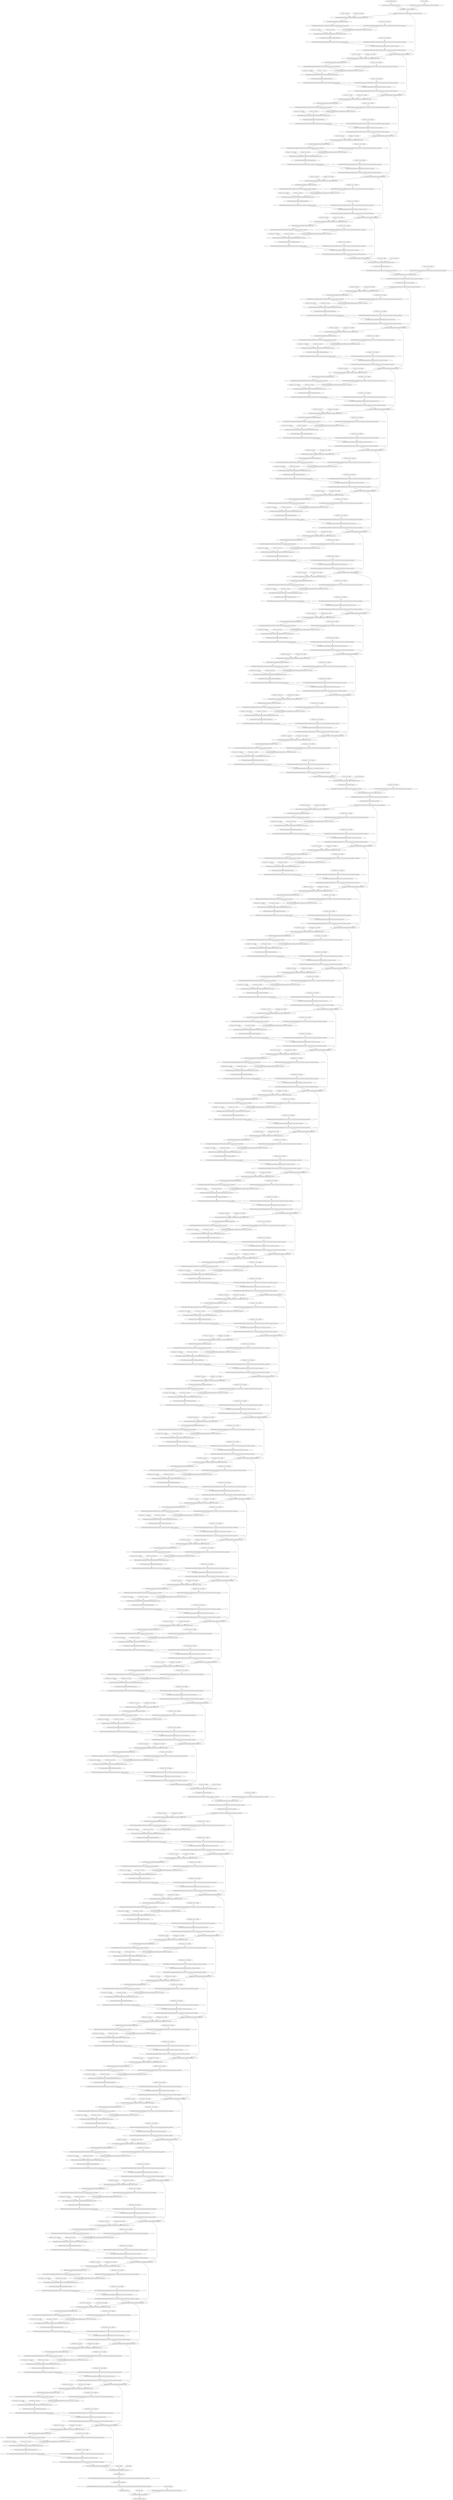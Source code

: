strict digraph  {
"0 /nncf_model_input_0" [id=0, type=nncf_model_input];
"1 SymmetricQuantizer/symmetric_quantize_0" [id=1, type=symmetric_quantize];
"2 conv1.weight" [id=2, type=nncf_model_const];
"3 DenseNet/Conv2d[conv1]/SymmetricQuantizer/symmetric_quantize_0" [id=3, type=symmetric_quantize];
"4 DenseNet/Conv2d[conv1]/conv2d_0" [id=4, type=conv2d];
"5 DenseNet/Conv2d[conv1]/SymmetricQuantizer/symmetric_quantize_1" [id=5, type=symmetric_quantize];
"6 dense1.0.bn1.weight" [id=6, type=nncf_model_const];
"7 dense1.0.bn1.bias" [id=7, type=nncf_model_const];
"8 DenseNet/Sequential[dense1]/Bottleneck[0]/BatchNorm2d[bn1]/batch_norm_0" [id=8, type=batch_norm];
"9 DenseNet/Sequential[dense1]/Bottleneck[0]/relu_0" [id=9, type=relu];
"10 DenseNet/Sequential[dense1]/Bottleneck[0]/SymmetricQuantizer/symmetric_quantize_0" [id=10, type=symmetric_quantize];
"11 dense1.0.conv1.weight" [id=11, type=nncf_model_const];
"12 DenseNet/Sequential[dense1]/Bottleneck[0]/Conv2d[conv1]/SymmetricQuantizer/symmetric_quantize_0" [id=12, type=symmetric_quantize];
"13 DenseNet/Sequential[dense1]/Bottleneck[0]/Conv2d[conv1]/conv2d_0" [id=13, type=conv2d];
"14 dense1.0.bn2.weight" [id=14, type=nncf_model_const];
"15 dense1.0.bn2.bias" [id=15, type=nncf_model_const];
"16 DenseNet/Sequential[dense1]/Bottleneck[0]/BatchNorm2d[bn2]/batch_norm_0" [id=16, type=batch_norm];
"17 DenseNet/Sequential[dense1]/Bottleneck[0]/relu_1" [id=17, type=relu];
"18 DenseNet/Sequential[dense1]/Bottleneck[0]/SymmetricQuantizer/symmetric_quantize_1" [id=18, type=symmetric_quantize];
"19 dense1.0.conv2.weight" [id=19, type=nncf_model_const];
"20 DenseNet/Sequential[dense1]/Bottleneck[0]/Conv2d[conv2]/SymmetricQuantizer/symmetric_quantize_0" [id=20, type=symmetric_quantize];
"21 DenseNet/Sequential[dense1]/Bottleneck[0]/Conv2d[conv2]/conv2d_0" [id=21, type=conv2d];
"22 DenseNet/Sequential[dense1]/Bottleneck[0]/Conv2d[conv2]/SymmetricQuantizer/symmetric_quantize_1" [id=22, type=symmetric_quantize];
"23 DenseNet/Sequential[dense1]/Bottleneck[0]/cat_0" [id=23, type=cat];
"24 dense1.1.bn1.weight" [id=24, type=nncf_model_const];
"25 dense1.1.bn1.bias" [id=25, type=nncf_model_const];
"26 DenseNet/Sequential[dense1]/Bottleneck[1]/BatchNorm2d[bn1]/batch_norm_0" [id=26, type=batch_norm];
"27 DenseNet/Sequential[dense1]/Bottleneck[1]/relu_0" [id=27, type=relu];
"28 DenseNet/Sequential[dense1]/Bottleneck[1]/SymmetricQuantizer/symmetric_quantize_0" [id=28, type=symmetric_quantize];
"29 dense1.1.conv1.weight" [id=29, type=nncf_model_const];
"30 DenseNet/Sequential[dense1]/Bottleneck[1]/Conv2d[conv1]/SymmetricQuantizer/symmetric_quantize_0" [id=30, type=symmetric_quantize];
"31 DenseNet/Sequential[dense1]/Bottleneck[1]/Conv2d[conv1]/conv2d_0" [id=31, type=conv2d];
"32 dense1.1.bn2.weight" [id=32, type=nncf_model_const];
"33 dense1.1.bn2.bias" [id=33, type=nncf_model_const];
"34 DenseNet/Sequential[dense1]/Bottleneck[1]/BatchNorm2d[bn2]/batch_norm_0" [id=34, type=batch_norm];
"35 DenseNet/Sequential[dense1]/Bottleneck[1]/relu_1" [id=35, type=relu];
"36 DenseNet/Sequential[dense1]/Bottleneck[1]/SymmetricQuantizer/symmetric_quantize_1" [id=36, type=symmetric_quantize];
"37 dense1.1.conv2.weight" [id=37, type=nncf_model_const];
"38 DenseNet/Sequential[dense1]/Bottleneck[1]/Conv2d[conv2]/SymmetricQuantizer/symmetric_quantize_0" [id=38, type=symmetric_quantize];
"39 DenseNet/Sequential[dense1]/Bottleneck[1]/Conv2d[conv2]/conv2d_0" [id=39, type=conv2d];
"40 DenseNet/Sequential[dense1]/Bottleneck[1]/Conv2d[conv2]/SymmetricQuantizer/symmetric_quantize_1" [id=40, type=symmetric_quantize];
"41 DenseNet/Sequential[dense1]/Bottleneck[1]/cat_0" [id=41, type=cat];
"42 dense1.2.bn1.weight" [id=42, type=nncf_model_const];
"43 dense1.2.bn1.bias" [id=43, type=nncf_model_const];
"44 DenseNet/Sequential[dense1]/Bottleneck[2]/BatchNorm2d[bn1]/batch_norm_0" [id=44, type=batch_norm];
"45 DenseNet/Sequential[dense1]/Bottleneck[2]/relu_0" [id=45, type=relu];
"46 DenseNet/Sequential[dense1]/Bottleneck[2]/SymmetricQuantizer/symmetric_quantize_0" [id=46, type=symmetric_quantize];
"47 dense1.2.conv1.weight" [id=47, type=nncf_model_const];
"48 DenseNet/Sequential[dense1]/Bottleneck[2]/Conv2d[conv1]/SymmetricQuantizer/symmetric_quantize_0" [id=48, type=symmetric_quantize];
"49 DenseNet/Sequential[dense1]/Bottleneck[2]/Conv2d[conv1]/conv2d_0" [id=49, type=conv2d];
"50 dense1.2.bn2.weight" [id=50, type=nncf_model_const];
"51 dense1.2.bn2.bias" [id=51, type=nncf_model_const];
"52 DenseNet/Sequential[dense1]/Bottleneck[2]/BatchNorm2d[bn2]/batch_norm_0" [id=52, type=batch_norm];
"53 DenseNet/Sequential[dense1]/Bottleneck[2]/relu_1" [id=53, type=relu];
"54 DenseNet/Sequential[dense1]/Bottleneck[2]/SymmetricQuantizer/symmetric_quantize_1" [id=54, type=symmetric_quantize];
"55 dense1.2.conv2.weight" [id=55, type=nncf_model_const];
"56 DenseNet/Sequential[dense1]/Bottleneck[2]/Conv2d[conv2]/SymmetricQuantizer/symmetric_quantize_0" [id=56, type=symmetric_quantize];
"57 DenseNet/Sequential[dense1]/Bottleneck[2]/Conv2d[conv2]/conv2d_0" [id=57, type=conv2d];
"58 DenseNet/Sequential[dense1]/Bottleneck[2]/Conv2d[conv2]/SymmetricQuantizer/symmetric_quantize_1" [id=58, type=symmetric_quantize];
"59 DenseNet/Sequential[dense1]/Bottleneck[2]/cat_0" [id=59, type=cat];
"60 dense1.3.bn1.weight" [id=60, type=nncf_model_const];
"61 dense1.3.bn1.bias" [id=61, type=nncf_model_const];
"62 DenseNet/Sequential[dense1]/Bottleneck[3]/BatchNorm2d[bn1]/batch_norm_0" [id=62, type=batch_norm];
"63 DenseNet/Sequential[dense1]/Bottleneck[3]/relu_0" [id=63, type=relu];
"64 DenseNet/Sequential[dense1]/Bottleneck[3]/SymmetricQuantizer/symmetric_quantize_0" [id=64, type=symmetric_quantize];
"65 dense1.3.conv1.weight" [id=65, type=nncf_model_const];
"66 DenseNet/Sequential[dense1]/Bottleneck[3]/Conv2d[conv1]/SymmetricQuantizer/symmetric_quantize_0" [id=66, type=symmetric_quantize];
"67 DenseNet/Sequential[dense1]/Bottleneck[3]/Conv2d[conv1]/conv2d_0" [id=67, type=conv2d];
"68 dense1.3.bn2.weight" [id=68, type=nncf_model_const];
"69 dense1.3.bn2.bias" [id=69, type=nncf_model_const];
"70 DenseNet/Sequential[dense1]/Bottleneck[3]/BatchNorm2d[bn2]/batch_norm_0" [id=70, type=batch_norm];
"71 DenseNet/Sequential[dense1]/Bottleneck[3]/relu_1" [id=71, type=relu];
"72 DenseNet/Sequential[dense1]/Bottleneck[3]/SymmetricQuantizer/symmetric_quantize_1" [id=72, type=symmetric_quantize];
"73 dense1.3.conv2.weight" [id=73, type=nncf_model_const];
"74 DenseNet/Sequential[dense1]/Bottleneck[3]/Conv2d[conv2]/SymmetricQuantizer/symmetric_quantize_0" [id=74, type=symmetric_quantize];
"75 DenseNet/Sequential[dense1]/Bottleneck[3]/Conv2d[conv2]/conv2d_0" [id=75, type=conv2d];
"76 DenseNet/Sequential[dense1]/Bottleneck[3]/Conv2d[conv2]/SymmetricQuantizer/symmetric_quantize_1" [id=76, type=symmetric_quantize];
"77 DenseNet/Sequential[dense1]/Bottleneck[3]/cat_0" [id=77, type=cat];
"78 dense1.4.bn1.weight" [id=78, type=nncf_model_const];
"79 dense1.4.bn1.bias" [id=79, type=nncf_model_const];
"80 DenseNet/Sequential[dense1]/Bottleneck[4]/BatchNorm2d[bn1]/batch_norm_0" [id=80, type=batch_norm];
"81 DenseNet/Sequential[dense1]/Bottleneck[4]/relu_0" [id=81, type=relu];
"82 DenseNet/Sequential[dense1]/Bottleneck[4]/SymmetricQuantizer/symmetric_quantize_0" [id=82, type=symmetric_quantize];
"83 dense1.4.conv1.weight" [id=83, type=nncf_model_const];
"84 DenseNet/Sequential[dense1]/Bottleneck[4]/Conv2d[conv1]/SymmetricQuantizer/symmetric_quantize_0" [id=84, type=symmetric_quantize];
"85 DenseNet/Sequential[dense1]/Bottleneck[4]/Conv2d[conv1]/conv2d_0" [id=85, type=conv2d];
"86 dense1.4.bn2.weight" [id=86, type=nncf_model_const];
"87 dense1.4.bn2.bias" [id=87, type=nncf_model_const];
"88 DenseNet/Sequential[dense1]/Bottleneck[4]/BatchNorm2d[bn2]/batch_norm_0" [id=88, type=batch_norm];
"89 DenseNet/Sequential[dense1]/Bottleneck[4]/relu_1" [id=89, type=relu];
"90 DenseNet/Sequential[dense1]/Bottleneck[4]/SymmetricQuantizer/symmetric_quantize_1" [id=90, type=symmetric_quantize];
"91 dense1.4.conv2.weight" [id=91, type=nncf_model_const];
"92 DenseNet/Sequential[dense1]/Bottleneck[4]/Conv2d[conv2]/SymmetricQuantizer/symmetric_quantize_0" [id=92, type=symmetric_quantize];
"93 DenseNet/Sequential[dense1]/Bottleneck[4]/Conv2d[conv2]/conv2d_0" [id=93, type=conv2d];
"94 DenseNet/Sequential[dense1]/Bottleneck[4]/Conv2d[conv2]/SymmetricQuantizer/symmetric_quantize_1" [id=94, type=symmetric_quantize];
"95 DenseNet/Sequential[dense1]/Bottleneck[4]/cat_0" [id=95, type=cat];
"96 dense1.5.bn1.weight" [id=96, type=nncf_model_const];
"97 dense1.5.bn1.bias" [id=97, type=nncf_model_const];
"98 DenseNet/Sequential[dense1]/Bottleneck[5]/BatchNorm2d[bn1]/batch_norm_0" [id=98, type=batch_norm];
"99 DenseNet/Sequential[dense1]/Bottleneck[5]/relu_0" [id=99, type=relu];
"100 DenseNet/Sequential[dense1]/Bottleneck[5]/SymmetricQuantizer/symmetric_quantize_0" [id=100, type=symmetric_quantize];
"101 dense1.5.conv1.weight" [id=101, type=nncf_model_const];
"102 DenseNet/Sequential[dense1]/Bottleneck[5]/Conv2d[conv1]/SymmetricQuantizer/symmetric_quantize_0" [id=102, type=symmetric_quantize];
"103 DenseNet/Sequential[dense1]/Bottleneck[5]/Conv2d[conv1]/conv2d_0" [id=103, type=conv2d];
"104 dense1.5.bn2.weight" [id=104, type=nncf_model_const];
"105 dense1.5.bn2.bias" [id=105, type=nncf_model_const];
"106 DenseNet/Sequential[dense1]/Bottleneck[5]/BatchNorm2d[bn2]/batch_norm_0" [id=106, type=batch_norm];
"107 DenseNet/Sequential[dense1]/Bottleneck[5]/relu_1" [id=107, type=relu];
"108 DenseNet/Sequential[dense1]/Bottleneck[5]/SymmetricQuantizer/symmetric_quantize_1" [id=108, type=symmetric_quantize];
"109 dense1.5.conv2.weight" [id=109, type=nncf_model_const];
"110 DenseNet/Sequential[dense1]/Bottleneck[5]/Conv2d[conv2]/SymmetricQuantizer/symmetric_quantize_0" [id=110, type=symmetric_quantize];
"111 DenseNet/Sequential[dense1]/Bottleneck[5]/Conv2d[conv2]/conv2d_0" [id=111, type=conv2d];
"112 DenseNet/Sequential[dense1]/Bottleneck[5]/Conv2d[conv2]/SymmetricQuantizer/symmetric_quantize_1" [id=112, type=symmetric_quantize];
"113 DenseNet/Sequential[dense1]/Bottleneck[5]/cat_0" [id=113, type=cat];
"114 trans1.bn.weight" [id=114, type=nncf_model_const];
"115 trans1.bn.bias" [id=115, type=nncf_model_const];
"116 DenseNet/Transition[trans1]/BatchNorm2d[bn]/batch_norm_0" [id=116, type=batch_norm];
"117 DenseNet/Transition[trans1]/relu_0" [id=117, type=relu];
"118 DenseNet/Transition[trans1]/SymmetricQuantizer/symmetric_quantize_0" [id=118, type=symmetric_quantize];
"119 trans1.conv.weight" [id=119, type=nncf_model_const];
"120 DenseNet/Transition[trans1]/Conv2d[conv]/SymmetricQuantizer/symmetric_quantize_0" [id=120, type=symmetric_quantize];
"121 DenseNet/Transition[trans1]/Conv2d[conv]/conv2d_0" [id=121, type=conv2d];
"122 DenseNet/Transition[trans1]/Conv2d[conv]/SymmetricQuantizer/symmetric_quantize_1" [id=122, type=symmetric_quantize];
"123 DenseNet/Transition[trans1]/avg_pool2d_0" [id=123, type=avg_pool2d];
"124 DenseNet/Transition[trans1]/SymmetricQuantizer/symmetric_quantize_1" [id=124, type=symmetric_quantize];
"125 dense2.0.bn1.weight" [id=125, type=nncf_model_const];
"126 dense2.0.bn1.bias" [id=126, type=nncf_model_const];
"127 DenseNet/Sequential[dense2]/Bottleneck[0]/BatchNorm2d[bn1]/batch_norm_0" [id=127, type=batch_norm];
"128 DenseNet/Sequential[dense2]/Bottleneck[0]/relu_0" [id=128, type=relu];
"129 DenseNet/Sequential[dense2]/Bottleneck[0]/SymmetricQuantizer/symmetric_quantize_0" [id=129, type=symmetric_quantize];
"130 dense2.0.conv1.weight" [id=130, type=nncf_model_const];
"131 DenseNet/Sequential[dense2]/Bottleneck[0]/Conv2d[conv1]/SymmetricQuantizer/symmetric_quantize_0" [id=131, type=symmetric_quantize];
"132 DenseNet/Sequential[dense2]/Bottleneck[0]/Conv2d[conv1]/conv2d_0" [id=132, type=conv2d];
"133 dense2.0.bn2.weight" [id=133, type=nncf_model_const];
"134 dense2.0.bn2.bias" [id=134, type=nncf_model_const];
"135 DenseNet/Sequential[dense2]/Bottleneck[0]/BatchNorm2d[bn2]/batch_norm_0" [id=135, type=batch_norm];
"136 DenseNet/Sequential[dense2]/Bottleneck[0]/relu_1" [id=136, type=relu];
"137 DenseNet/Sequential[dense2]/Bottleneck[0]/SymmetricQuantizer/symmetric_quantize_1" [id=137, type=symmetric_quantize];
"138 dense2.0.conv2.weight" [id=138, type=nncf_model_const];
"139 DenseNet/Sequential[dense2]/Bottleneck[0]/Conv2d[conv2]/SymmetricQuantizer/symmetric_quantize_0" [id=139, type=symmetric_quantize];
"140 DenseNet/Sequential[dense2]/Bottleneck[0]/Conv2d[conv2]/conv2d_0" [id=140, type=conv2d];
"141 DenseNet/Sequential[dense2]/Bottleneck[0]/Conv2d[conv2]/SymmetricQuantizer/symmetric_quantize_1" [id=141, type=symmetric_quantize];
"142 DenseNet/Sequential[dense2]/Bottleneck[0]/cat_0" [id=142, type=cat];
"143 dense2.1.bn1.weight" [id=143, type=nncf_model_const];
"144 dense2.1.bn1.bias" [id=144, type=nncf_model_const];
"145 DenseNet/Sequential[dense2]/Bottleneck[1]/BatchNorm2d[bn1]/batch_norm_0" [id=145, type=batch_norm];
"146 DenseNet/Sequential[dense2]/Bottleneck[1]/relu_0" [id=146, type=relu];
"147 DenseNet/Sequential[dense2]/Bottleneck[1]/SymmetricQuantizer/symmetric_quantize_0" [id=147, type=symmetric_quantize];
"148 dense2.1.conv1.weight" [id=148, type=nncf_model_const];
"149 DenseNet/Sequential[dense2]/Bottleneck[1]/Conv2d[conv1]/SymmetricQuantizer/symmetric_quantize_0" [id=149, type=symmetric_quantize];
"150 DenseNet/Sequential[dense2]/Bottleneck[1]/Conv2d[conv1]/conv2d_0" [id=150, type=conv2d];
"151 dense2.1.bn2.weight" [id=151, type=nncf_model_const];
"152 dense2.1.bn2.bias" [id=152, type=nncf_model_const];
"153 DenseNet/Sequential[dense2]/Bottleneck[1]/BatchNorm2d[bn2]/batch_norm_0" [id=153, type=batch_norm];
"154 DenseNet/Sequential[dense2]/Bottleneck[1]/relu_1" [id=154, type=relu];
"155 DenseNet/Sequential[dense2]/Bottleneck[1]/SymmetricQuantizer/symmetric_quantize_1" [id=155, type=symmetric_quantize];
"156 dense2.1.conv2.weight" [id=156, type=nncf_model_const];
"157 DenseNet/Sequential[dense2]/Bottleneck[1]/Conv2d[conv2]/SymmetricQuantizer/symmetric_quantize_0" [id=157, type=symmetric_quantize];
"158 DenseNet/Sequential[dense2]/Bottleneck[1]/Conv2d[conv2]/conv2d_0" [id=158, type=conv2d];
"159 DenseNet/Sequential[dense2]/Bottleneck[1]/Conv2d[conv2]/SymmetricQuantizer/symmetric_quantize_1" [id=159, type=symmetric_quantize];
"160 DenseNet/Sequential[dense2]/Bottleneck[1]/cat_0" [id=160, type=cat];
"161 dense2.2.bn1.weight" [id=161, type=nncf_model_const];
"162 dense2.2.bn1.bias" [id=162, type=nncf_model_const];
"163 DenseNet/Sequential[dense2]/Bottleneck[2]/BatchNorm2d[bn1]/batch_norm_0" [id=163, type=batch_norm];
"164 DenseNet/Sequential[dense2]/Bottleneck[2]/relu_0" [id=164, type=relu];
"165 DenseNet/Sequential[dense2]/Bottleneck[2]/SymmetricQuantizer/symmetric_quantize_0" [id=165, type=symmetric_quantize];
"166 dense2.2.conv1.weight" [id=166, type=nncf_model_const];
"167 DenseNet/Sequential[dense2]/Bottleneck[2]/Conv2d[conv1]/SymmetricQuantizer/symmetric_quantize_0" [id=167, type=symmetric_quantize];
"168 DenseNet/Sequential[dense2]/Bottleneck[2]/Conv2d[conv1]/conv2d_0" [id=168, type=conv2d];
"169 dense2.2.bn2.weight" [id=169, type=nncf_model_const];
"170 dense2.2.bn2.bias" [id=170, type=nncf_model_const];
"171 DenseNet/Sequential[dense2]/Bottleneck[2]/BatchNorm2d[bn2]/batch_norm_0" [id=171, type=batch_norm];
"172 DenseNet/Sequential[dense2]/Bottleneck[2]/relu_1" [id=172, type=relu];
"173 DenseNet/Sequential[dense2]/Bottleneck[2]/SymmetricQuantizer/symmetric_quantize_1" [id=173, type=symmetric_quantize];
"174 dense2.2.conv2.weight" [id=174, type=nncf_model_const];
"175 DenseNet/Sequential[dense2]/Bottleneck[2]/Conv2d[conv2]/SymmetricQuantizer/symmetric_quantize_0" [id=175, type=symmetric_quantize];
"176 DenseNet/Sequential[dense2]/Bottleneck[2]/Conv2d[conv2]/conv2d_0" [id=176, type=conv2d];
"177 DenseNet/Sequential[dense2]/Bottleneck[2]/Conv2d[conv2]/SymmetricQuantizer/symmetric_quantize_1" [id=177, type=symmetric_quantize];
"178 DenseNet/Sequential[dense2]/Bottleneck[2]/cat_0" [id=178, type=cat];
"179 dense2.3.bn1.weight" [id=179, type=nncf_model_const];
"180 dense2.3.bn1.bias" [id=180, type=nncf_model_const];
"181 DenseNet/Sequential[dense2]/Bottleneck[3]/BatchNorm2d[bn1]/batch_norm_0" [id=181, type=batch_norm];
"182 DenseNet/Sequential[dense2]/Bottleneck[3]/relu_0" [id=182, type=relu];
"183 DenseNet/Sequential[dense2]/Bottleneck[3]/SymmetricQuantizer/symmetric_quantize_0" [id=183, type=symmetric_quantize];
"184 dense2.3.conv1.weight" [id=184, type=nncf_model_const];
"185 DenseNet/Sequential[dense2]/Bottleneck[3]/Conv2d[conv1]/SymmetricQuantizer/symmetric_quantize_0" [id=185, type=symmetric_quantize];
"186 DenseNet/Sequential[dense2]/Bottleneck[3]/Conv2d[conv1]/conv2d_0" [id=186, type=conv2d];
"187 dense2.3.bn2.weight" [id=187, type=nncf_model_const];
"188 dense2.3.bn2.bias" [id=188, type=nncf_model_const];
"189 DenseNet/Sequential[dense2]/Bottleneck[3]/BatchNorm2d[bn2]/batch_norm_0" [id=189, type=batch_norm];
"190 DenseNet/Sequential[dense2]/Bottleneck[3]/relu_1" [id=190, type=relu];
"191 DenseNet/Sequential[dense2]/Bottleneck[3]/SymmetricQuantizer/symmetric_quantize_1" [id=191, type=symmetric_quantize];
"192 dense2.3.conv2.weight" [id=192, type=nncf_model_const];
"193 DenseNet/Sequential[dense2]/Bottleneck[3]/Conv2d[conv2]/SymmetricQuantizer/symmetric_quantize_0" [id=193, type=symmetric_quantize];
"194 DenseNet/Sequential[dense2]/Bottleneck[3]/Conv2d[conv2]/conv2d_0" [id=194, type=conv2d];
"195 DenseNet/Sequential[dense2]/Bottleneck[3]/Conv2d[conv2]/SymmetricQuantizer/symmetric_quantize_1" [id=195, type=symmetric_quantize];
"196 DenseNet/Sequential[dense2]/Bottleneck[3]/cat_0" [id=196, type=cat];
"197 dense2.4.bn1.weight" [id=197, type=nncf_model_const];
"198 dense2.4.bn1.bias" [id=198, type=nncf_model_const];
"199 DenseNet/Sequential[dense2]/Bottleneck[4]/BatchNorm2d[bn1]/batch_norm_0" [id=199, type=batch_norm];
"200 DenseNet/Sequential[dense2]/Bottleneck[4]/relu_0" [id=200, type=relu];
"201 DenseNet/Sequential[dense2]/Bottleneck[4]/SymmetricQuantizer/symmetric_quantize_0" [id=201, type=symmetric_quantize];
"202 dense2.4.conv1.weight" [id=202, type=nncf_model_const];
"203 DenseNet/Sequential[dense2]/Bottleneck[4]/Conv2d[conv1]/SymmetricQuantizer/symmetric_quantize_0" [id=203, type=symmetric_quantize];
"204 DenseNet/Sequential[dense2]/Bottleneck[4]/Conv2d[conv1]/conv2d_0" [id=204, type=conv2d];
"205 dense2.4.bn2.weight" [id=205, type=nncf_model_const];
"206 dense2.4.bn2.bias" [id=206, type=nncf_model_const];
"207 DenseNet/Sequential[dense2]/Bottleneck[4]/BatchNorm2d[bn2]/batch_norm_0" [id=207, type=batch_norm];
"208 DenseNet/Sequential[dense2]/Bottleneck[4]/relu_1" [id=208, type=relu];
"209 DenseNet/Sequential[dense2]/Bottleneck[4]/SymmetricQuantizer/symmetric_quantize_1" [id=209, type=symmetric_quantize];
"210 dense2.4.conv2.weight" [id=210, type=nncf_model_const];
"211 DenseNet/Sequential[dense2]/Bottleneck[4]/Conv2d[conv2]/SymmetricQuantizer/symmetric_quantize_0" [id=211, type=symmetric_quantize];
"212 DenseNet/Sequential[dense2]/Bottleneck[4]/Conv2d[conv2]/conv2d_0" [id=212, type=conv2d];
"213 DenseNet/Sequential[dense2]/Bottleneck[4]/Conv2d[conv2]/SymmetricQuantizer/symmetric_quantize_1" [id=213, type=symmetric_quantize];
"214 DenseNet/Sequential[dense2]/Bottleneck[4]/cat_0" [id=214, type=cat];
"215 dense2.5.bn1.weight" [id=215, type=nncf_model_const];
"216 dense2.5.bn1.bias" [id=216, type=nncf_model_const];
"217 DenseNet/Sequential[dense2]/Bottleneck[5]/BatchNorm2d[bn1]/batch_norm_0" [id=217, type=batch_norm];
"218 DenseNet/Sequential[dense2]/Bottleneck[5]/relu_0" [id=218, type=relu];
"219 DenseNet/Sequential[dense2]/Bottleneck[5]/SymmetricQuantizer/symmetric_quantize_0" [id=219, type=symmetric_quantize];
"220 dense2.5.conv1.weight" [id=220, type=nncf_model_const];
"221 DenseNet/Sequential[dense2]/Bottleneck[5]/Conv2d[conv1]/SymmetricQuantizer/symmetric_quantize_0" [id=221, type=symmetric_quantize];
"222 DenseNet/Sequential[dense2]/Bottleneck[5]/Conv2d[conv1]/conv2d_0" [id=222, type=conv2d];
"223 dense2.5.bn2.weight" [id=223, type=nncf_model_const];
"224 dense2.5.bn2.bias" [id=224, type=nncf_model_const];
"225 DenseNet/Sequential[dense2]/Bottleneck[5]/BatchNorm2d[bn2]/batch_norm_0" [id=225, type=batch_norm];
"226 DenseNet/Sequential[dense2]/Bottleneck[5]/relu_1" [id=226, type=relu];
"227 DenseNet/Sequential[dense2]/Bottleneck[5]/SymmetricQuantizer/symmetric_quantize_1" [id=227, type=symmetric_quantize];
"228 dense2.5.conv2.weight" [id=228, type=nncf_model_const];
"229 DenseNet/Sequential[dense2]/Bottleneck[5]/Conv2d[conv2]/SymmetricQuantizer/symmetric_quantize_0" [id=229, type=symmetric_quantize];
"230 DenseNet/Sequential[dense2]/Bottleneck[5]/Conv2d[conv2]/conv2d_0" [id=230, type=conv2d];
"231 DenseNet/Sequential[dense2]/Bottleneck[5]/Conv2d[conv2]/SymmetricQuantizer/symmetric_quantize_1" [id=231, type=symmetric_quantize];
"232 DenseNet/Sequential[dense2]/Bottleneck[5]/cat_0" [id=232, type=cat];
"233 dense2.6.bn1.weight" [id=233, type=nncf_model_const];
"234 dense2.6.bn1.bias" [id=234, type=nncf_model_const];
"235 DenseNet/Sequential[dense2]/Bottleneck[6]/BatchNorm2d[bn1]/batch_norm_0" [id=235, type=batch_norm];
"236 DenseNet/Sequential[dense2]/Bottleneck[6]/relu_0" [id=236, type=relu];
"237 DenseNet/Sequential[dense2]/Bottleneck[6]/SymmetricQuantizer/symmetric_quantize_0" [id=237, type=symmetric_quantize];
"238 dense2.6.conv1.weight" [id=238, type=nncf_model_const];
"239 DenseNet/Sequential[dense2]/Bottleneck[6]/Conv2d[conv1]/SymmetricQuantizer/symmetric_quantize_0" [id=239, type=symmetric_quantize];
"240 DenseNet/Sequential[dense2]/Bottleneck[6]/Conv2d[conv1]/conv2d_0" [id=240, type=conv2d];
"241 dense2.6.bn2.weight" [id=241, type=nncf_model_const];
"242 dense2.6.bn2.bias" [id=242, type=nncf_model_const];
"243 DenseNet/Sequential[dense2]/Bottleneck[6]/BatchNorm2d[bn2]/batch_norm_0" [id=243, type=batch_norm];
"244 DenseNet/Sequential[dense2]/Bottleneck[6]/relu_1" [id=244, type=relu];
"245 DenseNet/Sequential[dense2]/Bottleneck[6]/SymmetricQuantizer/symmetric_quantize_1" [id=245, type=symmetric_quantize];
"246 dense2.6.conv2.weight" [id=246, type=nncf_model_const];
"247 DenseNet/Sequential[dense2]/Bottleneck[6]/Conv2d[conv2]/SymmetricQuantizer/symmetric_quantize_0" [id=247, type=symmetric_quantize];
"248 DenseNet/Sequential[dense2]/Bottleneck[6]/Conv2d[conv2]/conv2d_0" [id=248, type=conv2d];
"249 DenseNet/Sequential[dense2]/Bottleneck[6]/Conv2d[conv2]/SymmetricQuantizer/symmetric_quantize_1" [id=249, type=symmetric_quantize];
"250 DenseNet/Sequential[dense2]/Bottleneck[6]/cat_0" [id=250, type=cat];
"251 dense2.7.bn1.weight" [id=251, type=nncf_model_const];
"252 dense2.7.bn1.bias" [id=252, type=nncf_model_const];
"253 DenseNet/Sequential[dense2]/Bottleneck[7]/BatchNorm2d[bn1]/batch_norm_0" [id=253, type=batch_norm];
"254 DenseNet/Sequential[dense2]/Bottleneck[7]/relu_0" [id=254, type=relu];
"255 DenseNet/Sequential[dense2]/Bottleneck[7]/SymmetricQuantizer/symmetric_quantize_0" [id=255, type=symmetric_quantize];
"256 dense2.7.conv1.weight" [id=256, type=nncf_model_const];
"257 DenseNet/Sequential[dense2]/Bottleneck[7]/Conv2d[conv1]/SymmetricQuantizer/symmetric_quantize_0" [id=257, type=symmetric_quantize];
"258 DenseNet/Sequential[dense2]/Bottleneck[7]/Conv2d[conv1]/conv2d_0" [id=258, type=conv2d];
"259 dense2.7.bn2.weight" [id=259, type=nncf_model_const];
"260 dense2.7.bn2.bias" [id=260, type=nncf_model_const];
"261 DenseNet/Sequential[dense2]/Bottleneck[7]/BatchNorm2d[bn2]/batch_norm_0" [id=261, type=batch_norm];
"262 DenseNet/Sequential[dense2]/Bottleneck[7]/relu_1" [id=262, type=relu];
"263 DenseNet/Sequential[dense2]/Bottleneck[7]/SymmetricQuantizer/symmetric_quantize_1" [id=263, type=symmetric_quantize];
"264 dense2.7.conv2.weight" [id=264, type=nncf_model_const];
"265 DenseNet/Sequential[dense2]/Bottleneck[7]/Conv2d[conv2]/SymmetricQuantizer/symmetric_quantize_0" [id=265, type=symmetric_quantize];
"266 DenseNet/Sequential[dense2]/Bottleneck[7]/Conv2d[conv2]/conv2d_0" [id=266, type=conv2d];
"267 DenseNet/Sequential[dense2]/Bottleneck[7]/Conv2d[conv2]/SymmetricQuantizer/symmetric_quantize_1" [id=267, type=symmetric_quantize];
"268 DenseNet/Sequential[dense2]/Bottleneck[7]/cat_0" [id=268, type=cat];
"269 dense2.8.bn1.weight" [id=269, type=nncf_model_const];
"270 dense2.8.bn1.bias" [id=270, type=nncf_model_const];
"271 DenseNet/Sequential[dense2]/Bottleneck[8]/BatchNorm2d[bn1]/batch_norm_0" [id=271, type=batch_norm];
"272 DenseNet/Sequential[dense2]/Bottleneck[8]/relu_0" [id=272, type=relu];
"273 DenseNet/Sequential[dense2]/Bottleneck[8]/SymmetricQuantizer/symmetric_quantize_0" [id=273, type=symmetric_quantize];
"274 dense2.8.conv1.weight" [id=274, type=nncf_model_const];
"275 DenseNet/Sequential[dense2]/Bottleneck[8]/Conv2d[conv1]/SymmetricQuantizer/symmetric_quantize_0" [id=275, type=symmetric_quantize];
"276 DenseNet/Sequential[dense2]/Bottleneck[8]/Conv2d[conv1]/conv2d_0" [id=276, type=conv2d];
"277 dense2.8.bn2.weight" [id=277, type=nncf_model_const];
"278 dense2.8.bn2.bias" [id=278, type=nncf_model_const];
"279 DenseNet/Sequential[dense2]/Bottleneck[8]/BatchNorm2d[bn2]/batch_norm_0" [id=279, type=batch_norm];
"280 DenseNet/Sequential[dense2]/Bottleneck[8]/relu_1" [id=280, type=relu];
"281 DenseNet/Sequential[dense2]/Bottleneck[8]/SymmetricQuantizer/symmetric_quantize_1" [id=281, type=symmetric_quantize];
"282 dense2.8.conv2.weight" [id=282, type=nncf_model_const];
"283 DenseNet/Sequential[dense2]/Bottleneck[8]/Conv2d[conv2]/SymmetricQuantizer/symmetric_quantize_0" [id=283, type=symmetric_quantize];
"284 DenseNet/Sequential[dense2]/Bottleneck[8]/Conv2d[conv2]/conv2d_0" [id=284, type=conv2d];
"285 DenseNet/Sequential[dense2]/Bottleneck[8]/Conv2d[conv2]/SymmetricQuantizer/symmetric_quantize_1" [id=285, type=symmetric_quantize];
"286 DenseNet/Sequential[dense2]/Bottleneck[8]/cat_0" [id=286, type=cat];
"287 dense2.9.bn1.weight" [id=287, type=nncf_model_const];
"288 dense2.9.bn1.bias" [id=288, type=nncf_model_const];
"289 DenseNet/Sequential[dense2]/Bottleneck[9]/BatchNorm2d[bn1]/batch_norm_0" [id=289, type=batch_norm];
"290 DenseNet/Sequential[dense2]/Bottleneck[9]/relu_0" [id=290, type=relu];
"291 DenseNet/Sequential[dense2]/Bottleneck[9]/SymmetricQuantizer/symmetric_quantize_0" [id=291, type=symmetric_quantize];
"292 dense2.9.conv1.weight" [id=292, type=nncf_model_const];
"293 DenseNet/Sequential[dense2]/Bottleneck[9]/Conv2d[conv1]/SymmetricQuantizer/symmetric_quantize_0" [id=293, type=symmetric_quantize];
"294 DenseNet/Sequential[dense2]/Bottleneck[9]/Conv2d[conv1]/conv2d_0" [id=294, type=conv2d];
"295 dense2.9.bn2.weight" [id=295, type=nncf_model_const];
"296 dense2.9.bn2.bias" [id=296, type=nncf_model_const];
"297 DenseNet/Sequential[dense2]/Bottleneck[9]/BatchNorm2d[bn2]/batch_norm_0" [id=297, type=batch_norm];
"298 DenseNet/Sequential[dense2]/Bottleneck[9]/relu_1" [id=298, type=relu];
"299 DenseNet/Sequential[dense2]/Bottleneck[9]/SymmetricQuantizer/symmetric_quantize_1" [id=299, type=symmetric_quantize];
"300 dense2.9.conv2.weight" [id=300, type=nncf_model_const];
"301 DenseNet/Sequential[dense2]/Bottleneck[9]/Conv2d[conv2]/SymmetricQuantizer/symmetric_quantize_0" [id=301, type=symmetric_quantize];
"302 DenseNet/Sequential[dense2]/Bottleneck[9]/Conv2d[conv2]/conv2d_0" [id=302, type=conv2d];
"303 DenseNet/Sequential[dense2]/Bottleneck[9]/Conv2d[conv2]/SymmetricQuantizer/symmetric_quantize_1" [id=303, type=symmetric_quantize];
"304 DenseNet/Sequential[dense2]/Bottleneck[9]/cat_0" [id=304, type=cat];
"305 dense2.10.bn1.weight" [id=305, type=nncf_model_const];
"306 dense2.10.bn1.bias" [id=306, type=nncf_model_const];
"307 DenseNet/Sequential[dense2]/Bottleneck[10]/BatchNorm2d[bn1]/batch_norm_0" [id=307, type=batch_norm];
"308 DenseNet/Sequential[dense2]/Bottleneck[10]/relu_0" [id=308, type=relu];
"309 DenseNet/Sequential[dense2]/Bottleneck[10]/SymmetricQuantizer/symmetric_quantize_0" [id=309, type=symmetric_quantize];
"310 dense2.10.conv1.weight" [id=310, type=nncf_model_const];
"311 DenseNet/Sequential[dense2]/Bottleneck[10]/Conv2d[conv1]/SymmetricQuantizer/symmetric_quantize_0" [id=311, type=symmetric_quantize];
"312 DenseNet/Sequential[dense2]/Bottleneck[10]/Conv2d[conv1]/conv2d_0" [id=312, type=conv2d];
"313 dense2.10.bn2.weight" [id=313, type=nncf_model_const];
"314 dense2.10.bn2.bias" [id=314, type=nncf_model_const];
"315 DenseNet/Sequential[dense2]/Bottleneck[10]/BatchNorm2d[bn2]/batch_norm_0" [id=315, type=batch_norm];
"316 DenseNet/Sequential[dense2]/Bottleneck[10]/relu_1" [id=316, type=relu];
"317 DenseNet/Sequential[dense2]/Bottleneck[10]/SymmetricQuantizer/symmetric_quantize_1" [id=317, type=symmetric_quantize];
"318 dense2.10.conv2.weight" [id=318, type=nncf_model_const];
"319 DenseNet/Sequential[dense2]/Bottleneck[10]/Conv2d[conv2]/SymmetricQuantizer/symmetric_quantize_0" [id=319, type=symmetric_quantize];
"320 DenseNet/Sequential[dense2]/Bottleneck[10]/Conv2d[conv2]/conv2d_0" [id=320, type=conv2d];
"321 DenseNet/Sequential[dense2]/Bottleneck[10]/Conv2d[conv2]/SymmetricQuantizer/symmetric_quantize_1" [id=321, type=symmetric_quantize];
"322 DenseNet/Sequential[dense2]/Bottleneck[10]/cat_0" [id=322, type=cat];
"323 dense2.11.bn1.weight" [id=323, type=nncf_model_const];
"324 dense2.11.bn1.bias" [id=324, type=nncf_model_const];
"325 DenseNet/Sequential[dense2]/Bottleneck[11]/BatchNorm2d[bn1]/batch_norm_0" [id=325, type=batch_norm];
"326 DenseNet/Sequential[dense2]/Bottleneck[11]/relu_0" [id=326, type=relu];
"327 DenseNet/Sequential[dense2]/Bottleneck[11]/SymmetricQuantizer/symmetric_quantize_0" [id=327, type=symmetric_quantize];
"328 dense2.11.conv1.weight" [id=328, type=nncf_model_const];
"329 DenseNet/Sequential[dense2]/Bottleneck[11]/Conv2d[conv1]/SymmetricQuantizer/symmetric_quantize_0" [id=329, type=symmetric_quantize];
"330 DenseNet/Sequential[dense2]/Bottleneck[11]/Conv2d[conv1]/conv2d_0" [id=330, type=conv2d];
"331 dense2.11.bn2.weight" [id=331, type=nncf_model_const];
"332 dense2.11.bn2.bias" [id=332, type=nncf_model_const];
"333 DenseNet/Sequential[dense2]/Bottleneck[11]/BatchNorm2d[bn2]/batch_norm_0" [id=333, type=batch_norm];
"334 DenseNet/Sequential[dense2]/Bottleneck[11]/relu_1" [id=334, type=relu];
"335 DenseNet/Sequential[dense2]/Bottleneck[11]/SymmetricQuantizer/symmetric_quantize_1" [id=335, type=symmetric_quantize];
"336 dense2.11.conv2.weight" [id=336, type=nncf_model_const];
"337 DenseNet/Sequential[dense2]/Bottleneck[11]/Conv2d[conv2]/SymmetricQuantizer/symmetric_quantize_0" [id=337, type=symmetric_quantize];
"338 DenseNet/Sequential[dense2]/Bottleneck[11]/Conv2d[conv2]/conv2d_0" [id=338, type=conv2d];
"339 DenseNet/Sequential[dense2]/Bottleneck[11]/Conv2d[conv2]/SymmetricQuantizer/symmetric_quantize_1" [id=339, type=symmetric_quantize];
"340 DenseNet/Sequential[dense2]/Bottleneck[11]/cat_0" [id=340, type=cat];
"341 trans2.bn.weight" [id=341, type=nncf_model_const];
"342 trans2.bn.bias" [id=342, type=nncf_model_const];
"343 DenseNet/Transition[trans2]/BatchNorm2d[bn]/batch_norm_0" [id=343, type=batch_norm];
"344 DenseNet/Transition[trans2]/relu_0" [id=344, type=relu];
"345 DenseNet/Transition[trans2]/SymmetricQuantizer/symmetric_quantize_0" [id=345, type=symmetric_quantize];
"346 trans2.conv.weight" [id=346, type=nncf_model_const];
"347 DenseNet/Transition[trans2]/Conv2d[conv]/SymmetricQuantizer/symmetric_quantize_0" [id=347, type=symmetric_quantize];
"348 DenseNet/Transition[trans2]/Conv2d[conv]/conv2d_0" [id=348, type=conv2d];
"349 DenseNet/Transition[trans2]/Conv2d[conv]/SymmetricQuantizer/symmetric_quantize_1" [id=349, type=symmetric_quantize];
"350 DenseNet/Transition[trans2]/avg_pool2d_0" [id=350, type=avg_pool2d];
"351 DenseNet/Transition[trans2]/SymmetricQuantizer/symmetric_quantize_1" [id=351, type=symmetric_quantize];
"352 dense3.0.bn1.weight" [id=352, type=nncf_model_const];
"353 dense3.0.bn1.bias" [id=353, type=nncf_model_const];
"354 DenseNet/Sequential[dense3]/Bottleneck[0]/BatchNorm2d[bn1]/batch_norm_0" [id=354, type=batch_norm];
"355 DenseNet/Sequential[dense3]/Bottleneck[0]/relu_0" [id=355, type=relu];
"356 DenseNet/Sequential[dense3]/Bottleneck[0]/SymmetricQuantizer/symmetric_quantize_0" [id=356, type=symmetric_quantize];
"357 dense3.0.conv1.weight" [id=357, type=nncf_model_const];
"358 DenseNet/Sequential[dense3]/Bottleneck[0]/Conv2d[conv1]/SymmetricQuantizer/symmetric_quantize_0" [id=358, type=symmetric_quantize];
"359 DenseNet/Sequential[dense3]/Bottleneck[0]/Conv2d[conv1]/conv2d_0" [id=359, type=conv2d];
"360 dense3.0.bn2.weight" [id=360, type=nncf_model_const];
"361 dense3.0.bn2.bias" [id=361, type=nncf_model_const];
"362 DenseNet/Sequential[dense3]/Bottleneck[0]/BatchNorm2d[bn2]/batch_norm_0" [id=362, type=batch_norm];
"363 DenseNet/Sequential[dense3]/Bottleneck[0]/relu_1" [id=363, type=relu];
"364 DenseNet/Sequential[dense3]/Bottleneck[0]/SymmetricQuantizer/symmetric_quantize_1" [id=364, type=symmetric_quantize];
"365 dense3.0.conv2.weight" [id=365, type=nncf_model_const];
"366 DenseNet/Sequential[dense3]/Bottleneck[0]/Conv2d[conv2]/SymmetricQuantizer/symmetric_quantize_0" [id=366, type=symmetric_quantize];
"367 DenseNet/Sequential[dense3]/Bottleneck[0]/Conv2d[conv2]/conv2d_0" [id=367, type=conv2d];
"368 DenseNet/Sequential[dense3]/Bottleneck[0]/Conv2d[conv2]/SymmetricQuantizer/symmetric_quantize_1" [id=368, type=symmetric_quantize];
"369 DenseNet/Sequential[dense3]/Bottleneck[0]/cat_0" [id=369, type=cat];
"370 dense3.1.bn1.weight" [id=370, type=nncf_model_const];
"371 dense3.1.bn1.bias" [id=371, type=nncf_model_const];
"372 DenseNet/Sequential[dense3]/Bottleneck[1]/BatchNorm2d[bn1]/batch_norm_0" [id=372, type=batch_norm];
"373 DenseNet/Sequential[dense3]/Bottleneck[1]/relu_0" [id=373, type=relu];
"374 DenseNet/Sequential[dense3]/Bottleneck[1]/SymmetricQuantizer/symmetric_quantize_0" [id=374, type=symmetric_quantize];
"375 dense3.1.conv1.weight" [id=375, type=nncf_model_const];
"376 DenseNet/Sequential[dense3]/Bottleneck[1]/Conv2d[conv1]/SymmetricQuantizer/symmetric_quantize_0" [id=376, type=symmetric_quantize];
"377 DenseNet/Sequential[dense3]/Bottleneck[1]/Conv2d[conv1]/conv2d_0" [id=377, type=conv2d];
"378 dense3.1.bn2.weight" [id=378, type=nncf_model_const];
"379 dense3.1.bn2.bias" [id=379, type=nncf_model_const];
"380 DenseNet/Sequential[dense3]/Bottleneck[1]/BatchNorm2d[bn2]/batch_norm_0" [id=380, type=batch_norm];
"381 DenseNet/Sequential[dense3]/Bottleneck[1]/relu_1" [id=381, type=relu];
"382 DenseNet/Sequential[dense3]/Bottleneck[1]/SymmetricQuantizer/symmetric_quantize_1" [id=382, type=symmetric_quantize];
"383 dense3.1.conv2.weight" [id=383, type=nncf_model_const];
"384 DenseNet/Sequential[dense3]/Bottleneck[1]/Conv2d[conv2]/SymmetricQuantizer/symmetric_quantize_0" [id=384, type=symmetric_quantize];
"385 DenseNet/Sequential[dense3]/Bottleneck[1]/Conv2d[conv2]/conv2d_0" [id=385, type=conv2d];
"386 DenseNet/Sequential[dense3]/Bottleneck[1]/Conv2d[conv2]/SymmetricQuantizer/symmetric_quantize_1" [id=386, type=symmetric_quantize];
"387 DenseNet/Sequential[dense3]/Bottleneck[1]/cat_0" [id=387, type=cat];
"388 dense3.2.bn1.weight" [id=388, type=nncf_model_const];
"389 dense3.2.bn1.bias" [id=389, type=nncf_model_const];
"390 DenseNet/Sequential[dense3]/Bottleneck[2]/BatchNorm2d[bn1]/batch_norm_0" [id=390, type=batch_norm];
"391 DenseNet/Sequential[dense3]/Bottleneck[2]/relu_0" [id=391, type=relu];
"392 DenseNet/Sequential[dense3]/Bottleneck[2]/SymmetricQuantizer/symmetric_quantize_0" [id=392, type=symmetric_quantize];
"393 dense3.2.conv1.weight" [id=393, type=nncf_model_const];
"394 DenseNet/Sequential[dense3]/Bottleneck[2]/Conv2d[conv1]/SymmetricQuantizer/symmetric_quantize_0" [id=394, type=symmetric_quantize];
"395 DenseNet/Sequential[dense3]/Bottleneck[2]/Conv2d[conv1]/conv2d_0" [id=395, type=conv2d];
"396 dense3.2.bn2.weight" [id=396, type=nncf_model_const];
"397 dense3.2.bn2.bias" [id=397, type=nncf_model_const];
"398 DenseNet/Sequential[dense3]/Bottleneck[2]/BatchNorm2d[bn2]/batch_norm_0" [id=398, type=batch_norm];
"399 DenseNet/Sequential[dense3]/Bottleneck[2]/relu_1" [id=399, type=relu];
"400 DenseNet/Sequential[dense3]/Bottleneck[2]/SymmetricQuantizer/symmetric_quantize_1" [id=400, type=symmetric_quantize];
"401 dense3.2.conv2.weight" [id=401, type=nncf_model_const];
"402 DenseNet/Sequential[dense3]/Bottleneck[2]/Conv2d[conv2]/SymmetricQuantizer/symmetric_quantize_0" [id=402, type=symmetric_quantize];
"403 DenseNet/Sequential[dense3]/Bottleneck[2]/Conv2d[conv2]/conv2d_0" [id=403, type=conv2d];
"404 DenseNet/Sequential[dense3]/Bottleneck[2]/Conv2d[conv2]/SymmetricQuantizer/symmetric_quantize_1" [id=404, type=symmetric_quantize];
"405 DenseNet/Sequential[dense3]/Bottleneck[2]/cat_0" [id=405, type=cat];
"406 dense3.3.bn1.weight" [id=406, type=nncf_model_const];
"407 dense3.3.bn1.bias" [id=407, type=nncf_model_const];
"408 DenseNet/Sequential[dense3]/Bottleneck[3]/BatchNorm2d[bn1]/batch_norm_0" [id=408, type=batch_norm];
"409 DenseNet/Sequential[dense3]/Bottleneck[3]/relu_0" [id=409, type=relu];
"410 DenseNet/Sequential[dense3]/Bottleneck[3]/SymmetricQuantizer/symmetric_quantize_0" [id=410, type=symmetric_quantize];
"411 dense3.3.conv1.weight" [id=411, type=nncf_model_const];
"412 DenseNet/Sequential[dense3]/Bottleneck[3]/Conv2d[conv1]/SymmetricQuantizer/symmetric_quantize_0" [id=412, type=symmetric_quantize];
"413 DenseNet/Sequential[dense3]/Bottleneck[3]/Conv2d[conv1]/conv2d_0" [id=413, type=conv2d];
"414 dense3.3.bn2.weight" [id=414, type=nncf_model_const];
"415 dense3.3.bn2.bias" [id=415, type=nncf_model_const];
"416 DenseNet/Sequential[dense3]/Bottleneck[3]/BatchNorm2d[bn2]/batch_norm_0" [id=416, type=batch_norm];
"417 DenseNet/Sequential[dense3]/Bottleneck[3]/relu_1" [id=417, type=relu];
"418 DenseNet/Sequential[dense3]/Bottleneck[3]/SymmetricQuantizer/symmetric_quantize_1" [id=418, type=symmetric_quantize];
"419 dense3.3.conv2.weight" [id=419, type=nncf_model_const];
"420 DenseNet/Sequential[dense3]/Bottleneck[3]/Conv2d[conv2]/SymmetricQuantizer/symmetric_quantize_0" [id=420, type=symmetric_quantize];
"421 DenseNet/Sequential[dense3]/Bottleneck[3]/Conv2d[conv2]/conv2d_0" [id=421, type=conv2d];
"422 DenseNet/Sequential[dense3]/Bottleneck[3]/Conv2d[conv2]/SymmetricQuantizer/symmetric_quantize_1" [id=422, type=symmetric_quantize];
"423 DenseNet/Sequential[dense3]/Bottleneck[3]/cat_0" [id=423, type=cat];
"424 dense3.4.bn1.weight" [id=424, type=nncf_model_const];
"425 dense3.4.bn1.bias" [id=425, type=nncf_model_const];
"426 DenseNet/Sequential[dense3]/Bottleneck[4]/BatchNorm2d[bn1]/batch_norm_0" [id=426, type=batch_norm];
"427 DenseNet/Sequential[dense3]/Bottleneck[4]/relu_0" [id=427, type=relu];
"428 DenseNet/Sequential[dense3]/Bottleneck[4]/SymmetricQuantizer/symmetric_quantize_0" [id=428, type=symmetric_quantize];
"429 dense3.4.conv1.weight" [id=429, type=nncf_model_const];
"430 DenseNet/Sequential[dense3]/Bottleneck[4]/Conv2d[conv1]/SymmetricQuantizer/symmetric_quantize_0" [id=430, type=symmetric_quantize];
"431 DenseNet/Sequential[dense3]/Bottleneck[4]/Conv2d[conv1]/conv2d_0" [id=431, type=conv2d];
"432 dense3.4.bn2.weight" [id=432, type=nncf_model_const];
"433 dense3.4.bn2.bias" [id=433, type=nncf_model_const];
"434 DenseNet/Sequential[dense3]/Bottleneck[4]/BatchNorm2d[bn2]/batch_norm_0" [id=434, type=batch_norm];
"435 DenseNet/Sequential[dense3]/Bottleneck[4]/relu_1" [id=435, type=relu];
"436 DenseNet/Sequential[dense3]/Bottleneck[4]/SymmetricQuantizer/symmetric_quantize_1" [id=436, type=symmetric_quantize];
"437 dense3.4.conv2.weight" [id=437, type=nncf_model_const];
"438 DenseNet/Sequential[dense3]/Bottleneck[4]/Conv2d[conv2]/SymmetricQuantizer/symmetric_quantize_0" [id=438, type=symmetric_quantize];
"439 DenseNet/Sequential[dense3]/Bottleneck[4]/Conv2d[conv2]/conv2d_0" [id=439, type=conv2d];
"440 DenseNet/Sequential[dense3]/Bottleneck[4]/Conv2d[conv2]/SymmetricQuantizer/symmetric_quantize_1" [id=440, type=symmetric_quantize];
"441 DenseNet/Sequential[dense3]/Bottleneck[4]/cat_0" [id=441, type=cat];
"442 dense3.5.bn1.weight" [id=442, type=nncf_model_const];
"443 dense3.5.bn1.bias" [id=443, type=nncf_model_const];
"444 DenseNet/Sequential[dense3]/Bottleneck[5]/BatchNorm2d[bn1]/batch_norm_0" [id=444, type=batch_norm];
"445 DenseNet/Sequential[dense3]/Bottleneck[5]/relu_0" [id=445, type=relu];
"446 DenseNet/Sequential[dense3]/Bottleneck[5]/SymmetricQuantizer/symmetric_quantize_0" [id=446, type=symmetric_quantize];
"447 dense3.5.conv1.weight" [id=447, type=nncf_model_const];
"448 DenseNet/Sequential[dense3]/Bottleneck[5]/Conv2d[conv1]/SymmetricQuantizer/symmetric_quantize_0" [id=448, type=symmetric_quantize];
"449 DenseNet/Sequential[dense3]/Bottleneck[5]/Conv2d[conv1]/conv2d_0" [id=449, type=conv2d];
"450 dense3.5.bn2.weight" [id=450, type=nncf_model_const];
"451 dense3.5.bn2.bias" [id=451, type=nncf_model_const];
"452 DenseNet/Sequential[dense3]/Bottleneck[5]/BatchNorm2d[bn2]/batch_norm_0" [id=452, type=batch_norm];
"453 DenseNet/Sequential[dense3]/Bottleneck[5]/relu_1" [id=453, type=relu];
"454 DenseNet/Sequential[dense3]/Bottleneck[5]/SymmetricQuantizer/symmetric_quantize_1" [id=454, type=symmetric_quantize];
"455 dense3.5.conv2.weight" [id=455, type=nncf_model_const];
"456 DenseNet/Sequential[dense3]/Bottleneck[5]/Conv2d[conv2]/SymmetricQuantizer/symmetric_quantize_0" [id=456, type=symmetric_quantize];
"457 DenseNet/Sequential[dense3]/Bottleneck[5]/Conv2d[conv2]/conv2d_0" [id=457, type=conv2d];
"458 DenseNet/Sequential[dense3]/Bottleneck[5]/Conv2d[conv2]/SymmetricQuantizer/symmetric_quantize_1" [id=458, type=symmetric_quantize];
"459 DenseNet/Sequential[dense3]/Bottleneck[5]/cat_0" [id=459, type=cat];
"460 dense3.6.bn1.weight" [id=460, type=nncf_model_const];
"461 dense3.6.bn1.bias" [id=461, type=nncf_model_const];
"462 DenseNet/Sequential[dense3]/Bottleneck[6]/BatchNorm2d[bn1]/batch_norm_0" [id=462, type=batch_norm];
"463 DenseNet/Sequential[dense3]/Bottleneck[6]/relu_0" [id=463, type=relu];
"464 DenseNet/Sequential[dense3]/Bottleneck[6]/SymmetricQuantizer/symmetric_quantize_0" [id=464, type=symmetric_quantize];
"465 dense3.6.conv1.weight" [id=465, type=nncf_model_const];
"466 DenseNet/Sequential[dense3]/Bottleneck[6]/Conv2d[conv1]/SymmetricQuantizer/symmetric_quantize_0" [id=466, type=symmetric_quantize];
"467 DenseNet/Sequential[dense3]/Bottleneck[6]/Conv2d[conv1]/conv2d_0" [id=467, type=conv2d];
"468 dense3.6.bn2.weight" [id=468, type=nncf_model_const];
"469 dense3.6.bn2.bias" [id=469, type=nncf_model_const];
"470 DenseNet/Sequential[dense3]/Bottleneck[6]/BatchNorm2d[bn2]/batch_norm_0" [id=470, type=batch_norm];
"471 DenseNet/Sequential[dense3]/Bottleneck[6]/relu_1" [id=471, type=relu];
"472 DenseNet/Sequential[dense3]/Bottleneck[6]/SymmetricQuantizer/symmetric_quantize_1" [id=472, type=symmetric_quantize];
"473 dense3.6.conv2.weight" [id=473, type=nncf_model_const];
"474 DenseNet/Sequential[dense3]/Bottleneck[6]/Conv2d[conv2]/SymmetricQuantizer/symmetric_quantize_0" [id=474, type=symmetric_quantize];
"475 DenseNet/Sequential[dense3]/Bottleneck[6]/Conv2d[conv2]/conv2d_0" [id=475, type=conv2d];
"476 DenseNet/Sequential[dense3]/Bottleneck[6]/Conv2d[conv2]/SymmetricQuantizer/symmetric_quantize_1" [id=476, type=symmetric_quantize];
"477 DenseNet/Sequential[dense3]/Bottleneck[6]/cat_0" [id=477, type=cat];
"478 dense3.7.bn1.weight" [id=478, type=nncf_model_const];
"479 dense3.7.bn1.bias" [id=479, type=nncf_model_const];
"480 DenseNet/Sequential[dense3]/Bottleneck[7]/BatchNorm2d[bn1]/batch_norm_0" [id=480, type=batch_norm];
"481 DenseNet/Sequential[dense3]/Bottleneck[7]/relu_0" [id=481, type=relu];
"482 DenseNet/Sequential[dense3]/Bottleneck[7]/SymmetricQuantizer/symmetric_quantize_0" [id=482, type=symmetric_quantize];
"483 dense3.7.conv1.weight" [id=483, type=nncf_model_const];
"484 DenseNet/Sequential[dense3]/Bottleneck[7]/Conv2d[conv1]/SymmetricQuantizer/symmetric_quantize_0" [id=484, type=symmetric_quantize];
"485 DenseNet/Sequential[dense3]/Bottleneck[7]/Conv2d[conv1]/conv2d_0" [id=485, type=conv2d];
"486 dense3.7.bn2.weight" [id=486, type=nncf_model_const];
"487 dense3.7.bn2.bias" [id=487, type=nncf_model_const];
"488 DenseNet/Sequential[dense3]/Bottleneck[7]/BatchNorm2d[bn2]/batch_norm_0" [id=488, type=batch_norm];
"489 DenseNet/Sequential[dense3]/Bottleneck[7]/relu_1" [id=489, type=relu];
"490 DenseNet/Sequential[dense3]/Bottleneck[7]/SymmetricQuantizer/symmetric_quantize_1" [id=490, type=symmetric_quantize];
"491 dense3.7.conv2.weight" [id=491, type=nncf_model_const];
"492 DenseNet/Sequential[dense3]/Bottleneck[7]/Conv2d[conv2]/SymmetricQuantizer/symmetric_quantize_0" [id=492, type=symmetric_quantize];
"493 DenseNet/Sequential[dense3]/Bottleneck[7]/Conv2d[conv2]/conv2d_0" [id=493, type=conv2d];
"494 DenseNet/Sequential[dense3]/Bottleneck[7]/Conv2d[conv2]/SymmetricQuantizer/symmetric_quantize_1" [id=494, type=symmetric_quantize];
"495 DenseNet/Sequential[dense3]/Bottleneck[7]/cat_0" [id=495, type=cat];
"496 dense3.8.bn1.weight" [id=496, type=nncf_model_const];
"497 dense3.8.bn1.bias" [id=497, type=nncf_model_const];
"498 DenseNet/Sequential[dense3]/Bottleneck[8]/BatchNorm2d[bn1]/batch_norm_0" [id=498, type=batch_norm];
"499 DenseNet/Sequential[dense3]/Bottleneck[8]/relu_0" [id=499, type=relu];
"500 DenseNet/Sequential[dense3]/Bottleneck[8]/SymmetricQuantizer/symmetric_quantize_0" [id=500, type=symmetric_quantize];
"501 dense3.8.conv1.weight" [id=501, type=nncf_model_const];
"502 DenseNet/Sequential[dense3]/Bottleneck[8]/Conv2d[conv1]/SymmetricQuantizer/symmetric_quantize_0" [id=502, type=symmetric_quantize];
"503 DenseNet/Sequential[dense3]/Bottleneck[8]/Conv2d[conv1]/conv2d_0" [id=503, type=conv2d];
"504 dense3.8.bn2.weight" [id=504, type=nncf_model_const];
"505 dense3.8.bn2.bias" [id=505, type=nncf_model_const];
"506 DenseNet/Sequential[dense3]/Bottleneck[8]/BatchNorm2d[bn2]/batch_norm_0" [id=506, type=batch_norm];
"507 DenseNet/Sequential[dense3]/Bottleneck[8]/relu_1" [id=507, type=relu];
"508 DenseNet/Sequential[dense3]/Bottleneck[8]/SymmetricQuantizer/symmetric_quantize_1" [id=508, type=symmetric_quantize];
"509 dense3.8.conv2.weight" [id=509, type=nncf_model_const];
"510 DenseNet/Sequential[dense3]/Bottleneck[8]/Conv2d[conv2]/SymmetricQuantizer/symmetric_quantize_0" [id=510, type=symmetric_quantize];
"511 DenseNet/Sequential[dense3]/Bottleneck[8]/Conv2d[conv2]/conv2d_0" [id=511, type=conv2d];
"512 DenseNet/Sequential[dense3]/Bottleneck[8]/Conv2d[conv2]/SymmetricQuantizer/symmetric_quantize_1" [id=512, type=symmetric_quantize];
"513 DenseNet/Sequential[dense3]/Bottleneck[8]/cat_0" [id=513, type=cat];
"514 dense3.9.bn1.weight" [id=514, type=nncf_model_const];
"515 dense3.9.bn1.bias" [id=515, type=nncf_model_const];
"516 DenseNet/Sequential[dense3]/Bottleneck[9]/BatchNorm2d[bn1]/batch_norm_0" [id=516, type=batch_norm];
"517 DenseNet/Sequential[dense3]/Bottleneck[9]/relu_0" [id=517, type=relu];
"518 DenseNet/Sequential[dense3]/Bottleneck[9]/SymmetricQuantizer/symmetric_quantize_0" [id=518, type=symmetric_quantize];
"519 dense3.9.conv1.weight" [id=519, type=nncf_model_const];
"520 DenseNet/Sequential[dense3]/Bottleneck[9]/Conv2d[conv1]/SymmetricQuantizer/symmetric_quantize_0" [id=520, type=symmetric_quantize];
"521 DenseNet/Sequential[dense3]/Bottleneck[9]/Conv2d[conv1]/conv2d_0" [id=521, type=conv2d];
"522 dense3.9.bn2.weight" [id=522, type=nncf_model_const];
"523 dense3.9.bn2.bias" [id=523, type=nncf_model_const];
"524 DenseNet/Sequential[dense3]/Bottleneck[9]/BatchNorm2d[bn2]/batch_norm_0" [id=524, type=batch_norm];
"525 DenseNet/Sequential[dense3]/Bottleneck[9]/relu_1" [id=525, type=relu];
"526 DenseNet/Sequential[dense3]/Bottleneck[9]/SymmetricQuantizer/symmetric_quantize_1" [id=526, type=symmetric_quantize];
"527 dense3.9.conv2.weight" [id=527, type=nncf_model_const];
"528 DenseNet/Sequential[dense3]/Bottleneck[9]/Conv2d[conv2]/SymmetricQuantizer/symmetric_quantize_0" [id=528, type=symmetric_quantize];
"529 DenseNet/Sequential[dense3]/Bottleneck[9]/Conv2d[conv2]/conv2d_0" [id=529, type=conv2d];
"530 DenseNet/Sequential[dense3]/Bottleneck[9]/Conv2d[conv2]/SymmetricQuantizer/symmetric_quantize_1" [id=530, type=symmetric_quantize];
"531 DenseNet/Sequential[dense3]/Bottleneck[9]/cat_0" [id=531, type=cat];
"532 dense3.10.bn1.weight" [id=532, type=nncf_model_const];
"533 dense3.10.bn1.bias" [id=533, type=nncf_model_const];
"534 DenseNet/Sequential[dense3]/Bottleneck[10]/BatchNorm2d[bn1]/batch_norm_0" [id=534, type=batch_norm];
"535 DenseNet/Sequential[dense3]/Bottleneck[10]/relu_0" [id=535, type=relu];
"536 DenseNet/Sequential[dense3]/Bottleneck[10]/SymmetricQuantizer/symmetric_quantize_0" [id=536, type=symmetric_quantize];
"537 dense3.10.conv1.weight" [id=537, type=nncf_model_const];
"538 DenseNet/Sequential[dense3]/Bottleneck[10]/Conv2d[conv1]/SymmetricQuantizer/symmetric_quantize_0" [id=538, type=symmetric_quantize];
"539 DenseNet/Sequential[dense3]/Bottleneck[10]/Conv2d[conv1]/conv2d_0" [id=539, type=conv2d];
"540 dense3.10.bn2.weight" [id=540, type=nncf_model_const];
"541 dense3.10.bn2.bias" [id=541, type=nncf_model_const];
"542 DenseNet/Sequential[dense3]/Bottleneck[10]/BatchNorm2d[bn2]/batch_norm_0" [id=542, type=batch_norm];
"543 DenseNet/Sequential[dense3]/Bottleneck[10]/relu_1" [id=543, type=relu];
"544 DenseNet/Sequential[dense3]/Bottleneck[10]/SymmetricQuantizer/symmetric_quantize_1" [id=544, type=symmetric_quantize];
"545 dense3.10.conv2.weight" [id=545, type=nncf_model_const];
"546 DenseNet/Sequential[dense3]/Bottleneck[10]/Conv2d[conv2]/SymmetricQuantizer/symmetric_quantize_0" [id=546, type=symmetric_quantize];
"547 DenseNet/Sequential[dense3]/Bottleneck[10]/Conv2d[conv2]/conv2d_0" [id=547, type=conv2d];
"548 DenseNet/Sequential[dense3]/Bottleneck[10]/Conv2d[conv2]/SymmetricQuantizer/symmetric_quantize_1" [id=548, type=symmetric_quantize];
"549 DenseNet/Sequential[dense3]/Bottleneck[10]/cat_0" [id=549, type=cat];
"550 dense3.11.bn1.weight" [id=550, type=nncf_model_const];
"551 dense3.11.bn1.bias" [id=551, type=nncf_model_const];
"552 DenseNet/Sequential[dense3]/Bottleneck[11]/BatchNorm2d[bn1]/batch_norm_0" [id=552, type=batch_norm];
"553 DenseNet/Sequential[dense3]/Bottleneck[11]/relu_0" [id=553, type=relu];
"554 DenseNet/Sequential[dense3]/Bottleneck[11]/SymmetricQuantizer/symmetric_quantize_0" [id=554, type=symmetric_quantize];
"555 dense3.11.conv1.weight" [id=555, type=nncf_model_const];
"556 DenseNet/Sequential[dense3]/Bottleneck[11]/Conv2d[conv1]/SymmetricQuantizer/symmetric_quantize_0" [id=556, type=symmetric_quantize];
"557 DenseNet/Sequential[dense3]/Bottleneck[11]/Conv2d[conv1]/conv2d_0" [id=557, type=conv2d];
"558 dense3.11.bn2.weight" [id=558, type=nncf_model_const];
"559 dense3.11.bn2.bias" [id=559, type=nncf_model_const];
"560 DenseNet/Sequential[dense3]/Bottleneck[11]/BatchNorm2d[bn2]/batch_norm_0" [id=560, type=batch_norm];
"561 DenseNet/Sequential[dense3]/Bottleneck[11]/relu_1" [id=561, type=relu];
"562 DenseNet/Sequential[dense3]/Bottleneck[11]/SymmetricQuantizer/symmetric_quantize_1" [id=562, type=symmetric_quantize];
"563 dense3.11.conv2.weight" [id=563, type=nncf_model_const];
"564 DenseNet/Sequential[dense3]/Bottleneck[11]/Conv2d[conv2]/SymmetricQuantizer/symmetric_quantize_0" [id=564, type=symmetric_quantize];
"565 DenseNet/Sequential[dense3]/Bottleneck[11]/Conv2d[conv2]/conv2d_0" [id=565, type=conv2d];
"566 DenseNet/Sequential[dense3]/Bottleneck[11]/Conv2d[conv2]/SymmetricQuantizer/symmetric_quantize_1" [id=566, type=symmetric_quantize];
"567 DenseNet/Sequential[dense3]/Bottleneck[11]/cat_0" [id=567, type=cat];
"568 dense3.12.bn1.weight" [id=568, type=nncf_model_const];
"569 dense3.12.bn1.bias" [id=569, type=nncf_model_const];
"570 DenseNet/Sequential[dense3]/Bottleneck[12]/BatchNorm2d[bn1]/batch_norm_0" [id=570, type=batch_norm];
"571 DenseNet/Sequential[dense3]/Bottleneck[12]/relu_0" [id=571, type=relu];
"572 DenseNet/Sequential[dense3]/Bottleneck[12]/SymmetricQuantizer/symmetric_quantize_0" [id=572, type=symmetric_quantize];
"573 dense3.12.conv1.weight" [id=573, type=nncf_model_const];
"574 DenseNet/Sequential[dense3]/Bottleneck[12]/Conv2d[conv1]/SymmetricQuantizer/symmetric_quantize_0" [id=574, type=symmetric_quantize];
"575 DenseNet/Sequential[dense3]/Bottleneck[12]/Conv2d[conv1]/conv2d_0" [id=575, type=conv2d];
"576 dense3.12.bn2.weight" [id=576, type=nncf_model_const];
"577 dense3.12.bn2.bias" [id=577, type=nncf_model_const];
"578 DenseNet/Sequential[dense3]/Bottleneck[12]/BatchNorm2d[bn2]/batch_norm_0" [id=578, type=batch_norm];
"579 DenseNet/Sequential[dense3]/Bottleneck[12]/relu_1" [id=579, type=relu];
"580 DenseNet/Sequential[dense3]/Bottleneck[12]/SymmetricQuantizer/symmetric_quantize_1" [id=580, type=symmetric_quantize];
"581 dense3.12.conv2.weight" [id=581, type=nncf_model_const];
"582 DenseNet/Sequential[dense3]/Bottleneck[12]/Conv2d[conv2]/SymmetricQuantizer/symmetric_quantize_0" [id=582, type=symmetric_quantize];
"583 DenseNet/Sequential[dense3]/Bottleneck[12]/Conv2d[conv2]/conv2d_0" [id=583, type=conv2d];
"584 DenseNet/Sequential[dense3]/Bottleneck[12]/Conv2d[conv2]/SymmetricQuantizer/symmetric_quantize_1" [id=584, type=symmetric_quantize];
"585 DenseNet/Sequential[dense3]/Bottleneck[12]/cat_0" [id=585, type=cat];
"586 dense3.13.bn1.weight" [id=586, type=nncf_model_const];
"587 dense3.13.bn1.bias" [id=587, type=nncf_model_const];
"588 DenseNet/Sequential[dense3]/Bottleneck[13]/BatchNorm2d[bn1]/batch_norm_0" [id=588, type=batch_norm];
"589 DenseNet/Sequential[dense3]/Bottleneck[13]/relu_0" [id=589, type=relu];
"590 DenseNet/Sequential[dense3]/Bottleneck[13]/SymmetricQuantizer/symmetric_quantize_0" [id=590, type=symmetric_quantize];
"591 dense3.13.conv1.weight" [id=591, type=nncf_model_const];
"592 DenseNet/Sequential[dense3]/Bottleneck[13]/Conv2d[conv1]/SymmetricQuantizer/symmetric_quantize_0" [id=592, type=symmetric_quantize];
"593 DenseNet/Sequential[dense3]/Bottleneck[13]/Conv2d[conv1]/conv2d_0" [id=593, type=conv2d];
"594 dense3.13.bn2.weight" [id=594, type=nncf_model_const];
"595 dense3.13.bn2.bias" [id=595, type=nncf_model_const];
"596 DenseNet/Sequential[dense3]/Bottleneck[13]/BatchNorm2d[bn2]/batch_norm_0" [id=596, type=batch_norm];
"597 DenseNet/Sequential[dense3]/Bottleneck[13]/relu_1" [id=597, type=relu];
"598 DenseNet/Sequential[dense3]/Bottleneck[13]/SymmetricQuantizer/symmetric_quantize_1" [id=598, type=symmetric_quantize];
"599 dense3.13.conv2.weight" [id=599, type=nncf_model_const];
"600 DenseNet/Sequential[dense3]/Bottleneck[13]/Conv2d[conv2]/SymmetricQuantizer/symmetric_quantize_0" [id=600, type=symmetric_quantize];
"601 DenseNet/Sequential[dense3]/Bottleneck[13]/Conv2d[conv2]/conv2d_0" [id=601, type=conv2d];
"602 DenseNet/Sequential[dense3]/Bottleneck[13]/Conv2d[conv2]/SymmetricQuantizer/symmetric_quantize_1" [id=602, type=symmetric_quantize];
"603 DenseNet/Sequential[dense3]/Bottleneck[13]/cat_0" [id=603, type=cat];
"604 dense3.14.bn1.weight" [id=604, type=nncf_model_const];
"605 dense3.14.bn1.bias" [id=605, type=nncf_model_const];
"606 DenseNet/Sequential[dense3]/Bottleneck[14]/BatchNorm2d[bn1]/batch_norm_0" [id=606, type=batch_norm];
"607 DenseNet/Sequential[dense3]/Bottleneck[14]/relu_0" [id=607, type=relu];
"608 DenseNet/Sequential[dense3]/Bottleneck[14]/SymmetricQuantizer/symmetric_quantize_0" [id=608, type=symmetric_quantize];
"609 dense3.14.conv1.weight" [id=609, type=nncf_model_const];
"610 DenseNet/Sequential[dense3]/Bottleneck[14]/Conv2d[conv1]/SymmetricQuantizer/symmetric_quantize_0" [id=610, type=symmetric_quantize];
"611 DenseNet/Sequential[dense3]/Bottleneck[14]/Conv2d[conv1]/conv2d_0" [id=611, type=conv2d];
"612 dense3.14.bn2.weight" [id=612, type=nncf_model_const];
"613 dense3.14.bn2.bias" [id=613, type=nncf_model_const];
"614 DenseNet/Sequential[dense3]/Bottleneck[14]/BatchNorm2d[bn2]/batch_norm_0" [id=614, type=batch_norm];
"615 DenseNet/Sequential[dense3]/Bottleneck[14]/relu_1" [id=615, type=relu];
"616 DenseNet/Sequential[dense3]/Bottleneck[14]/SymmetricQuantizer/symmetric_quantize_1" [id=616, type=symmetric_quantize];
"617 dense3.14.conv2.weight" [id=617, type=nncf_model_const];
"618 DenseNet/Sequential[dense3]/Bottleneck[14]/Conv2d[conv2]/SymmetricQuantizer/symmetric_quantize_0" [id=618, type=symmetric_quantize];
"619 DenseNet/Sequential[dense3]/Bottleneck[14]/Conv2d[conv2]/conv2d_0" [id=619, type=conv2d];
"620 DenseNet/Sequential[dense3]/Bottleneck[14]/Conv2d[conv2]/SymmetricQuantizer/symmetric_quantize_1" [id=620, type=symmetric_quantize];
"621 DenseNet/Sequential[dense3]/Bottleneck[14]/cat_0" [id=621, type=cat];
"622 dense3.15.bn1.weight" [id=622, type=nncf_model_const];
"623 dense3.15.bn1.bias" [id=623, type=nncf_model_const];
"624 DenseNet/Sequential[dense3]/Bottleneck[15]/BatchNorm2d[bn1]/batch_norm_0" [id=624, type=batch_norm];
"625 DenseNet/Sequential[dense3]/Bottleneck[15]/relu_0" [id=625, type=relu];
"626 DenseNet/Sequential[dense3]/Bottleneck[15]/SymmetricQuantizer/symmetric_quantize_0" [id=626, type=symmetric_quantize];
"627 dense3.15.conv1.weight" [id=627, type=nncf_model_const];
"628 DenseNet/Sequential[dense3]/Bottleneck[15]/Conv2d[conv1]/SymmetricQuantizer/symmetric_quantize_0" [id=628, type=symmetric_quantize];
"629 DenseNet/Sequential[dense3]/Bottleneck[15]/Conv2d[conv1]/conv2d_0" [id=629, type=conv2d];
"630 dense3.15.bn2.weight" [id=630, type=nncf_model_const];
"631 dense3.15.bn2.bias" [id=631, type=nncf_model_const];
"632 DenseNet/Sequential[dense3]/Bottleneck[15]/BatchNorm2d[bn2]/batch_norm_0" [id=632, type=batch_norm];
"633 DenseNet/Sequential[dense3]/Bottleneck[15]/relu_1" [id=633, type=relu];
"634 DenseNet/Sequential[dense3]/Bottleneck[15]/SymmetricQuantizer/symmetric_quantize_1" [id=634, type=symmetric_quantize];
"635 dense3.15.conv2.weight" [id=635, type=nncf_model_const];
"636 DenseNet/Sequential[dense3]/Bottleneck[15]/Conv2d[conv2]/SymmetricQuantizer/symmetric_quantize_0" [id=636, type=symmetric_quantize];
"637 DenseNet/Sequential[dense3]/Bottleneck[15]/Conv2d[conv2]/conv2d_0" [id=637, type=conv2d];
"638 DenseNet/Sequential[dense3]/Bottleneck[15]/Conv2d[conv2]/SymmetricQuantizer/symmetric_quantize_1" [id=638, type=symmetric_quantize];
"639 DenseNet/Sequential[dense3]/Bottleneck[15]/cat_0" [id=639, type=cat];
"640 dense3.16.bn1.weight" [id=640, type=nncf_model_const];
"641 dense3.16.bn1.bias" [id=641, type=nncf_model_const];
"642 DenseNet/Sequential[dense3]/Bottleneck[16]/BatchNorm2d[bn1]/batch_norm_0" [id=642, type=batch_norm];
"643 DenseNet/Sequential[dense3]/Bottleneck[16]/relu_0" [id=643, type=relu];
"644 DenseNet/Sequential[dense3]/Bottleneck[16]/SymmetricQuantizer/symmetric_quantize_0" [id=644, type=symmetric_quantize];
"645 dense3.16.conv1.weight" [id=645, type=nncf_model_const];
"646 DenseNet/Sequential[dense3]/Bottleneck[16]/Conv2d[conv1]/SymmetricQuantizer/symmetric_quantize_0" [id=646, type=symmetric_quantize];
"647 DenseNet/Sequential[dense3]/Bottleneck[16]/Conv2d[conv1]/conv2d_0" [id=647, type=conv2d];
"648 dense3.16.bn2.weight" [id=648, type=nncf_model_const];
"649 dense3.16.bn2.bias" [id=649, type=nncf_model_const];
"650 DenseNet/Sequential[dense3]/Bottleneck[16]/BatchNorm2d[bn2]/batch_norm_0" [id=650, type=batch_norm];
"651 DenseNet/Sequential[dense3]/Bottleneck[16]/relu_1" [id=651, type=relu];
"652 DenseNet/Sequential[dense3]/Bottleneck[16]/SymmetricQuantizer/symmetric_quantize_1" [id=652, type=symmetric_quantize];
"653 dense3.16.conv2.weight" [id=653, type=nncf_model_const];
"654 DenseNet/Sequential[dense3]/Bottleneck[16]/Conv2d[conv2]/SymmetricQuantizer/symmetric_quantize_0" [id=654, type=symmetric_quantize];
"655 DenseNet/Sequential[dense3]/Bottleneck[16]/Conv2d[conv2]/conv2d_0" [id=655, type=conv2d];
"656 DenseNet/Sequential[dense3]/Bottleneck[16]/Conv2d[conv2]/SymmetricQuantizer/symmetric_quantize_1" [id=656, type=symmetric_quantize];
"657 DenseNet/Sequential[dense3]/Bottleneck[16]/cat_0" [id=657, type=cat];
"658 dense3.17.bn1.weight" [id=658, type=nncf_model_const];
"659 dense3.17.bn1.bias" [id=659, type=nncf_model_const];
"660 DenseNet/Sequential[dense3]/Bottleneck[17]/BatchNorm2d[bn1]/batch_norm_0" [id=660, type=batch_norm];
"661 DenseNet/Sequential[dense3]/Bottleneck[17]/relu_0" [id=661, type=relu];
"662 DenseNet/Sequential[dense3]/Bottleneck[17]/SymmetricQuantizer/symmetric_quantize_0" [id=662, type=symmetric_quantize];
"663 dense3.17.conv1.weight" [id=663, type=nncf_model_const];
"664 DenseNet/Sequential[dense3]/Bottleneck[17]/Conv2d[conv1]/SymmetricQuantizer/symmetric_quantize_0" [id=664, type=symmetric_quantize];
"665 DenseNet/Sequential[dense3]/Bottleneck[17]/Conv2d[conv1]/conv2d_0" [id=665, type=conv2d];
"666 dense3.17.bn2.weight" [id=666, type=nncf_model_const];
"667 dense3.17.bn2.bias" [id=667, type=nncf_model_const];
"668 DenseNet/Sequential[dense3]/Bottleneck[17]/BatchNorm2d[bn2]/batch_norm_0" [id=668, type=batch_norm];
"669 DenseNet/Sequential[dense3]/Bottleneck[17]/relu_1" [id=669, type=relu];
"670 DenseNet/Sequential[dense3]/Bottleneck[17]/SymmetricQuantizer/symmetric_quantize_1" [id=670, type=symmetric_quantize];
"671 dense3.17.conv2.weight" [id=671, type=nncf_model_const];
"672 DenseNet/Sequential[dense3]/Bottleneck[17]/Conv2d[conv2]/SymmetricQuantizer/symmetric_quantize_0" [id=672, type=symmetric_quantize];
"673 DenseNet/Sequential[dense3]/Bottleneck[17]/Conv2d[conv2]/conv2d_0" [id=673, type=conv2d];
"674 DenseNet/Sequential[dense3]/Bottleneck[17]/Conv2d[conv2]/SymmetricQuantizer/symmetric_quantize_1" [id=674, type=symmetric_quantize];
"675 DenseNet/Sequential[dense3]/Bottleneck[17]/cat_0" [id=675, type=cat];
"676 dense3.18.bn1.weight" [id=676, type=nncf_model_const];
"677 dense3.18.bn1.bias" [id=677, type=nncf_model_const];
"678 DenseNet/Sequential[dense3]/Bottleneck[18]/BatchNorm2d[bn1]/batch_norm_0" [id=678, type=batch_norm];
"679 DenseNet/Sequential[dense3]/Bottleneck[18]/relu_0" [id=679, type=relu];
"680 DenseNet/Sequential[dense3]/Bottleneck[18]/SymmetricQuantizer/symmetric_quantize_0" [id=680, type=symmetric_quantize];
"681 dense3.18.conv1.weight" [id=681, type=nncf_model_const];
"682 DenseNet/Sequential[dense3]/Bottleneck[18]/Conv2d[conv1]/SymmetricQuantizer/symmetric_quantize_0" [id=682, type=symmetric_quantize];
"683 DenseNet/Sequential[dense3]/Bottleneck[18]/Conv2d[conv1]/conv2d_0" [id=683, type=conv2d];
"684 dense3.18.bn2.weight" [id=684, type=nncf_model_const];
"685 dense3.18.bn2.bias" [id=685, type=nncf_model_const];
"686 DenseNet/Sequential[dense3]/Bottleneck[18]/BatchNorm2d[bn2]/batch_norm_0" [id=686, type=batch_norm];
"687 DenseNet/Sequential[dense3]/Bottleneck[18]/relu_1" [id=687, type=relu];
"688 DenseNet/Sequential[dense3]/Bottleneck[18]/SymmetricQuantizer/symmetric_quantize_1" [id=688, type=symmetric_quantize];
"689 dense3.18.conv2.weight" [id=689, type=nncf_model_const];
"690 DenseNet/Sequential[dense3]/Bottleneck[18]/Conv2d[conv2]/SymmetricQuantizer/symmetric_quantize_0" [id=690, type=symmetric_quantize];
"691 DenseNet/Sequential[dense3]/Bottleneck[18]/Conv2d[conv2]/conv2d_0" [id=691, type=conv2d];
"692 DenseNet/Sequential[dense3]/Bottleneck[18]/Conv2d[conv2]/SymmetricQuantizer/symmetric_quantize_1" [id=692, type=symmetric_quantize];
"693 DenseNet/Sequential[dense3]/Bottleneck[18]/cat_0" [id=693, type=cat];
"694 dense3.19.bn1.weight" [id=694, type=nncf_model_const];
"695 dense3.19.bn1.bias" [id=695, type=nncf_model_const];
"696 DenseNet/Sequential[dense3]/Bottleneck[19]/BatchNorm2d[bn1]/batch_norm_0" [id=696, type=batch_norm];
"697 DenseNet/Sequential[dense3]/Bottleneck[19]/relu_0" [id=697, type=relu];
"698 DenseNet/Sequential[dense3]/Bottleneck[19]/SymmetricQuantizer/symmetric_quantize_0" [id=698, type=symmetric_quantize];
"699 dense3.19.conv1.weight" [id=699, type=nncf_model_const];
"700 DenseNet/Sequential[dense3]/Bottleneck[19]/Conv2d[conv1]/SymmetricQuantizer/symmetric_quantize_0" [id=700, type=symmetric_quantize];
"701 DenseNet/Sequential[dense3]/Bottleneck[19]/Conv2d[conv1]/conv2d_0" [id=701, type=conv2d];
"702 dense3.19.bn2.weight" [id=702, type=nncf_model_const];
"703 dense3.19.bn2.bias" [id=703, type=nncf_model_const];
"704 DenseNet/Sequential[dense3]/Bottleneck[19]/BatchNorm2d[bn2]/batch_norm_0" [id=704, type=batch_norm];
"705 DenseNet/Sequential[dense3]/Bottleneck[19]/relu_1" [id=705, type=relu];
"706 DenseNet/Sequential[dense3]/Bottleneck[19]/SymmetricQuantizer/symmetric_quantize_1" [id=706, type=symmetric_quantize];
"707 dense3.19.conv2.weight" [id=707, type=nncf_model_const];
"708 DenseNet/Sequential[dense3]/Bottleneck[19]/Conv2d[conv2]/SymmetricQuantizer/symmetric_quantize_0" [id=708, type=symmetric_quantize];
"709 DenseNet/Sequential[dense3]/Bottleneck[19]/Conv2d[conv2]/conv2d_0" [id=709, type=conv2d];
"710 DenseNet/Sequential[dense3]/Bottleneck[19]/Conv2d[conv2]/SymmetricQuantizer/symmetric_quantize_1" [id=710, type=symmetric_quantize];
"711 DenseNet/Sequential[dense3]/Bottleneck[19]/cat_0" [id=711, type=cat];
"712 dense3.20.bn1.weight" [id=712, type=nncf_model_const];
"713 dense3.20.bn1.bias" [id=713, type=nncf_model_const];
"714 DenseNet/Sequential[dense3]/Bottleneck[20]/BatchNorm2d[bn1]/batch_norm_0" [id=714, type=batch_norm];
"715 DenseNet/Sequential[dense3]/Bottleneck[20]/relu_0" [id=715, type=relu];
"716 DenseNet/Sequential[dense3]/Bottleneck[20]/SymmetricQuantizer/symmetric_quantize_0" [id=716, type=symmetric_quantize];
"717 dense3.20.conv1.weight" [id=717, type=nncf_model_const];
"718 DenseNet/Sequential[dense3]/Bottleneck[20]/Conv2d[conv1]/SymmetricQuantizer/symmetric_quantize_0" [id=718, type=symmetric_quantize];
"719 DenseNet/Sequential[dense3]/Bottleneck[20]/Conv2d[conv1]/conv2d_0" [id=719, type=conv2d];
"720 dense3.20.bn2.weight" [id=720, type=nncf_model_const];
"721 dense3.20.bn2.bias" [id=721, type=nncf_model_const];
"722 DenseNet/Sequential[dense3]/Bottleneck[20]/BatchNorm2d[bn2]/batch_norm_0" [id=722, type=batch_norm];
"723 DenseNet/Sequential[dense3]/Bottleneck[20]/relu_1" [id=723, type=relu];
"724 DenseNet/Sequential[dense3]/Bottleneck[20]/SymmetricQuantizer/symmetric_quantize_1" [id=724, type=symmetric_quantize];
"725 dense3.20.conv2.weight" [id=725, type=nncf_model_const];
"726 DenseNet/Sequential[dense3]/Bottleneck[20]/Conv2d[conv2]/SymmetricQuantizer/symmetric_quantize_0" [id=726, type=symmetric_quantize];
"727 DenseNet/Sequential[dense3]/Bottleneck[20]/Conv2d[conv2]/conv2d_0" [id=727, type=conv2d];
"728 DenseNet/Sequential[dense3]/Bottleneck[20]/Conv2d[conv2]/SymmetricQuantizer/symmetric_quantize_1" [id=728, type=symmetric_quantize];
"729 DenseNet/Sequential[dense3]/Bottleneck[20]/cat_0" [id=729, type=cat];
"730 dense3.21.bn1.weight" [id=730, type=nncf_model_const];
"731 dense3.21.bn1.bias" [id=731, type=nncf_model_const];
"732 DenseNet/Sequential[dense3]/Bottleneck[21]/BatchNorm2d[bn1]/batch_norm_0" [id=732, type=batch_norm];
"733 DenseNet/Sequential[dense3]/Bottleneck[21]/relu_0" [id=733, type=relu];
"734 DenseNet/Sequential[dense3]/Bottleneck[21]/SymmetricQuantizer/symmetric_quantize_0" [id=734, type=symmetric_quantize];
"735 dense3.21.conv1.weight" [id=735, type=nncf_model_const];
"736 DenseNet/Sequential[dense3]/Bottleneck[21]/Conv2d[conv1]/SymmetricQuantizer/symmetric_quantize_0" [id=736, type=symmetric_quantize];
"737 DenseNet/Sequential[dense3]/Bottleneck[21]/Conv2d[conv1]/conv2d_0" [id=737, type=conv2d];
"738 dense3.21.bn2.weight" [id=738, type=nncf_model_const];
"739 dense3.21.bn2.bias" [id=739, type=nncf_model_const];
"740 DenseNet/Sequential[dense3]/Bottleneck[21]/BatchNorm2d[bn2]/batch_norm_0" [id=740, type=batch_norm];
"741 DenseNet/Sequential[dense3]/Bottleneck[21]/relu_1" [id=741, type=relu];
"742 DenseNet/Sequential[dense3]/Bottleneck[21]/SymmetricQuantizer/symmetric_quantize_1" [id=742, type=symmetric_quantize];
"743 dense3.21.conv2.weight" [id=743, type=nncf_model_const];
"744 DenseNet/Sequential[dense3]/Bottleneck[21]/Conv2d[conv2]/SymmetricQuantizer/symmetric_quantize_0" [id=744, type=symmetric_quantize];
"745 DenseNet/Sequential[dense3]/Bottleneck[21]/Conv2d[conv2]/conv2d_0" [id=745, type=conv2d];
"746 DenseNet/Sequential[dense3]/Bottleneck[21]/Conv2d[conv2]/SymmetricQuantizer/symmetric_quantize_1" [id=746, type=symmetric_quantize];
"747 DenseNet/Sequential[dense3]/Bottleneck[21]/cat_0" [id=747, type=cat];
"748 dense3.22.bn1.weight" [id=748, type=nncf_model_const];
"749 dense3.22.bn1.bias" [id=749, type=nncf_model_const];
"750 DenseNet/Sequential[dense3]/Bottleneck[22]/BatchNorm2d[bn1]/batch_norm_0" [id=750, type=batch_norm];
"751 DenseNet/Sequential[dense3]/Bottleneck[22]/relu_0" [id=751, type=relu];
"752 DenseNet/Sequential[dense3]/Bottleneck[22]/SymmetricQuantizer/symmetric_quantize_0" [id=752, type=symmetric_quantize];
"753 dense3.22.conv1.weight" [id=753, type=nncf_model_const];
"754 DenseNet/Sequential[dense3]/Bottleneck[22]/Conv2d[conv1]/SymmetricQuantizer/symmetric_quantize_0" [id=754, type=symmetric_quantize];
"755 DenseNet/Sequential[dense3]/Bottleneck[22]/Conv2d[conv1]/conv2d_0" [id=755, type=conv2d];
"756 dense3.22.bn2.weight" [id=756, type=nncf_model_const];
"757 dense3.22.bn2.bias" [id=757, type=nncf_model_const];
"758 DenseNet/Sequential[dense3]/Bottleneck[22]/BatchNorm2d[bn2]/batch_norm_0" [id=758, type=batch_norm];
"759 DenseNet/Sequential[dense3]/Bottleneck[22]/relu_1" [id=759, type=relu];
"760 DenseNet/Sequential[dense3]/Bottleneck[22]/SymmetricQuantizer/symmetric_quantize_1" [id=760, type=symmetric_quantize];
"761 dense3.22.conv2.weight" [id=761, type=nncf_model_const];
"762 DenseNet/Sequential[dense3]/Bottleneck[22]/Conv2d[conv2]/SymmetricQuantizer/symmetric_quantize_0" [id=762, type=symmetric_quantize];
"763 DenseNet/Sequential[dense3]/Bottleneck[22]/Conv2d[conv2]/conv2d_0" [id=763, type=conv2d];
"764 DenseNet/Sequential[dense3]/Bottleneck[22]/Conv2d[conv2]/SymmetricQuantizer/symmetric_quantize_1" [id=764, type=symmetric_quantize];
"765 DenseNet/Sequential[dense3]/Bottleneck[22]/cat_0" [id=765, type=cat];
"766 dense3.23.bn1.weight" [id=766, type=nncf_model_const];
"767 dense3.23.bn1.bias" [id=767, type=nncf_model_const];
"768 DenseNet/Sequential[dense3]/Bottleneck[23]/BatchNorm2d[bn1]/batch_norm_0" [id=768, type=batch_norm];
"769 DenseNet/Sequential[dense3]/Bottleneck[23]/relu_0" [id=769, type=relu];
"770 DenseNet/Sequential[dense3]/Bottleneck[23]/SymmetricQuantizer/symmetric_quantize_0" [id=770, type=symmetric_quantize];
"771 dense3.23.conv1.weight" [id=771, type=nncf_model_const];
"772 DenseNet/Sequential[dense3]/Bottleneck[23]/Conv2d[conv1]/SymmetricQuantizer/symmetric_quantize_0" [id=772, type=symmetric_quantize];
"773 DenseNet/Sequential[dense3]/Bottleneck[23]/Conv2d[conv1]/conv2d_0" [id=773, type=conv2d];
"774 dense3.23.bn2.weight" [id=774, type=nncf_model_const];
"775 dense3.23.bn2.bias" [id=775, type=nncf_model_const];
"776 DenseNet/Sequential[dense3]/Bottleneck[23]/BatchNorm2d[bn2]/batch_norm_0" [id=776, type=batch_norm];
"777 DenseNet/Sequential[dense3]/Bottleneck[23]/relu_1" [id=777, type=relu];
"778 DenseNet/Sequential[dense3]/Bottleneck[23]/SymmetricQuantizer/symmetric_quantize_1" [id=778, type=symmetric_quantize];
"779 dense3.23.conv2.weight" [id=779, type=nncf_model_const];
"780 DenseNet/Sequential[dense3]/Bottleneck[23]/Conv2d[conv2]/SymmetricQuantizer/symmetric_quantize_0" [id=780, type=symmetric_quantize];
"781 DenseNet/Sequential[dense3]/Bottleneck[23]/Conv2d[conv2]/conv2d_0" [id=781, type=conv2d];
"782 DenseNet/Sequential[dense3]/Bottleneck[23]/Conv2d[conv2]/SymmetricQuantizer/symmetric_quantize_1" [id=782, type=symmetric_quantize];
"783 DenseNet/Sequential[dense3]/Bottleneck[23]/cat_0" [id=783, type=cat];
"784 trans3.bn.weight" [id=784, type=nncf_model_const];
"785 trans3.bn.bias" [id=785, type=nncf_model_const];
"786 DenseNet/Transition[trans3]/BatchNorm2d[bn]/batch_norm_0" [id=786, type=batch_norm];
"787 DenseNet/Transition[trans3]/relu_0" [id=787, type=relu];
"788 DenseNet/Transition[trans3]/SymmetricQuantizer/symmetric_quantize_0" [id=788, type=symmetric_quantize];
"789 trans3.conv.weight" [id=789, type=nncf_model_const];
"790 DenseNet/Transition[trans3]/Conv2d[conv]/SymmetricQuantizer/symmetric_quantize_0" [id=790, type=symmetric_quantize];
"791 DenseNet/Transition[trans3]/Conv2d[conv]/conv2d_0" [id=791, type=conv2d];
"792 DenseNet/Transition[trans3]/Conv2d[conv]/SymmetricQuantizer/symmetric_quantize_1" [id=792, type=symmetric_quantize];
"793 DenseNet/Transition[trans3]/avg_pool2d_0" [id=793, type=avg_pool2d];
"794 DenseNet/Transition[trans3]/SymmetricQuantizer/symmetric_quantize_1" [id=794, type=symmetric_quantize];
"795 dense4.0.bn1.weight" [id=795, type=nncf_model_const];
"796 dense4.0.bn1.bias" [id=796, type=nncf_model_const];
"797 DenseNet/Sequential[dense4]/Bottleneck[0]/BatchNorm2d[bn1]/batch_norm_0" [id=797, type=batch_norm];
"798 DenseNet/Sequential[dense4]/Bottleneck[0]/relu_0" [id=798, type=relu];
"799 DenseNet/Sequential[dense4]/Bottleneck[0]/SymmetricQuantizer/symmetric_quantize_0" [id=799, type=symmetric_quantize];
"800 dense4.0.conv1.weight" [id=800, type=nncf_model_const];
"801 DenseNet/Sequential[dense4]/Bottleneck[0]/Conv2d[conv1]/SymmetricQuantizer/symmetric_quantize_0" [id=801, type=symmetric_quantize];
"802 DenseNet/Sequential[dense4]/Bottleneck[0]/Conv2d[conv1]/conv2d_0" [id=802, type=conv2d];
"803 dense4.0.bn2.weight" [id=803, type=nncf_model_const];
"804 dense4.0.bn2.bias" [id=804, type=nncf_model_const];
"805 DenseNet/Sequential[dense4]/Bottleneck[0]/BatchNorm2d[bn2]/batch_norm_0" [id=805, type=batch_norm];
"806 DenseNet/Sequential[dense4]/Bottleneck[0]/relu_1" [id=806, type=relu];
"807 DenseNet/Sequential[dense4]/Bottleneck[0]/SymmetricQuantizer/symmetric_quantize_1" [id=807, type=symmetric_quantize];
"808 dense4.0.conv2.weight" [id=808, type=nncf_model_const];
"809 DenseNet/Sequential[dense4]/Bottleneck[0]/Conv2d[conv2]/SymmetricQuantizer/symmetric_quantize_0" [id=809, type=symmetric_quantize];
"810 DenseNet/Sequential[dense4]/Bottleneck[0]/Conv2d[conv2]/conv2d_0" [id=810, type=conv2d];
"811 DenseNet/Sequential[dense4]/Bottleneck[0]/Conv2d[conv2]/SymmetricQuantizer/symmetric_quantize_1" [id=811, type=symmetric_quantize];
"812 DenseNet/Sequential[dense4]/Bottleneck[0]/cat_0" [id=812, type=cat];
"813 dense4.1.bn1.weight" [id=813, type=nncf_model_const];
"814 dense4.1.bn1.bias" [id=814, type=nncf_model_const];
"815 DenseNet/Sequential[dense4]/Bottleneck[1]/BatchNorm2d[bn1]/batch_norm_0" [id=815, type=batch_norm];
"816 DenseNet/Sequential[dense4]/Bottleneck[1]/relu_0" [id=816, type=relu];
"817 DenseNet/Sequential[dense4]/Bottleneck[1]/SymmetricQuantizer/symmetric_quantize_0" [id=817, type=symmetric_quantize];
"818 dense4.1.conv1.weight" [id=818, type=nncf_model_const];
"819 DenseNet/Sequential[dense4]/Bottleneck[1]/Conv2d[conv1]/SymmetricQuantizer/symmetric_quantize_0" [id=819, type=symmetric_quantize];
"820 DenseNet/Sequential[dense4]/Bottleneck[1]/Conv2d[conv1]/conv2d_0" [id=820, type=conv2d];
"821 dense4.1.bn2.weight" [id=821, type=nncf_model_const];
"822 dense4.1.bn2.bias" [id=822, type=nncf_model_const];
"823 DenseNet/Sequential[dense4]/Bottleneck[1]/BatchNorm2d[bn2]/batch_norm_0" [id=823, type=batch_norm];
"824 DenseNet/Sequential[dense4]/Bottleneck[1]/relu_1" [id=824, type=relu];
"825 DenseNet/Sequential[dense4]/Bottleneck[1]/SymmetricQuantizer/symmetric_quantize_1" [id=825, type=symmetric_quantize];
"826 dense4.1.conv2.weight" [id=826, type=nncf_model_const];
"827 DenseNet/Sequential[dense4]/Bottleneck[1]/Conv2d[conv2]/SymmetricQuantizer/symmetric_quantize_0" [id=827, type=symmetric_quantize];
"828 DenseNet/Sequential[dense4]/Bottleneck[1]/Conv2d[conv2]/conv2d_0" [id=828, type=conv2d];
"829 DenseNet/Sequential[dense4]/Bottleneck[1]/Conv2d[conv2]/SymmetricQuantizer/symmetric_quantize_1" [id=829, type=symmetric_quantize];
"830 DenseNet/Sequential[dense4]/Bottleneck[1]/cat_0" [id=830, type=cat];
"831 dense4.2.bn1.weight" [id=831, type=nncf_model_const];
"832 dense4.2.bn1.bias" [id=832, type=nncf_model_const];
"833 DenseNet/Sequential[dense4]/Bottleneck[2]/BatchNorm2d[bn1]/batch_norm_0" [id=833, type=batch_norm];
"834 DenseNet/Sequential[dense4]/Bottleneck[2]/relu_0" [id=834, type=relu];
"835 DenseNet/Sequential[dense4]/Bottleneck[2]/SymmetricQuantizer/symmetric_quantize_0" [id=835, type=symmetric_quantize];
"836 dense4.2.conv1.weight" [id=836, type=nncf_model_const];
"837 DenseNet/Sequential[dense4]/Bottleneck[2]/Conv2d[conv1]/SymmetricQuantizer/symmetric_quantize_0" [id=837, type=symmetric_quantize];
"838 DenseNet/Sequential[dense4]/Bottleneck[2]/Conv2d[conv1]/conv2d_0" [id=838, type=conv2d];
"839 dense4.2.bn2.weight" [id=839, type=nncf_model_const];
"840 dense4.2.bn2.bias" [id=840, type=nncf_model_const];
"841 DenseNet/Sequential[dense4]/Bottleneck[2]/BatchNorm2d[bn2]/batch_norm_0" [id=841, type=batch_norm];
"842 DenseNet/Sequential[dense4]/Bottleneck[2]/relu_1" [id=842, type=relu];
"843 DenseNet/Sequential[dense4]/Bottleneck[2]/SymmetricQuantizer/symmetric_quantize_1" [id=843, type=symmetric_quantize];
"844 dense4.2.conv2.weight" [id=844, type=nncf_model_const];
"845 DenseNet/Sequential[dense4]/Bottleneck[2]/Conv2d[conv2]/SymmetricQuantizer/symmetric_quantize_0" [id=845, type=symmetric_quantize];
"846 DenseNet/Sequential[dense4]/Bottleneck[2]/Conv2d[conv2]/conv2d_0" [id=846, type=conv2d];
"847 DenseNet/Sequential[dense4]/Bottleneck[2]/Conv2d[conv2]/SymmetricQuantizer/symmetric_quantize_1" [id=847, type=symmetric_quantize];
"848 DenseNet/Sequential[dense4]/Bottleneck[2]/cat_0" [id=848, type=cat];
"849 dense4.3.bn1.weight" [id=849, type=nncf_model_const];
"850 dense4.3.bn1.bias" [id=850, type=nncf_model_const];
"851 DenseNet/Sequential[dense4]/Bottleneck[3]/BatchNorm2d[bn1]/batch_norm_0" [id=851, type=batch_norm];
"852 DenseNet/Sequential[dense4]/Bottleneck[3]/relu_0" [id=852, type=relu];
"853 DenseNet/Sequential[dense4]/Bottleneck[3]/SymmetricQuantizer/symmetric_quantize_0" [id=853, type=symmetric_quantize];
"854 dense4.3.conv1.weight" [id=854, type=nncf_model_const];
"855 DenseNet/Sequential[dense4]/Bottleneck[3]/Conv2d[conv1]/SymmetricQuantizer/symmetric_quantize_0" [id=855, type=symmetric_quantize];
"856 DenseNet/Sequential[dense4]/Bottleneck[3]/Conv2d[conv1]/conv2d_0" [id=856, type=conv2d];
"857 dense4.3.bn2.weight" [id=857, type=nncf_model_const];
"858 dense4.3.bn2.bias" [id=858, type=nncf_model_const];
"859 DenseNet/Sequential[dense4]/Bottleneck[3]/BatchNorm2d[bn2]/batch_norm_0" [id=859, type=batch_norm];
"860 DenseNet/Sequential[dense4]/Bottleneck[3]/relu_1" [id=860, type=relu];
"861 DenseNet/Sequential[dense4]/Bottleneck[3]/SymmetricQuantizer/symmetric_quantize_1" [id=861, type=symmetric_quantize];
"862 dense4.3.conv2.weight" [id=862, type=nncf_model_const];
"863 DenseNet/Sequential[dense4]/Bottleneck[3]/Conv2d[conv2]/SymmetricQuantizer/symmetric_quantize_0" [id=863, type=symmetric_quantize];
"864 DenseNet/Sequential[dense4]/Bottleneck[3]/Conv2d[conv2]/conv2d_0" [id=864, type=conv2d];
"865 DenseNet/Sequential[dense4]/Bottleneck[3]/Conv2d[conv2]/SymmetricQuantizer/symmetric_quantize_1" [id=865, type=symmetric_quantize];
"866 DenseNet/Sequential[dense4]/Bottleneck[3]/cat_0" [id=866, type=cat];
"867 dense4.4.bn1.weight" [id=867, type=nncf_model_const];
"868 dense4.4.bn1.bias" [id=868, type=nncf_model_const];
"869 DenseNet/Sequential[dense4]/Bottleneck[4]/BatchNorm2d[bn1]/batch_norm_0" [id=869, type=batch_norm];
"870 DenseNet/Sequential[dense4]/Bottleneck[4]/relu_0" [id=870, type=relu];
"871 DenseNet/Sequential[dense4]/Bottleneck[4]/SymmetricQuantizer/symmetric_quantize_0" [id=871, type=symmetric_quantize];
"872 dense4.4.conv1.weight" [id=872, type=nncf_model_const];
"873 DenseNet/Sequential[dense4]/Bottleneck[4]/Conv2d[conv1]/SymmetricQuantizer/symmetric_quantize_0" [id=873, type=symmetric_quantize];
"874 DenseNet/Sequential[dense4]/Bottleneck[4]/Conv2d[conv1]/conv2d_0" [id=874, type=conv2d];
"875 dense4.4.bn2.weight" [id=875, type=nncf_model_const];
"876 dense4.4.bn2.bias" [id=876, type=nncf_model_const];
"877 DenseNet/Sequential[dense4]/Bottleneck[4]/BatchNorm2d[bn2]/batch_norm_0" [id=877, type=batch_norm];
"878 DenseNet/Sequential[dense4]/Bottleneck[4]/relu_1" [id=878, type=relu];
"879 DenseNet/Sequential[dense4]/Bottleneck[4]/SymmetricQuantizer/symmetric_quantize_1" [id=879, type=symmetric_quantize];
"880 dense4.4.conv2.weight" [id=880, type=nncf_model_const];
"881 DenseNet/Sequential[dense4]/Bottleneck[4]/Conv2d[conv2]/SymmetricQuantizer/symmetric_quantize_0" [id=881, type=symmetric_quantize];
"882 DenseNet/Sequential[dense4]/Bottleneck[4]/Conv2d[conv2]/conv2d_0" [id=882, type=conv2d];
"883 DenseNet/Sequential[dense4]/Bottleneck[4]/Conv2d[conv2]/SymmetricQuantizer/symmetric_quantize_1" [id=883, type=symmetric_quantize];
"884 DenseNet/Sequential[dense4]/Bottleneck[4]/cat_0" [id=884, type=cat];
"885 dense4.5.bn1.weight" [id=885, type=nncf_model_const];
"886 dense4.5.bn1.bias" [id=886, type=nncf_model_const];
"887 DenseNet/Sequential[dense4]/Bottleneck[5]/BatchNorm2d[bn1]/batch_norm_0" [id=887, type=batch_norm];
"888 DenseNet/Sequential[dense4]/Bottleneck[5]/relu_0" [id=888, type=relu];
"889 DenseNet/Sequential[dense4]/Bottleneck[5]/SymmetricQuantizer/symmetric_quantize_0" [id=889, type=symmetric_quantize];
"890 dense4.5.conv1.weight" [id=890, type=nncf_model_const];
"891 DenseNet/Sequential[dense4]/Bottleneck[5]/Conv2d[conv1]/SymmetricQuantizer/symmetric_quantize_0" [id=891, type=symmetric_quantize];
"892 DenseNet/Sequential[dense4]/Bottleneck[5]/Conv2d[conv1]/conv2d_0" [id=892, type=conv2d];
"893 dense4.5.bn2.weight" [id=893, type=nncf_model_const];
"894 dense4.5.bn2.bias" [id=894, type=nncf_model_const];
"895 DenseNet/Sequential[dense4]/Bottleneck[5]/BatchNorm2d[bn2]/batch_norm_0" [id=895, type=batch_norm];
"896 DenseNet/Sequential[dense4]/Bottleneck[5]/relu_1" [id=896, type=relu];
"897 DenseNet/Sequential[dense4]/Bottleneck[5]/SymmetricQuantizer/symmetric_quantize_1" [id=897, type=symmetric_quantize];
"898 dense4.5.conv2.weight" [id=898, type=nncf_model_const];
"899 DenseNet/Sequential[dense4]/Bottleneck[5]/Conv2d[conv2]/SymmetricQuantizer/symmetric_quantize_0" [id=899, type=symmetric_quantize];
"900 DenseNet/Sequential[dense4]/Bottleneck[5]/Conv2d[conv2]/conv2d_0" [id=900, type=conv2d];
"901 DenseNet/Sequential[dense4]/Bottleneck[5]/Conv2d[conv2]/SymmetricQuantizer/symmetric_quantize_1" [id=901, type=symmetric_quantize];
"902 DenseNet/Sequential[dense4]/Bottleneck[5]/cat_0" [id=902, type=cat];
"903 dense4.6.bn1.weight" [id=903, type=nncf_model_const];
"904 dense4.6.bn1.bias" [id=904, type=nncf_model_const];
"905 DenseNet/Sequential[dense4]/Bottleneck[6]/BatchNorm2d[bn1]/batch_norm_0" [id=905, type=batch_norm];
"906 DenseNet/Sequential[dense4]/Bottleneck[6]/relu_0" [id=906, type=relu];
"907 DenseNet/Sequential[dense4]/Bottleneck[6]/SymmetricQuantizer/symmetric_quantize_0" [id=907, type=symmetric_quantize];
"908 dense4.6.conv1.weight" [id=908, type=nncf_model_const];
"909 DenseNet/Sequential[dense4]/Bottleneck[6]/Conv2d[conv1]/SymmetricQuantizer/symmetric_quantize_0" [id=909, type=symmetric_quantize];
"910 DenseNet/Sequential[dense4]/Bottleneck[6]/Conv2d[conv1]/conv2d_0" [id=910, type=conv2d];
"911 dense4.6.bn2.weight" [id=911, type=nncf_model_const];
"912 dense4.6.bn2.bias" [id=912, type=nncf_model_const];
"913 DenseNet/Sequential[dense4]/Bottleneck[6]/BatchNorm2d[bn2]/batch_norm_0" [id=913, type=batch_norm];
"914 DenseNet/Sequential[dense4]/Bottleneck[6]/relu_1" [id=914, type=relu];
"915 DenseNet/Sequential[dense4]/Bottleneck[6]/SymmetricQuantizer/symmetric_quantize_1" [id=915, type=symmetric_quantize];
"916 dense4.6.conv2.weight" [id=916, type=nncf_model_const];
"917 DenseNet/Sequential[dense4]/Bottleneck[6]/Conv2d[conv2]/SymmetricQuantizer/symmetric_quantize_0" [id=917, type=symmetric_quantize];
"918 DenseNet/Sequential[dense4]/Bottleneck[6]/Conv2d[conv2]/conv2d_0" [id=918, type=conv2d];
"919 DenseNet/Sequential[dense4]/Bottleneck[6]/Conv2d[conv2]/SymmetricQuantizer/symmetric_quantize_1" [id=919, type=symmetric_quantize];
"920 DenseNet/Sequential[dense4]/Bottleneck[6]/cat_0" [id=920, type=cat];
"921 dense4.7.bn1.weight" [id=921, type=nncf_model_const];
"922 dense4.7.bn1.bias" [id=922, type=nncf_model_const];
"923 DenseNet/Sequential[dense4]/Bottleneck[7]/BatchNorm2d[bn1]/batch_norm_0" [id=923, type=batch_norm];
"924 DenseNet/Sequential[dense4]/Bottleneck[7]/relu_0" [id=924, type=relu];
"925 DenseNet/Sequential[dense4]/Bottleneck[7]/SymmetricQuantizer/symmetric_quantize_0" [id=925, type=symmetric_quantize];
"926 dense4.7.conv1.weight" [id=926, type=nncf_model_const];
"927 DenseNet/Sequential[dense4]/Bottleneck[7]/Conv2d[conv1]/SymmetricQuantizer/symmetric_quantize_0" [id=927, type=symmetric_quantize];
"928 DenseNet/Sequential[dense4]/Bottleneck[7]/Conv2d[conv1]/conv2d_0" [id=928, type=conv2d];
"929 dense4.7.bn2.weight" [id=929, type=nncf_model_const];
"930 dense4.7.bn2.bias" [id=930, type=nncf_model_const];
"931 DenseNet/Sequential[dense4]/Bottleneck[7]/BatchNorm2d[bn2]/batch_norm_0" [id=931, type=batch_norm];
"932 DenseNet/Sequential[dense4]/Bottleneck[7]/relu_1" [id=932, type=relu];
"933 DenseNet/Sequential[dense4]/Bottleneck[7]/SymmetricQuantizer/symmetric_quantize_1" [id=933, type=symmetric_quantize];
"934 dense4.7.conv2.weight" [id=934, type=nncf_model_const];
"935 DenseNet/Sequential[dense4]/Bottleneck[7]/Conv2d[conv2]/SymmetricQuantizer/symmetric_quantize_0" [id=935, type=symmetric_quantize];
"936 DenseNet/Sequential[dense4]/Bottleneck[7]/Conv2d[conv2]/conv2d_0" [id=936, type=conv2d];
"937 DenseNet/Sequential[dense4]/Bottleneck[7]/Conv2d[conv2]/SymmetricQuantizer/symmetric_quantize_1" [id=937, type=symmetric_quantize];
"938 DenseNet/Sequential[dense4]/Bottleneck[7]/cat_0" [id=938, type=cat];
"939 dense4.8.bn1.weight" [id=939, type=nncf_model_const];
"940 dense4.8.bn1.bias" [id=940, type=nncf_model_const];
"941 DenseNet/Sequential[dense4]/Bottleneck[8]/BatchNorm2d[bn1]/batch_norm_0" [id=941, type=batch_norm];
"942 DenseNet/Sequential[dense4]/Bottleneck[8]/relu_0" [id=942, type=relu];
"943 DenseNet/Sequential[dense4]/Bottleneck[8]/SymmetricQuantizer/symmetric_quantize_0" [id=943, type=symmetric_quantize];
"944 dense4.8.conv1.weight" [id=944, type=nncf_model_const];
"945 DenseNet/Sequential[dense4]/Bottleneck[8]/Conv2d[conv1]/SymmetricQuantizer/symmetric_quantize_0" [id=945, type=symmetric_quantize];
"946 DenseNet/Sequential[dense4]/Bottleneck[8]/Conv2d[conv1]/conv2d_0" [id=946, type=conv2d];
"947 dense4.8.bn2.weight" [id=947, type=nncf_model_const];
"948 dense4.8.bn2.bias" [id=948, type=nncf_model_const];
"949 DenseNet/Sequential[dense4]/Bottleneck[8]/BatchNorm2d[bn2]/batch_norm_0" [id=949, type=batch_norm];
"950 DenseNet/Sequential[dense4]/Bottleneck[8]/relu_1" [id=950, type=relu];
"951 DenseNet/Sequential[dense4]/Bottleneck[8]/SymmetricQuantizer/symmetric_quantize_1" [id=951, type=symmetric_quantize];
"952 dense4.8.conv2.weight" [id=952, type=nncf_model_const];
"953 DenseNet/Sequential[dense4]/Bottleneck[8]/Conv2d[conv2]/SymmetricQuantizer/symmetric_quantize_0" [id=953, type=symmetric_quantize];
"954 DenseNet/Sequential[dense4]/Bottleneck[8]/Conv2d[conv2]/conv2d_0" [id=954, type=conv2d];
"955 DenseNet/Sequential[dense4]/Bottleneck[8]/Conv2d[conv2]/SymmetricQuantizer/symmetric_quantize_1" [id=955, type=symmetric_quantize];
"956 DenseNet/Sequential[dense4]/Bottleneck[8]/cat_0" [id=956, type=cat];
"957 dense4.9.bn1.weight" [id=957, type=nncf_model_const];
"958 dense4.9.bn1.bias" [id=958, type=nncf_model_const];
"959 DenseNet/Sequential[dense4]/Bottleneck[9]/BatchNorm2d[bn1]/batch_norm_0" [id=959, type=batch_norm];
"960 DenseNet/Sequential[dense4]/Bottleneck[9]/relu_0" [id=960, type=relu];
"961 DenseNet/Sequential[dense4]/Bottleneck[9]/SymmetricQuantizer/symmetric_quantize_0" [id=961, type=symmetric_quantize];
"962 dense4.9.conv1.weight" [id=962, type=nncf_model_const];
"963 DenseNet/Sequential[dense4]/Bottleneck[9]/Conv2d[conv1]/SymmetricQuantizer/symmetric_quantize_0" [id=963, type=symmetric_quantize];
"964 DenseNet/Sequential[dense4]/Bottleneck[9]/Conv2d[conv1]/conv2d_0" [id=964, type=conv2d];
"965 dense4.9.bn2.weight" [id=965, type=nncf_model_const];
"966 dense4.9.bn2.bias" [id=966, type=nncf_model_const];
"967 DenseNet/Sequential[dense4]/Bottleneck[9]/BatchNorm2d[bn2]/batch_norm_0" [id=967, type=batch_norm];
"968 DenseNet/Sequential[dense4]/Bottleneck[9]/relu_1" [id=968, type=relu];
"969 DenseNet/Sequential[dense4]/Bottleneck[9]/SymmetricQuantizer/symmetric_quantize_1" [id=969, type=symmetric_quantize];
"970 dense4.9.conv2.weight" [id=970, type=nncf_model_const];
"971 DenseNet/Sequential[dense4]/Bottleneck[9]/Conv2d[conv2]/SymmetricQuantizer/symmetric_quantize_0" [id=971, type=symmetric_quantize];
"972 DenseNet/Sequential[dense4]/Bottleneck[9]/Conv2d[conv2]/conv2d_0" [id=972, type=conv2d];
"973 DenseNet/Sequential[dense4]/Bottleneck[9]/Conv2d[conv2]/SymmetricQuantizer/symmetric_quantize_1" [id=973, type=symmetric_quantize];
"974 DenseNet/Sequential[dense4]/Bottleneck[9]/cat_0" [id=974, type=cat];
"975 dense4.10.bn1.weight" [id=975, type=nncf_model_const];
"976 dense4.10.bn1.bias" [id=976, type=nncf_model_const];
"977 DenseNet/Sequential[dense4]/Bottleneck[10]/BatchNorm2d[bn1]/batch_norm_0" [id=977, type=batch_norm];
"978 DenseNet/Sequential[dense4]/Bottleneck[10]/relu_0" [id=978, type=relu];
"979 DenseNet/Sequential[dense4]/Bottleneck[10]/SymmetricQuantizer/symmetric_quantize_0" [id=979, type=symmetric_quantize];
"980 dense4.10.conv1.weight" [id=980, type=nncf_model_const];
"981 DenseNet/Sequential[dense4]/Bottleneck[10]/Conv2d[conv1]/SymmetricQuantizer/symmetric_quantize_0" [id=981, type=symmetric_quantize];
"982 DenseNet/Sequential[dense4]/Bottleneck[10]/Conv2d[conv1]/conv2d_0" [id=982, type=conv2d];
"983 dense4.10.bn2.weight" [id=983, type=nncf_model_const];
"984 dense4.10.bn2.bias" [id=984, type=nncf_model_const];
"985 DenseNet/Sequential[dense4]/Bottleneck[10]/BatchNorm2d[bn2]/batch_norm_0" [id=985, type=batch_norm];
"986 DenseNet/Sequential[dense4]/Bottleneck[10]/relu_1" [id=986, type=relu];
"987 DenseNet/Sequential[dense4]/Bottleneck[10]/SymmetricQuantizer/symmetric_quantize_1" [id=987, type=symmetric_quantize];
"988 dense4.10.conv2.weight" [id=988, type=nncf_model_const];
"989 DenseNet/Sequential[dense4]/Bottleneck[10]/Conv2d[conv2]/SymmetricQuantizer/symmetric_quantize_0" [id=989, type=symmetric_quantize];
"990 DenseNet/Sequential[dense4]/Bottleneck[10]/Conv2d[conv2]/conv2d_0" [id=990, type=conv2d];
"991 DenseNet/Sequential[dense4]/Bottleneck[10]/Conv2d[conv2]/SymmetricQuantizer/symmetric_quantize_1" [id=991, type=symmetric_quantize];
"992 DenseNet/Sequential[dense4]/Bottleneck[10]/cat_0" [id=992, type=cat];
"993 dense4.11.bn1.weight" [id=993, type=nncf_model_const];
"994 dense4.11.bn1.bias" [id=994, type=nncf_model_const];
"995 DenseNet/Sequential[dense4]/Bottleneck[11]/BatchNorm2d[bn1]/batch_norm_0" [id=995, type=batch_norm];
"996 DenseNet/Sequential[dense4]/Bottleneck[11]/relu_0" [id=996, type=relu];
"997 DenseNet/Sequential[dense4]/Bottleneck[11]/SymmetricQuantizer/symmetric_quantize_0" [id=997, type=symmetric_quantize];
"998 dense4.11.conv1.weight" [id=998, type=nncf_model_const];
"999 DenseNet/Sequential[dense4]/Bottleneck[11]/Conv2d[conv1]/SymmetricQuantizer/symmetric_quantize_0" [id=999, type=symmetric_quantize];
"1000 DenseNet/Sequential[dense4]/Bottleneck[11]/Conv2d[conv1]/conv2d_0" [id=1000, type=conv2d];
"1001 dense4.11.bn2.weight" [id=1001, type=nncf_model_const];
"1002 dense4.11.bn2.bias" [id=1002, type=nncf_model_const];
"1003 DenseNet/Sequential[dense4]/Bottleneck[11]/BatchNorm2d[bn2]/batch_norm_0" [id=1003, type=batch_norm];
"1004 DenseNet/Sequential[dense4]/Bottleneck[11]/relu_1" [id=1004, type=relu];
"1005 DenseNet/Sequential[dense4]/Bottleneck[11]/SymmetricQuantizer/symmetric_quantize_1" [id=1005, type=symmetric_quantize];
"1006 dense4.11.conv2.weight" [id=1006, type=nncf_model_const];
"1007 DenseNet/Sequential[dense4]/Bottleneck[11]/Conv2d[conv2]/SymmetricQuantizer/symmetric_quantize_0" [id=1007, type=symmetric_quantize];
"1008 DenseNet/Sequential[dense4]/Bottleneck[11]/Conv2d[conv2]/conv2d_0" [id=1008, type=conv2d];
"1009 DenseNet/Sequential[dense4]/Bottleneck[11]/Conv2d[conv2]/SymmetricQuantizer/symmetric_quantize_1" [id=1009, type=symmetric_quantize];
"1010 DenseNet/Sequential[dense4]/Bottleneck[11]/cat_0" [id=1010, type=cat];
"1011 dense4.12.bn1.weight" [id=1011, type=nncf_model_const];
"1012 dense4.12.bn1.bias" [id=1012, type=nncf_model_const];
"1013 DenseNet/Sequential[dense4]/Bottleneck[12]/BatchNorm2d[bn1]/batch_norm_0" [id=1013, type=batch_norm];
"1014 DenseNet/Sequential[dense4]/Bottleneck[12]/relu_0" [id=1014, type=relu];
"1015 DenseNet/Sequential[dense4]/Bottleneck[12]/SymmetricQuantizer/symmetric_quantize_0" [id=1015, type=symmetric_quantize];
"1016 dense4.12.conv1.weight" [id=1016, type=nncf_model_const];
"1017 DenseNet/Sequential[dense4]/Bottleneck[12]/Conv2d[conv1]/SymmetricQuantizer/symmetric_quantize_0" [id=1017, type=symmetric_quantize];
"1018 DenseNet/Sequential[dense4]/Bottleneck[12]/Conv2d[conv1]/conv2d_0" [id=1018, type=conv2d];
"1019 dense4.12.bn2.weight" [id=1019, type=nncf_model_const];
"1020 dense4.12.bn2.bias" [id=1020, type=nncf_model_const];
"1021 DenseNet/Sequential[dense4]/Bottleneck[12]/BatchNorm2d[bn2]/batch_norm_0" [id=1021, type=batch_norm];
"1022 DenseNet/Sequential[dense4]/Bottleneck[12]/relu_1" [id=1022, type=relu];
"1023 DenseNet/Sequential[dense4]/Bottleneck[12]/SymmetricQuantizer/symmetric_quantize_1" [id=1023, type=symmetric_quantize];
"1024 dense4.12.conv2.weight" [id=1024, type=nncf_model_const];
"1025 DenseNet/Sequential[dense4]/Bottleneck[12]/Conv2d[conv2]/SymmetricQuantizer/symmetric_quantize_0" [id=1025, type=symmetric_quantize];
"1026 DenseNet/Sequential[dense4]/Bottleneck[12]/Conv2d[conv2]/conv2d_0" [id=1026, type=conv2d];
"1027 DenseNet/Sequential[dense4]/Bottleneck[12]/Conv2d[conv2]/SymmetricQuantizer/symmetric_quantize_1" [id=1027, type=symmetric_quantize];
"1028 DenseNet/Sequential[dense4]/Bottleneck[12]/cat_0" [id=1028, type=cat];
"1029 dense4.13.bn1.weight" [id=1029, type=nncf_model_const];
"1030 dense4.13.bn1.bias" [id=1030, type=nncf_model_const];
"1031 DenseNet/Sequential[dense4]/Bottleneck[13]/BatchNorm2d[bn1]/batch_norm_0" [id=1031, type=batch_norm];
"1032 DenseNet/Sequential[dense4]/Bottleneck[13]/relu_0" [id=1032, type=relu];
"1033 DenseNet/Sequential[dense4]/Bottleneck[13]/SymmetricQuantizer/symmetric_quantize_0" [id=1033, type=symmetric_quantize];
"1034 dense4.13.conv1.weight" [id=1034, type=nncf_model_const];
"1035 DenseNet/Sequential[dense4]/Bottleneck[13]/Conv2d[conv1]/SymmetricQuantizer/symmetric_quantize_0" [id=1035, type=symmetric_quantize];
"1036 DenseNet/Sequential[dense4]/Bottleneck[13]/Conv2d[conv1]/conv2d_0" [id=1036, type=conv2d];
"1037 dense4.13.bn2.weight" [id=1037, type=nncf_model_const];
"1038 dense4.13.bn2.bias" [id=1038, type=nncf_model_const];
"1039 DenseNet/Sequential[dense4]/Bottleneck[13]/BatchNorm2d[bn2]/batch_norm_0" [id=1039, type=batch_norm];
"1040 DenseNet/Sequential[dense4]/Bottleneck[13]/relu_1" [id=1040, type=relu];
"1041 DenseNet/Sequential[dense4]/Bottleneck[13]/SymmetricQuantizer/symmetric_quantize_1" [id=1041, type=symmetric_quantize];
"1042 dense4.13.conv2.weight" [id=1042, type=nncf_model_const];
"1043 DenseNet/Sequential[dense4]/Bottleneck[13]/Conv2d[conv2]/SymmetricQuantizer/symmetric_quantize_0" [id=1043, type=symmetric_quantize];
"1044 DenseNet/Sequential[dense4]/Bottleneck[13]/Conv2d[conv2]/conv2d_0" [id=1044, type=conv2d];
"1045 DenseNet/Sequential[dense4]/Bottleneck[13]/Conv2d[conv2]/SymmetricQuantizer/symmetric_quantize_1" [id=1045, type=symmetric_quantize];
"1046 DenseNet/Sequential[dense4]/Bottleneck[13]/cat_0" [id=1046, type=cat];
"1047 dense4.14.bn1.weight" [id=1047, type=nncf_model_const];
"1048 dense4.14.bn1.bias" [id=1048, type=nncf_model_const];
"1049 DenseNet/Sequential[dense4]/Bottleneck[14]/BatchNorm2d[bn1]/batch_norm_0" [id=1049, type=batch_norm];
"1050 DenseNet/Sequential[dense4]/Bottleneck[14]/relu_0" [id=1050, type=relu];
"1051 DenseNet/Sequential[dense4]/Bottleneck[14]/SymmetricQuantizer/symmetric_quantize_0" [id=1051, type=symmetric_quantize];
"1052 dense4.14.conv1.weight" [id=1052, type=nncf_model_const];
"1053 DenseNet/Sequential[dense4]/Bottleneck[14]/Conv2d[conv1]/SymmetricQuantizer/symmetric_quantize_0" [id=1053, type=symmetric_quantize];
"1054 DenseNet/Sequential[dense4]/Bottleneck[14]/Conv2d[conv1]/conv2d_0" [id=1054, type=conv2d];
"1055 dense4.14.bn2.weight" [id=1055, type=nncf_model_const];
"1056 dense4.14.bn2.bias" [id=1056, type=nncf_model_const];
"1057 DenseNet/Sequential[dense4]/Bottleneck[14]/BatchNorm2d[bn2]/batch_norm_0" [id=1057, type=batch_norm];
"1058 DenseNet/Sequential[dense4]/Bottleneck[14]/relu_1" [id=1058, type=relu];
"1059 DenseNet/Sequential[dense4]/Bottleneck[14]/SymmetricQuantizer/symmetric_quantize_1" [id=1059, type=symmetric_quantize];
"1060 dense4.14.conv2.weight" [id=1060, type=nncf_model_const];
"1061 DenseNet/Sequential[dense4]/Bottleneck[14]/Conv2d[conv2]/SymmetricQuantizer/symmetric_quantize_0" [id=1061, type=symmetric_quantize];
"1062 DenseNet/Sequential[dense4]/Bottleneck[14]/Conv2d[conv2]/conv2d_0" [id=1062, type=conv2d];
"1063 DenseNet/Sequential[dense4]/Bottleneck[14]/Conv2d[conv2]/SymmetricQuantizer/symmetric_quantize_1" [id=1063, type=symmetric_quantize];
"1064 DenseNet/Sequential[dense4]/Bottleneck[14]/cat_0" [id=1064, type=cat];
"1065 dense4.15.bn1.weight" [id=1065, type=nncf_model_const];
"1066 dense4.15.bn1.bias" [id=1066, type=nncf_model_const];
"1067 DenseNet/Sequential[dense4]/Bottleneck[15]/BatchNorm2d[bn1]/batch_norm_0" [id=1067, type=batch_norm];
"1068 DenseNet/Sequential[dense4]/Bottleneck[15]/relu_0" [id=1068, type=relu];
"1069 DenseNet/Sequential[dense4]/Bottleneck[15]/SymmetricQuantizer/symmetric_quantize_0" [id=1069, type=symmetric_quantize];
"1070 dense4.15.conv1.weight" [id=1070, type=nncf_model_const];
"1071 DenseNet/Sequential[dense4]/Bottleneck[15]/Conv2d[conv1]/SymmetricQuantizer/symmetric_quantize_0" [id=1071, type=symmetric_quantize];
"1072 DenseNet/Sequential[dense4]/Bottleneck[15]/Conv2d[conv1]/conv2d_0" [id=1072, type=conv2d];
"1073 dense4.15.bn2.weight" [id=1073, type=nncf_model_const];
"1074 dense4.15.bn2.bias" [id=1074, type=nncf_model_const];
"1075 DenseNet/Sequential[dense4]/Bottleneck[15]/BatchNorm2d[bn2]/batch_norm_0" [id=1075, type=batch_norm];
"1076 DenseNet/Sequential[dense4]/Bottleneck[15]/relu_1" [id=1076, type=relu];
"1077 DenseNet/Sequential[dense4]/Bottleneck[15]/SymmetricQuantizer/symmetric_quantize_1" [id=1077, type=symmetric_quantize];
"1078 dense4.15.conv2.weight" [id=1078, type=nncf_model_const];
"1079 DenseNet/Sequential[dense4]/Bottleneck[15]/Conv2d[conv2]/SymmetricQuantizer/symmetric_quantize_0" [id=1079, type=symmetric_quantize];
"1080 DenseNet/Sequential[dense4]/Bottleneck[15]/Conv2d[conv2]/conv2d_0" [id=1080, type=conv2d];
"1081 DenseNet/Sequential[dense4]/Bottleneck[15]/Conv2d[conv2]/SymmetricQuantizer/symmetric_quantize_1" [id=1081, type=symmetric_quantize];
"1082 DenseNet/Sequential[dense4]/Bottleneck[15]/cat_0" [id=1082, type=cat];
"1083 bn.weight" [id=1083, type=nncf_model_const];
"1084 bn.bias" [id=1084, type=nncf_model_const];
"1085 DenseNet/BatchNorm2d[bn]/batch_norm_0" [id=1085, type=batch_norm];
"1086 DenseNet/relu_0" [id=1086, type=relu];
"1087 DenseNet/NNCFNetworkInterface[_nncf]/ModuleDict[external_quantizers]/SymmetricQuantizer[DenseNet/relu_0|OUTPUT]/symmetric_quantize_0" [id=1087, type=symmetric_quantize];
"1088 DenseNet/avg_pool2d_0" [id=1088, type=avg_pool2d];
"1089 DenseNet/NNCFNetworkInterface[_nncf]/ModuleDict[external_quantizers]/SymmetricQuantizer[DenseNet/avg_pool2d_0|OUTPUT]/symmetric_quantize_0" [id=1089, type=symmetric_quantize];
"1090 DenseNet/view_0" [id=1090, type=view];
"1091 linear.weight" [id=1091, type=nncf_model_const];
"1092 linear.bias" [id=1092, type=nncf_model_const];
"1093 DenseNet/Linear[linear]/SymmetricQuantizer/symmetric_quantize_0" [id=1093, type=symmetric_quantize];
"1094 DenseNet/Linear[linear]/linear_0" [id=1094, type=linear];
"1095 /nncf_model_output_0" [id=1095, type=nncf_model_output];
"0 /nncf_model_input_0" -> "1 SymmetricQuantizer/symmetric_quantize_0";
"1 SymmetricQuantizer/symmetric_quantize_0" -> "4 DenseNet/Conv2d[conv1]/conv2d_0";
"2 conv1.weight" -> "3 DenseNet/Conv2d[conv1]/SymmetricQuantizer/symmetric_quantize_0";
"3 DenseNet/Conv2d[conv1]/SymmetricQuantizer/symmetric_quantize_0" -> "4 DenseNet/Conv2d[conv1]/conv2d_0";
"4 DenseNet/Conv2d[conv1]/conv2d_0" -> "5 DenseNet/Conv2d[conv1]/SymmetricQuantizer/symmetric_quantize_1";
"5 DenseNet/Conv2d[conv1]/SymmetricQuantizer/symmetric_quantize_1" -> "8 DenseNet/Sequential[dense1]/Bottleneck[0]/BatchNorm2d[bn1]/batch_norm_0";
"5 DenseNet/Conv2d[conv1]/SymmetricQuantizer/symmetric_quantize_1" -> "23 DenseNet/Sequential[dense1]/Bottleneck[0]/cat_0";
"6 dense1.0.bn1.weight" -> "8 DenseNet/Sequential[dense1]/Bottleneck[0]/BatchNorm2d[bn1]/batch_norm_0";
"7 dense1.0.bn1.bias" -> "8 DenseNet/Sequential[dense1]/Bottleneck[0]/BatchNorm2d[bn1]/batch_norm_0";
"8 DenseNet/Sequential[dense1]/Bottleneck[0]/BatchNorm2d[bn1]/batch_norm_0" -> "9 DenseNet/Sequential[dense1]/Bottleneck[0]/relu_0";
"9 DenseNet/Sequential[dense1]/Bottleneck[0]/relu_0" -> "10 DenseNet/Sequential[dense1]/Bottleneck[0]/SymmetricQuantizer/symmetric_quantize_0";
"10 DenseNet/Sequential[dense1]/Bottleneck[0]/SymmetricQuantizer/symmetric_quantize_0" -> "13 DenseNet/Sequential[dense1]/Bottleneck[0]/Conv2d[conv1]/conv2d_0";
"11 dense1.0.conv1.weight" -> "12 DenseNet/Sequential[dense1]/Bottleneck[0]/Conv2d[conv1]/SymmetricQuantizer/symmetric_quantize_0";
"12 DenseNet/Sequential[dense1]/Bottleneck[0]/Conv2d[conv1]/SymmetricQuantizer/symmetric_quantize_0" -> "13 DenseNet/Sequential[dense1]/Bottleneck[0]/Conv2d[conv1]/conv2d_0";
"13 DenseNet/Sequential[dense1]/Bottleneck[0]/Conv2d[conv1]/conv2d_0" -> "16 DenseNet/Sequential[dense1]/Bottleneck[0]/BatchNorm2d[bn2]/batch_norm_0";
"14 dense1.0.bn2.weight" -> "16 DenseNet/Sequential[dense1]/Bottleneck[0]/BatchNorm2d[bn2]/batch_norm_0";
"15 dense1.0.bn2.bias" -> "16 DenseNet/Sequential[dense1]/Bottleneck[0]/BatchNorm2d[bn2]/batch_norm_0";
"16 DenseNet/Sequential[dense1]/Bottleneck[0]/BatchNorm2d[bn2]/batch_norm_0" -> "17 DenseNet/Sequential[dense1]/Bottleneck[0]/relu_1";
"17 DenseNet/Sequential[dense1]/Bottleneck[0]/relu_1" -> "18 DenseNet/Sequential[dense1]/Bottleneck[0]/SymmetricQuantizer/symmetric_quantize_1";
"18 DenseNet/Sequential[dense1]/Bottleneck[0]/SymmetricQuantizer/symmetric_quantize_1" -> "21 DenseNet/Sequential[dense1]/Bottleneck[0]/Conv2d[conv2]/conv2d_0";
"19 dense1.0.conv2.weight" -> "20 DenseNet/Sequential[dense1]/Bottleneck[0]/Conv2d[conv2]/SymmetricQuantizer/symmetric_quantize_0";
"20 DenseNet/Sequential[dense1]/Bottleneck[0]/Conv2d[conv2]/SymmetricQuantizer/symmetric_quantize_0" -> "21 DenseNet/Sequential[dense1]/Bottleneck[0]/Conv2d[conv2]/conv2d_0";
"21 DenseNet/Sequential[dense1]/Bottleneck[0]/Conv2d[conv2]/conv2d_0" -> "22 DenseNet/Sequential[dense1]/Bottleneck[0]/Conv2d[conv2]/SymmetricQuantizer/symmetric_quantize_1";
"22 DenseNet/Sequential[dense1]/Bottleneck[0]/Conv2d[conv2]/SymmetricQuantizer/symmetric_quantize_1" -> "23 DenseNet/Sequential[dense1]/Bottleneck[0]/cat_0";
"23 DenseNet/Sequential[dense1]/Bottleneck[0]/cat_0" -> "26 DenseNet/Sequential[dense1]/Bottleneck[1]/BatchNorm2d[bn1]/batch_norm_0";
"23 DenseNet/Sequential[dense1]/Bottleneck[0]/cat_0" -> "41 DenseNet/Sequential[dense1]/Bottleneck[1]/cat_0";
"24 dense1.1.bn1.weight" -> "26 DenseNet/Sequential[dense1]/Bottleneck[1]/BatchNorm2d[bn1]/batch_norm_0";
"25 dense1.1.bn1.bias" -> "26 DenseNet/Sequential[dense1]/Bottleneck[1]/BatchNorm2d[bn1]/batch_norm_0";
"26 DenseNet/Sequential[dense1]/Bottleneck[1]/BatchNorm2d[bn1]/batch_norm_0" -> "27 DenseNet/Sequential[dense1]/Bottleneck[1]/relu_0";
"27 DenseNet/Sequential[dense1]/Bottleneck[1]/relu_0" -> "28 DenseNet/Sequential[dense1]/Bottleneck[1]/SymmetricQuantizer/symmetric_quantize_0";
"28 DenseNet/Sequential[dense1]/Bottleneck[1]/SymmetricQuantizer/symmetric_quantize_0" -> "31 DenseNet/Sequential[dense1]/Bottleneck[1]/Conv2d[conv1]/conv2d_0";
"29 dense1.1.conv1.weight" -> "30 DenseNet/Sequential[dense1]/Bottleneck[1]/Conv2d[conv1]/SymmetricQuantizer/symmetric_quantize_0";
"30 DenseNet/Sequential[dense1]/Bottleneck[1]/Conv2d[conv1]/SymmetricQuantizer/symmetric_quantize_0" -> "31 DenseNet/Sequential[dense1]/Bottleneck[1]/Conv2d[conv1]/conv2d_0";
"31 DenseNet/Sequential[dense1]/Bottleneck[1]/Conv2d[conv1]/conv2d_0" -> "34 DenseNet/Sequential[dense1]/Bottleneck[1]/BatchNorm2d[bn2]/batch_norm_0";
"32 dense1.1.bn2.weight" -> "34 DenseNet/Sequential[dense1]/Bottleneck[1]/BatchNorm2d[bn2]/batch_norm_0";
"33 dense1.1.bn2.bias" -> "34 DenseNet/Sequential[dense1]/Bottleneck[1]/BatchNorm2d[bn2]/batch_norm_0";
"34 DenseNet/Sequential[dense1]/Bottleneck[1]/BatchNorm2d[bn2]/batch_norm_0" -> "35 DenseNet/Sequential[dense1]/Bottleneck[1]/relu_1";
"35 DenseNet/Sequential[dense1]/Bottleneck[1]/relu_1" -> "36 DenseNet/Sequential[dense1]/Bottleneck[1]/SymmetricQuantizer/symmetric_quantize_1";
"36 DenseNet/Sequential[dense1]/Bottleneck[1]/SymmetricQuantizer/symmetric_quantize_1" -> "39 DenseNet/Sequential[dense1]/Bottleneck[1]/Conv2d[conv2]/conv2d_0";
"37 dense1.1.conv2.weight" -> "38 DenseNet/Sequential[dense1]/Bottleneck[1]/Conv2d[conv2]/SymmetricQuantizer/symmetric_quantize_0";
"38 DenseNet/Sequential[dense1]/Bottleneck[1]/Conv2d[conv2]/SymmetricQuantizer/symmetric_quantize_0" -> "39 DenseNet/Sequential[dense1]/Bottleneck[1]/Conv2d[conv2]/conv2d_0";
"39 DenseNet/Sequential[dense1]/Bottleneck[1]/Conv2d[conv2]/conv2d_0" -> "40 DenseNet/Sequential[dense1]/Bottleneck[1]/Conv2d[conv2]/SymmetricQuantizer/symmetric_quantize_1";
"40 DenseNet/Sequential[dense1]/Bottleneck[1]/Conv2d[conv2]/SymmetricQuantizer/symmetric_quantize_1" -> "41 DenseNet/Sequential[dense1]/Bottleneck[1]/cat_0";
"41 DenseNet/Sequential[dense1]/Bottleneck[1]/cat_0" -> "44 DenseNet/Sequential[dense1]/Bottleneck[2]/BatchNorm2d[bn1]/batch_norm_0";
"41 DenseNet/Sequential[dense1]/Bottleneck[1]/cat_0" -> "59 DenseNet/Sequential[dense1]/Bottleneck[2]/cat_0";
"42 dense1.2.bn1.weight" -> "44 DenseNet/Sequential[dense1]/Bottleneck[2]/BatchNorm2d[bn1]/batch_norm_0";
"43 dense1.2.bn1.bias" -> "44 DenseNet/Sequential[dense1]/Bottleneck[2]/BatchNorm2d[bn1]/batch_norm_0";
"44 DenseNet/Sequential[dense1]/Bottleneck[2]/BatchNorm2d[bn1]/batch_norm_0" -> "45 DenseNet/Sequential[dense1]/Bottleneck[2]/relu_0";
"45 DenseNet/Sequential[dense1]/Bottleneck[2]/relu_0" -> "46 DenseNet/Sequential[dense1]/Bottleneck[2]/SymmetricQuantizer/symmetric_quantize_0";
"46 DenseNet/Sequential[dense1]/Bottleneck[2]/SymmetricQuantizer/symmetric_quantize_0" -> "49 DenseNet/Sequential[dense1]/Bottleneck[2]/Conv2d[conv1]/conv2d_0";
"47 dense1.2.conv1.weight" -> "48 DenseNet/Sequential[dense1]/Bottleneck[2]/Conv2d[conv1]/SymmetricQuantizer/symmetric_quantize_0";
"48 DenseNet/Sequential[dense1]/Bottleneck[2]/Conv2d[conv1]/SymmetricQuantizer/symmetric_quantize_0" -> "49 DenseNet/Sequential[dense1]/Bottleneck[2]/Conv2d[conv1]/conv2d_0";
"49 DenseNet/Sequential[dense1]/Bottleneck[2]/Conv2d[conv1]/conv2d_0" -> "52 DenseNet/Sequential[dense1]/Bottleneck[2]/BatchNorm2d[bn2]/batch_norm_0";
"50 dense1.2.bn2.weight" -> "52 DenseNet/Sequential[dense1]/Bottleneck[2]/BatchNorm2d[bn2]/batch_norm_0";
"51 dense1.2.bn2.bias" -> "52 DenseNet/Sequential[dense1]/Bottleneck[2]/BatchNorm2d[bn2]/batch_norm_0";
"52 DenseNet/Sequential[dense1]/Bottleneck[2]/BatchNorm2d[bn2]/batch_norm_0" -> "53 DenseNet/Sequential[dense1]/Bottleneck[2]/relu_1";
"53 DenseNet/Sequential[dense1]/Bottleneck[2]/relu_1" -> "54 DenseNet/Sequential[dense1]/Bottleneck[2]/SymmetricQuantizer/symmetric_quantize_1";
"54 DenseNet/Sequential[dense1]/Bottleneck[2]/SymmetricQuantizer/symmetric_quantize_1" -> "57 DenseNet/Sequential[dense1]/Bottleneck[2]/Conv2d[conv2]/conv2d_0";
"55 dense1.2.conv2.weight" -> "56 DenseNet/Sequential[dense1]/Bottleneck[2]/Conv2d[conv2]/SymmetricQuantizer/symmetric_quantize_0";
"56 DenseNet/Sequential[dense1]/Bottleneck[2]/Conv2d[conv2]/SymmetricQuantizer/symmetric_quantize_0" -> "57 DenseNet/Sequential[dense1]/Bottleneck[2]/Conv2d[conv2]/conv2d_0";
"57 DenseNet/Sequential[dense1]/Bottleneck[2]/Conv2d[conv2]/conv2d_0" -> "58 DenseNet/Sequential[dense1]/Bottleneck[2]/Conv2d[conv2]/SymmetricQuantizer/symmetric_quantize_1";
"58 DenseNet/Sequential[dense1]/Bottleneck[2]/Conv2d[conv2]/SymmetricQuantizer/symmetric_quantize_1" -> "59 DenseNet/Sequential[dense1]/Bottleneck[2]/cat_0";
"59 DenseNet/Sequential[dense1]/Bottleneck[2]/cat_0" -> "62 DenseNet/Sequential[dense1]/Bottleneck[3]/BatchNorm2d[bn1]/batch_norm_0";
"59 DenseNet/Sequential[dense1]/Bottleneck[2]/cat_0" -> "77 DenseNet/Sequential[dense1]/Bottleneck[3]/cat_0";
"60 dense1.3.bn1.weight" -> "62 DenseNet/Sequential[dense1]/Bottleneck[3]/BatchNorm2d[bn1]/batch_norm_0";
"61 dense1.3.bn1.bias" -> "62 DenseNet/Sequential[dense1]/Bottleneck[3]/BatchNorm2d[bn1]/batch_norm_0";
"62 DenseNet/Sequential[dense1]/Bottleneck[3]/BatchNorm2d[bn1]/batch_norm_0" -> "63 DenseNet/Sequential[dense1]/Bottleneck[3]/relu_0";
"63 DenseNet/Sequential[dense1]/Bottleneck[3]/relu_0" -> "64 DenseNet/Sequential[dense1]/Bottleneck[3]/SymmetricQuantizer/symmetric_quantize_0";
"64 DenseNet/Sequential[dense1]/Bottleneck[3]/SymmetricQuantizer/symmetric_quantize_0" -> "67 DenseNet/Sequential[dense1]/Bottleneck[3]/Conv2d[conv1]/conv2d_0";
"65 dense1.3.conv1.weight" -> "66 DenseNet/Sequential[dense1]/Bottleneck[3]/Conv2d[conv1]/SymmetricQuantizer/symmetric_quantize_0";
"66 DenseNet/Sequential[dense1]/Bottleneck[3]/Conv2d[conv1]/SymmetricQuantizer/symmetric_quantize_0" -> "67 DenseNet/Sequential[dense1]/Bottleneck[3]/Conv2d[conv1]/conv2d_0";
"67 DenseNet/Sequential[dense1]/Bottleneck[3]/Conv2d[conv1]/conv2d_0" -> "70 DenseNet/Sequential[dense1]/Bottleneck[3]/BatchNorm2d[bn2]/batch_norm_0";
"68 dense1.3.bn2.weight" -> "70 DenseNet/Sequential[dense1]/Bottleneck[3]/BatchNorm2d[bn2]/batch_norm_0";
"69 dense1.3.bn2.bias" -> "70 DenseNet/Sequential[dense1]/Bottleneck[3]/BatchNorm2d[bn2]/batch_norm_0";
"70 DenseNet/Sequential[dense1]/Bottleneck[3]/BatchNorm2d[bn2]/batch_norm_0" -> "71 DenseNet/Sequential[dense1]/Bottleneck[3]/relu_1";
"71 DenseNet/Sequential[dense1]/Bottleneck[3]/relu_1" -> "72 DenseNet/Sequential[dense1]/Bottleneck[3]/SymmetricQuantizer/symmetric_quantize_1";
"72 DenseNet/Sequential[dense1]/Bottleneck[3]/SymmetricQuantizer/symmetric_quantize_1" -> "75 DenseNet/Sequential[dense1]/Bottleneck[3]/Conv2d[conv2]/conv2d_0";
"73 dense1.3.conv2.weight" -> "74 DenseNet/Sequential[dense1]/Bottleneck[3]/Conv2d[conv2]/SymmetricQuantizer/symmetric_quantize_0";
"74 DenseNet/Sequential[dense1]/Bottleneck[3]/Conv2d[conv2]/SymmetricQuantizer/symmetric_quantize_0" -> "75 DenseNet/Sequential[dense1]/Bottleneck[3]/Conv2d[conv2]/conv2d_0";
"75 DenseNet/Sequential[dense1]/Bottleneck[3]/Conv2d[conv2]/conv2d_0" -> "76 DenseNet/Sequential[dense1]/Bottleneck[3]/Conv2d[conv2]/SymmetricQuantizer/symmetric_quantize_1";
"76 DenseNet/Sequential[dense1]/Bottleneck[3]/Conv2d[conv2]/SymmetricQuantizer/symmetric_quantize_1" -> "77 DenseNet/Sequential[dense1]/Bottleneck[3]/cat_0";
"77 DenseNet/Sequential[dense1]/Bottleneck[3]/cat_0" -> "80 DenseNet/Sequential[dense1]/Bottleneck[4]/BatchNorm2d[bn1]/batch_norm_0";
"77 DenseNet/Sequential[dense1]/Bottleneck[3]/cat_0" -> "95 DenseNet/Sequential[dense1]/Bottleneck[4]/cat_0";
"78 dense1.4.bn1.weight" -> "80 DenseNet/Sequential[dense1]/Bottleneck[4]/BatchNorm2d[bn1]/batch_norm_0";
"79 dense1.4.bn1.bias" -> "80 DenseNet/Sequential[dense1]/Bottleneck[4]/BatchNorm2d[bn1]/batch_norm_0";
"80 DenseNet/Sequential[dense1]/Bottleneck[4]/BatchNorm2d[bn1]/batch_norm_0" -> "81 DenseNet/Sequential[dense1]/Bottleneck[4]/relu_0";
"81 DenseNet/Sequential[dense1]/Bottleneck[4]/relu_0" -> "82 DenseNet/Sequential[dense1]/Bottleneck[4]/SymmetricQuantizer/symmetric_quantize_0";
"82 DenseNet/Sequential[dense1]/Bottleneck[4]/SymmetricQuantizer/symmetric_quantize_0" -> "85 DenseNet/Sequential[dense1]/Bottleneck[4]/Conv2d[conv1]/conv2d_0";
"83 dense1.4.conv1.weight" -> "84 DenseNet/Sequential[dense1]/Bottleneck[4]/Conv2d[conv1]/SymmetricQuantizer/symmetric_quantize_0";
"84 DenseNet/Sequential[dense1]/Bottleneck[4]/Conv2d[conv1]/SymmetricQuantizer/symmetric_quantize_0" -> "85 DenseNet/Sequential[dense1]/Bottleneck[4]/Conv2d[conv1]/conv2d_0";
"85 DenseNet/Sequential[dense1]/Bottleneck[4]/Conv2d[conv1]/conv2d_0" -> "88 DenseNet/Sequential[dense1]/Bottleneck[4]/BatchNorm2d[bn2]/batch_norm_0";
"86 dense1.4.bn2.weight" -> "88 DenseNet/Sequential[dense1]/Bottleneck[4]/BatchNorm2d[bn2]/batch_norm_0";
"87 dense1.4.bn2.bias" -> "88 DenseNet/Sequential[dense1]/Bottleneck[4]/BatchNorm2d[bn2]/batch_norm_0";
"88 DenseNet/Sequential[dense1]/Bottleneck[4]/BatchNorm2d[bn2]/batch_norm_0" -> "89 DenseNet/Sequential[dense1]/Bottleneck[4]/relu_1";
"89 DenseNet/Sequential[dense1]/Bottleneck[4]/relu_1" -> "90 DenseNet/Sequential[dense1]/Bottleneck[4]/SymmetricQuantizer/symmetric_quantize_1";
"90 DenseNet/Sequential[dense1]/Bottleneck[4]/SymmetricQuantizer/symmetric_quantize_1" -> "93 DenseNet/Sequential[dense1]/Bottleneck[4]/Conv2d[conv2]/conv2d_0";
"91 dense1.4.conv2.weight" -> "92 DenseNet/Sequential[dense1]/Bottleneck[4]/Conv2d[conv2]/SymmetricQuantizer/symmetric_quantize_0";
"92 DenseNet/Sequential[dense1]/Bottleneck[4]/Conv2d[conv2]/SymmetricQuantizer/symmetric_quantize_0" -> "93 DenseNet/Sequential[dense1]/Bottleneck[4]/Conv2d[conv2]/conv2d_0";
"93 DenseNet/Sequential[dense1]/Bottleneck[4]/Conv2d[conv2]/conv2d_0" -> "94 DenseNet/Sequential[dense1]/Bottleneck[4]/Conv2d[conv2]/SymmetricQuantizer/symmetric_quantize_1";
"94 DenseNet/Sequential[dense1]/Bottleneck[4]/Conv2d[conv2]/SymmetricQuantizer/symmetric_quantize_1" -> "95 DenseNet/Sequential[dense1]/Bottleneck[4]/cat_0";
"95 DenseNet/Sequential[dense1]/Bottleneck[4]/cat_0" -> "98 DenseNet/Sequential[dense1]/Bottleneck[5]/BatchNorm2d[bn1]/batch_norm_0";
"95 DenseNet/Sequential[dense1]/Bottleneck[4]/cat_0" -> "113 DenseNet/Sequential[dense1]/Bottleneck[5]/cat_0";
"96 dense1.5.bn1.weight" -> "98 DenseNet/Sequential[dense1]/Bottleneck[5]/BatchNorm2d[bn1]/batch_norm_0";
"97 dense1.5.bn1.bias" -> "98 DenseNet/Sequential[dense1]/Bottleneck[5]/BatchNorm2d[bn1]/batch_norm_0";
"98 DenseNet/Sequential[dense1]/Bottleneck[5]/BatchNorm2d[bn1]/batch_norm_0" -> "99 DenseNet/Sequential[dense1]/Bottleneck[5]/relu_0";
"99 DenseNet/Sequential[dense1]/Bottleneck[5]/relu_0" -> "100 DenseNet/Sequential[dense1]/Bottleneck[5]/SymmetricQuantizer/symmetric_quantize_0";
"100 DenseNet/Sequential[dense1]/Bottleneck[5]/SymmetricQuantizer/symmetric_quantize_0" -> "103 DenseNet/Sequential[dense1]/Bottleneck[5]/Conv2d[conv1]/conv2d_0";
"101 dense1.5.conv1.weight" -> "102 DenseNet/Sequential[dense1]/Bottleneck[5]/Conv2d[conv1]/SymmetricQuantizer/symmetric_quantize_0";
"102 DenseNet/Sequential[dense1]/Bottleneck[5]/Conv2d[conv1]/SymmetricQuantizer/symmetric_quantize_0" -> "103 DenseNet/Sequential[dense1]/Bottleneck[5]/Conv2d[conv1]/conv2d_0";
"103 DenseNet/Sequential[dense1]/Bottleneck[5]/Conv2d[conv1]/conv2d_0" -> "106 DenseNet/Sequential[dense1]/Bottleneck[5]/BatchNorm2d[bn2]/batch_norm_0";
"104 dense1.5.bn2.weight" -> "106 DenseNet/Sequential[dense1]/Bottleneck[5]/BatchNorm2d[bn2]/batch_norm_0";
"105 dense1.5.bn2.bias" -> "106 DenseNet/Sequential[dense1]/Bottleneck[5]/BatchNorm2d[bn2]/batch_norm_0";
"106 DenseNet/Sequential[dense1]/Bottleneck[5]/BatchNorm2d[bn2]/batch_norm_0" -> "107 DenseNet/Sequential[dense1]/Bottleneck[5]/relu_1";
"107 DenseNet/Sequential[dense1]/Bottleneck[5]/relu_1" -> "108 DenseNet/Sequential[dense1]/Bottleneck[5]/SymmetricQuantizer/symmetric_quantize_1";
"108 DenseNet/Sequential[dense1]/Bottleneck[5]/SymmetricQuantizer/symmetric_quantize_1" -> "111 DenseNet/Sequential[dense1]/Bottleneck[5]/Conv2d[conv2]/conv2d_0";
"109 dense1.5.conv2.weight" -> "110 DenseNet/Sequential[dense1]/Bottleneck[5]/Conv2d[conv2]/SymmetricQuantizer/symmetric_quantize_0";
"110 DenseNet/Sequential[dense1]/Bottleneck[5]/Conv2d[conv2]/SymmetricQuantizer/symmetric_quantize_0" -> "111 DenseNet/Sequential[dense1]/Bottleneck[5]/Conv2d[conv2]/conv2d_0";
"111 DenseNet/Sequential[dense1]/Bottleneck[5]/Conv2d[conv2]/conv2d_0" -> "112 DenseNet/Sequential[dense1]/Bottleneck[5]/Conv2d[conv2]/SymmetricQuantizer/symmetric_quantize_1";
"112 DenseNet/Sequential[dense1]/Bottleneck[5]/Conv2d[conv2]/SymmetricQuantizer/symmetric_quantize_1" -> "113 DenseNet/Sequential[dense1]/Bottleneck[5]/cat_0";
"113 DenseNet/Sequential[dense1]/Bottleneck[5]/cat_0" -> "116 DenseNet/Transition[trans1]/BatchNorm2d[bn]/batch_norm_0";
"114 trans1.bn.weight" -> "116 DenseNet/Transition[trans1]/BatchNorm2d[bn]/batch_norm_0";
"115 trans1.bn.bias" -> "116 DenseNet/Transition[trans1]/BatchNorm2d[bn]/batch_norm_0";
"116 DenseNet/Transition[trans1]/BatchNorm2d[bn]/batch_norm_0" -> "117 DenseNet/Transition[trans1]/relu_0";
"117 DenseNet/Transition[trans1]/relu_0" -> "118 DenseNet/Transition[trans1]/SymmetricQuantizer/symmetric_quantize_0";
"118 DenseNet/Transition[trans1]/SymmetricQuantizer/symmetric_quantize_0" -> "121 DenseNet/Transition[trans1]/Conv2d[conv]/conv2d_0";
"119 trans1.conv.weight" -> "120 DenseNet/Transition[trans1]/Conv2d[conv]/SymmetricQuantizer/symmetric_quantize_0";
"120 DenseNet/Transition[trans1]/Conv2d[conv]/SymmetricQuantizer/symmetric_quantize_0" -> "121 DenseNet/Transition[trans1]/Conv2d[conv]/conv2d_0";
"121 DenseNet/Transition[trans1]/Conv2d[conv]/conv2d_0" -> "122 DenseNet/Transition[trans1]/Conv2d[conv]/SymmetricQuantizer/symmetric_quantize_1";
"122 DenseNet/Transition[trans1]/Conv2d[conv]/SymmetricQuantizer/symmetric_quantize_1" -> "123 DenseNet/Transition[trans1]/avg_pool2d_0";
"123 DenseNet/Transition[trans1]/avg_pool2d_0" -> "124 DenseNet/Transition[trans1]/SymmetricQuantizer/symmetric_quantize_1";
"124 DenseNet/Transition[trans1]/SymmetricQuantizer/symmetric_quantize_1" -> "127 DenseNet/Sequential[dense2]/Bottleneck[0]/BatchNorm2d[bn1]/batch_norm_0";
"124 DenseNet/Transition[trans1]/SymmetricQuantizer/symmetric_quantize_1" -> "142 DenseNet/Sequential[dense2]/Bottleneck[0]/cat_0";
"125 dense2.0.bn1.weight" -> "127 DenseNet/Sequential[dense2]/Bottleneck[0]/BatchNorm2d[bn1]/batch_norm_0";
"126 dense2.0.bn1.bias" -> "127 DenseNet/Sequential[dense2]/Bottleneck[0]/BatchNorm2d[bn1]/batch_norm_0";
"127 DenseNet/Sequential[dense2]/Bottleneck[0]/BatchNorm2d[bn1]/batch_norm_0" -> "128 DenseNet/Sequential[dense2]/Bottleneck[0]/relu_0";
"128 DenseNet/Sequential[dense2]/Bottleneck[0]/relu_0" -> "129 DenseNet/Sequential[dense2]/Bottleneck[0]/SymmetricQuantizer/symmetric_quantize_0";
"129 DenseNet/Sequential[dense2]/Bottleneck[0]/SymmetricQuantizer/symmetric_quantize_0" -> "132 DenseNet/Sequential[dense2]/Bottleneck[0]/Conv2d[conv1]/conv2d_0";
"130 dense2.0.conv1.weight" -> "131 DenseNet/Sequential[dense2]/Bottleneck[0]/Conv2d[conv1]/SymmetricQuantizer/symmetric_quantize_0";
"131 DenseNet/Sequential[dense2]/Bottleneck[0]/Conv2d[conv1]/SymmetricQuantizer/symmetric_quantize_0" -> "132 DenseNet/Sequential[dense2]/Bottleneck[0]/Conv2d[conv1]/conv2d_0";
"132 DenseNet/Sequential[dense2]/Bottleneck[0]/Conv2d[conv1]/conv2d_0" -> "135 DenseNet/Sequential[dense2]/Bottleneck[0]/BatchNorm2d[bn2]/batch_norm_0";
"133 dense2.0.bn2.weight" -> "135 DenseNet/Sequential[dense2]/Bottleneck[0]/BatchNorm2d[bn2]/batch_norm_0";
"134 dense2.0.bn2.bias" -> "135 DenseNet/Sequential[dense2]/Bottleneck[0]/BatchNorm2d[bn2]/batch_norm_0";
"135 DenseNet/Sequential[dense2]/Bottleneck[0]/BatchNorm2d[bn2]/batch_norm_0" -> "136 DenseNet/Sequential[dense2]/Bottleneck[0]/relu_1";
"136 DenseNet/Sequential[dense2]/Bottleneck[0]/relu_1" -> "137 DenseNet/Sequential[dense2]/Bottleneck[0]/SymmetricQuantizer/symmetric_quantize_1";
"137 DenseNet/Sequential[dense2]/Bottleneck[0]/SymmetricQuantizer/symmetric_quantize_1" -> "140 DenseNet/Sequential[dense2]/Bottleneck[0]/Conv2d[conv2]/conv2d_0";
"138 dense2.0.conv2.weight" -> "139 DenseNet/Sequential[dense2]/Bottleneck[0]/Conv2d[conv2]/SymmetricQuantizer/symmetric_quantize_0";
"139 DenseNet/Sequential[dense2]/Bottleneck[0]/Conv2d[conv2]/SymmetricQuantizer/symmetric_quantize_0" -> "140 DenseNet/Sequential[dense2]/Bottleneck[0]/Conv2d[conv2]/conv2d_0";
"140 DenseNet/Sequential[dense2]/Bottleneck[0]/Conv2d[conv2]/conv2d_0" -> "141 DenseNet/Sequential[dense2]/Bottleneck[0]/Conv2d[conv2]/SymmetricQuantizer/symmetric_quantize_1";
"141 DenseNet/Sequential[dense2]/Bottleneck[0]/Conv2d[conv2]/SymmetricQuantizer/symmetric_quantize_1" -> "142 DenseNet/Sequential[dense2]/Bottleneck[0]/cat_0";
"142 DenseNet/Sequential[dense2]/Bottleneck[0]/cat_0" -> "145 DenseNet/Sequential[dense2]/Bottleneck[1]/BatchNorm2d[bn1]/batch_norm_0";
"142 DenseNet/Sequential[dense2]/Bottleneck[0]/cat_0" -> "160 DenseNet/Sequential[dense2]/Bottleneck[1]/cat_0";
"143 dense2.1.bn1.weight" -> "145 DenseNet/Sequential[dense2]/Bottleneck[1]/BatchNorm2d[bn1]/batch_norm_0";
"144 dense2.1.bn1.bias" -> "145 DenseNet/Sequential[dense2]/Bottleneck[1]/BatchNorm2d[bn1]/batch_norm_0";
"145 DenseNet/Sequential[dense2]/Bottleneck[1]/BatchNorm2d[bn1]/batch_norm_0" -> "146 DenseNet/Sequential[dense2]/Bottleneck[1]/relu_0";
"146 DenseNet/Sequential[dense2]/Bottleneck[1]/relu_0" -> "147 DenseNet/Sequential[dense2]/Bottleneck[1]/SymmetricQuantizer/symmetric_quantize_0";
"147 DenseNet/Sequential[dense2]/Bottleneck[1]/SymmetricQuantizer/symmetric_quantize_0" -> "150 DenseNet/Sequential[dense2]/Bottleneck[1]/Conv2d[conv1]/conv2d_0";
"148 dense2.1.conv1.weight" -> "149 DenseNet/Sequential[dense2]/Bottleneck[1]/Conv2d[conv1]/SymmetricQuantizer/symmetric_quantize_0";
"149 DenseNet/Sequential[dense2]/Bottleneck[1]/Conv2d[conv1]/SymmetricQuantizer/symmetric_quantize_0" -> "150 DenseNet/Sequential[dense2]/Bottleneck[1]/Conv2d[conv1]/conv2d_0";
"150 DenseNet/Sequential[dense2]/Bottleneck[1]/Conv2d[conv1]/conv2d_0" -> "153 DenseNet/Sequential[dense2]/Bottleneck[1]/BatchNorm2d[bn2]/batch_norm_0";
"151 dense2.1.bn2.weight" -> "153 DenseNet/Sequential[dense2]/Bottleneck[1]/BatchNorm2d[bn2]/batch_norm_0";
"152 dense2.1.bn2.bias" -> "153 DenseNet/Sequential[dense2]/Bottleneck[1]/BatchNorm2d[bn2]/batch_norm_0";
"153 DenseNet/Sequential[dense2]/Bottleneck[1]/BatchNorm2d[bn2]/batch_norm_0" -> "154 DenseNet/Sequential[dense2]/Bottleneck[1]/relu_1";
"154 DenseNet/Sequential[dense2]/Bottleneck[1]/relu_1" -> "155 DenseNet/Sequential[dense2]/Bottleneck[1]/SymmetricQuantizer/symmetric_quantize_1";
"155 DenseNet/Sequential[dense2]/Bottleneck[1]/SymmetricQuantizer/symmetric_quantize_1" -> "158 DenseNet/Sequential[dense2]/Bottleneck[1]/Conv2d[conv2]/conv2d_0";
"156 dense2.1.conv2.weight" -> "157 DenseNet/Sequential[dense2]/Bottleneck[1]/Conv2d[conv2]/SymmetricQuantizer/symmetric_quantize_0";
"157 DenseNet/Sequential[dense2]/Bottleneck[1]/Conv2d[conv2]/SymmetricQuantizer/symmetric_quantize_0" -> "158 DenseNet/Sequential[dense2]/Bottleneck[1]/Conv2d[conv2]/conv2d_0";
"158 DenseNet/Sequential[dense2]/Bottleneck[1]/Conv2d[conv2]/conv2d_0" -> "159 DenseNet/Sequential[dense2]/Bottleneck[1]/Conv2d[conv2]/SymmetricQuantizer/symmetric_quantize_1";
"159 DenseNet/Sequential[dense2]/Bottleneck[1]/Conv2d[conv2]/SymmetricQuantizer/symmetric_quantize_1" -> "160 DenseNet/Sequential[dense2]/Bottleneck[1]/cat_0";
"160 DenseNet/Sequential[dense2]/Bottleneck[1]/cat_0" -> "163 DenseNet/Sequential[dense2]/Bottleneck[2]/BatchNorm2d[bn1]/batch_norm_0";
"160 DenseNet/Sequential[dense2]/Bottleneck[1]/cat_0" -> "178 DenseNet/Sequential[dense2]/Bottleneck[2]/cat_0";
"161 dense2.2.bn1.weight" -> "163 DenseNet/Sequential[dense2]/Bottleneck[2]/BatchNorm2d[bn1]/batch_norm_0";
"162 dense2.2.bn1.bias" -> "163 DenseNet/Sequential[dense2]/Bottleneck[2]/BatchNorm2d[bn1]/batch_norm_0";
"163 DenseNet/Sequential[dense2]/Bottleneck[2]/BatchNorm2d[bn1]/batch_norm_0" -> "164 DenseNet/Sequential[dense2]/Bottleneck[2]/relu_0";
"164 DenseNet/Sequential[dense2]/Bottleneck[2]/relu_0" -> "165 DenseNet/Sequential[dense2]/Bottleneck[2]/SymmetricQuantizer/symmetric_quantize_0";
"165 DenseNet/Sequential[dense2]/Bottleneck[2]/SymmetricQuantizer/symmetric_quantize_0" -> "168 DenseNet/Sequential[dense2]/Bottleneck[2]/Conv2d[conv1]/conv2d_0";
"166 dense2.2.conv1.weight" -> "167 DenseNet/Sequential[dense2]/Bottleneck[2]/Conv2d[conv1]/SymmetricQuantizer/symmetric_quantize_0";
"167 DenseNet/Sequential[dense2]/Bottleneck[2]/Conv2d[conv1]/SymmetricQuantizer/symmetric_quantize_0" -> "168 DenseNet/Sequential[dense2]/Bottleneck[2]/Conv2d[conv1]/conv2d_0";
"168 DenseNet/Sequential[dense2]/Bottleneck[2]/Conv2d[conv1]/conv2d_0" -> "171 DenseNet/Sequential[dense2]/Bottleneck[2]/BatchNorm2d[bn2]/batch_norm_0";
"169 dense2.2.bn2.weight" -> "171 DenseNet/Sequential[dense2]/Bottleneck[2]/BatchNorm2d[bn2]/batch_norm_0";
"170 dense2.2.bn2.bias" -> "171 DenseNet/Sequential[dense2]/Bottleneck[2]/BatchNorm2d[bn2]/batch_norm_0";
"171 DenseNet/Sequential[dense2]/Bottleneck[2]/BatchNorm2d[bn2]/batch_norm_0" -> "172 DenseNet/Sequential[dense2]/Bottleneck[2]/relu_1";
"172 DenseNet/Sequential[dense2]/Bottleneck[2]/relu_1" -> "173 DenseNet/Sequential[dense2]/Bottleneck[2]/SymmetricQuantizer/symmetric_quantize_1";
"173 DenseNet/Sequential[dense2]/Bottleneck[2]/SymmetricQuantizer/symmetric_quantize_1" -> "176 DenseNet/Sequential[dense2]/Bottleneck[2]/Conv2d[conv2]/conv2d_0";
"174 dense2.2.conv2.weight" -> "175 DenseNet/Sequential[dense2]/Bottleneck[2]/Conv2d[conv2]/SymmetricQuantizer/symmetric_quantize_0";
"175 DenseNet/Sequential[dense2]/Bottleneck[2]/Conv2d[conv2]/SymmetricQuantizer/symmetric_quantize_0" -> "176 DenseNet/Sequential[dense2]/Bottleneck[2]/Conv2d[conv2]/conv2d_0";
"176 DenseNet/Sequential[dense2]/Bottleneck[2]/Conv2d[conv2]/conv2d_0" -> "177 DenseNet/Sequential[dense2]/Bottleneck[2]/Conv2d[conv2]/SymmetricQuantizer/symmetric_quantize_1";
"177 DenseNet/Sequential[dense2]/Bottleneck[2]/Conv2d[conv2]/SymmetricQuantizer/symmetric_quantize_1" -> "178 DenseNet/Sequential[dense2]/Bottleneck[2]/cat_0";
"178 DenseNet/Sequential[dense2]/Bottleneck[2]/cat_0" -> "181 DenseNet/Sequential[dense2]/Bottleneck[3]/BatchNorm2d[bn1]/batch_norm_0";
"178 DenseNet/Sequential[dense2]/Bottleneck[2]/cat_0" -> "196 DenseNet/Sequential[dense2]/Bottleneck[3]/cat_0";
"179 dense2.3.bn1.weight" -> "181 DenseNet/Sequential[dense2]/Bottleneck[3]/BatchNorm2d[bn1]/batch_norm_0";
"180 dense2.3.bn1.bias" -> "181 DenseNet/Sequential[dense2]/Bottleneck[3]/BatchNorm2d[bn1]/batch_norm_0";
"181 DenseNet/Sequential[dense2]/Bottleneck[3]/BatchNorm2d[bn1]/batch_norm_0" -> "182 DenseNet/Sequential[dense2]/Bottleneck[3]/relu_0";
"182 DenseNet/Sequential[dense2]/Bottleneck[3]/relu_0" -> "183 DenseNet/Sequential[dense2]/Bottleneck[3]/SymmetricQuantizer/symmetric_quantize_0";
"183 DenseNet/Sequential[dense2]/Bottleneck[3]/SymmetricQuantizer/symmetric_quantize_0" -> "186 DenseNet/Sequential[dense2]/Bottleneck[3]/Conv2d[conv1]/conv2d_0";
"184 dense2.3.conv1.weight" -> "185 DenseNet/Sequential[dense2]/Bottleneck[3]/Conv2d[conv1]/SymmetricQuantizer/symmetric_quantize_0";
"185 DenseNet/Sequential[dense2]/Bottleneck[3]/Conv2d[conv1]/SymmetricQuantizer/symmetric_quantize_0" -> "186 DenseNet/Sequential[dense2]/Bottleneck[3]/Conv2d[conv1]/conv2d_0";
"186 DenseNet/Sequential[dense2]/Bottleneck[3]/Conv2d[conv1]/conv2d_0" -> "189 DenseNet/Sequential[dense2]/Bottleneck[3]/BatchNorm2d[bn2]/batch_norm_0";
"187 dense2.3.bn2.weight" -> "189 DenseNet/Sequential[dense2]/Bottleneck[3]/BatchNorm2d[bn2]/batch_norm_0";
"188 dense2.3.bn2.bias" -> "189 DenseNet/Sequential[dense2]/Bottleneck[3]/BatchNorm2d[bn2]/batch_norm_0";
"189 DenseNet/Sequential[dense2]/Bottleneck[3]/BatchNorm2d[bn2]/batch_norm_0" -> "190 DenseNet/Sequential[dense2]/Bottleneck[3]/relu_1";
"190 DenseNet/Sequential[dense2]/Bottleneck[3]/relu_1" -> "191 DenseNet/Sequential[dense2]/Bottleneck[3]/SymmetricQuantizer/symmetric_quantize_1";
"191 DenseNet/Sequential[dense2]/Bottleneck[3]/SymmetricQuantizer/symmetric_quantize_1" -> "194 DenseNet/Sequential[dense2]/Bottleneck[3]/Conv2d[conv2]/conv2d_0";
"192 dense2.3.conv2.weight" -> "193 DenseNet/Sequential[dense2]/Bottleneck[3]/Conv2d[conv2]/SymmetricQuantizer/symmetric_quantize_0";
"193 DenseNet/Sequential[dense2]/Bottleneck[3]/Conv2d[conv2]/SymmetricQuantizer/symmetric_quantize_0" -> "194 DenseNet/Sequential[dense2]/Bottleneck[3]/Conv2d[conv2]/conv2d_0";
"194 DenseNet/Sequential[dense2]/Bottleneck[3]/Conv2d[conv2]/conv2d_0" -> "195 DenseNet/Sequential[dense2]/Bottleneck[3]/Conv2d[conv2]/SymmetricQuantizer/symmetric_quantize_1";
"195 DenseNet/Sequential[dense2]/Bottleneck[3]/Conv2d[conv2]/SymmetricQuantizer/symmetric_quantize_1" -> "196 DenseNet/Sequential[dense2]/Bottleneck[3]/cat_0";
"196 DenseNet/Sequential[dense2]/Bottleneck[3]/cat_0" -> "199 DenseNet/Sequential[dense2]/Bottleneck[4]/BatchNorm2d[bn1]/batch_norm_0";
"196 DenseNet/Sequential[dense2]/Bottleneck[3]/cat_0" -> "214 DenseNet/Sequential[dense2]/Bottleneck[4]/cat_0";
"197 dense2.4.bn1.weight" -> "199 DenseNet/Sequential[dense2]/Bottleneck[4]/BatchNorm2d[bn1]/batch_norm_0";
"198 dense2.4.bn1.bias" -> "199 DenseNet/Sequential[dense2]/Bottleneck[4]/BatchNorm2d[bn1]/batch_norm_0";
"199 DenseNet/Sequential[dense2]/Bottleneck[4]/BatchNorm2d[bn1]/batch_norm_0" -> "200 DenseNet/Sequential[dense2]/Bottleneck[4]/relu_0";
"200 DenseNet/Sequential[dense2]/Bottleneck[4]/relu_0" -> "201 DenseNet/Sequential[dense2]/Bottleneck[4]/SymmetricQuantizer/symmetric_quantize_0";
"201 DenseNet/Sequential[dense2]/Bottleneck[4]/SymmetricQuantizer/symmetric_quantize_0" -> "204 DenseNet/Sequential[dense2]/Bottleneck[4]/Conv2d[conv1]/conv2d_0";
"202 dense2.4.conv1.weight" -> "203 DenseNet/Sequential[dense2]/Bottleneck[4]/Conv2d[conv1]/SymmetricQuantizer/symmetric_quantize_0";
"203 DenseNet/Sequential[dense2]/Bottleneck[4]/Conv2d[conv1]/SymmetricQuantizer/symmetric_quantize_0" -> "204 DenseNet/Sequential[dense2]/Bottleneck[4]/Conv2d[conv1]/conv2d_0";
"204 DenseNet/Sequential[dense2]/Bottleneck[4]/Conv2d[conv1]/conv2d_0" -> "207 DenseNet/Sequential[dense2]/Bottleneck[4]/BatchNorm2d[bn2]/batch_norm_0";
"205 dense2.4.bn2.weight" -> "207 DenseNet/Sequential[dense2]/Bottleneck[4]/BatchNorm2d[bn2]/batch_norm_0";
"206 dense2.4.bn2.bias" -> "207 DenseNet/Sequential[dense2]/Bottleneck[4]/BatchNorm2d[bn2]/batch_norm_0";
"207 DenseNet/Sequential[dense2]/Bottleneck[4]/BatchNorm2d[bn2]/batch_norm_0" -> "208 DenseNet/Sequential[dense2]/Bottleneck[4]/relu_1";
"208 DenseNet/Sequential[dense2]/Bottleneck[4]/relu_1" -> "209 DenseNet/Sequential[dense2]/Bottleneck[4]/SymmetricQuantizer/symmetric_quantize_1";
"209 DenseNet/Sequential[dense2]/Bottleneck[4]/SymmetricQuantizer/symmetric_quantize_1" -> "212 DenseNet/Sequential[dense2]/Bottleneck[4]/Conv2d[conv2]/conv2d_0";
"210 dense2.4.conv2.weight" -> "211 DenseNet/Sequential[dense2]/Bottleneck[4]/Conv2d[conv2]/SymmetricQuantizer/symmetric_quantize_0";
"211 DenseNet/Sequential[dense2]/Bottleneck[4]/Conv2d[conv2]/SymmetricQuantizer/symmetric_quantize_0" -> "212 DenseNet/Sequential[dense2]/Bottleneck[4]/Conv2d[conv2]/conv2d_0";
"212 DenseNet/Sequential[dense2]/Bottleneck[4]/Conv2d[conv2]/conv2d_0" -> "213 DenseNet/Sequential[dense2]/Bottleneck[4]/Conv2d[conv2]/SymmetricQuantizer/symmetric_quantize_1";
"213 DenseNet/Sequential[dense2]/Bottleneck[4]/Conv2d[conv2]/SymmetricQuantizer/symmetric_quantize_1" -> "214 DenseNet/Sequential[dense2]/Bottleneck[4]/cat_0";
"214 DenseNet/Sequential[dense2]/Bottleneck[4]/cat_0" -> "217 DenseNet/Sequential[dense2]/Bottleneck[5]/BatchNorm2d[bn1]/batch_norm_0";
"214 DenseNet/Sequential[dense2]/Bottleneck[4]/cat_0" -> "232 DenseNet/Sequential[dense2]/Bottleneck[5]/cat_0";
"215 dense2.5.bn1.weight" -> "217 DenseNet/Sequential[dense2]/Bottleneck[5]/BatchNorm2d[bn1]/batch_norm_0";
"216 dense2.5.bn1.bias" -> "217 DenseNet/Sequential[dense2]/Bottleneck[5]/BatchNorm2d[bn1]/batch_norm_0";
"217 DenseNet/Sequential[dense2]/Bottleneck[5]/BatchNorm2d[bn1]/batch_norm_0" -> "218 DenseNet/Sequential[dense2]/Bottleneck[5]/relu_0";
"218 DenseNet/Sequential[dense2]/Bottleneck[5]/relu_0" -> "219 DenseNet/Sequential[dense2]/Bottleneck[5]/SymmetricQuantizer/symmetric_quantize_0";
"219 DenseNet/Sequential[dense2]/Bottleneck[5]/SymmetricQuantizer/symmetric_quantize_0" -> "222 DenseNet/Sequential[dense2]/Bottleneck[5]/Conv2d[conv1]/conv2d_0";
"220 dense2.5.conv1.weight" -> "221 DenseNet/Sequential[dense2]/Bottleneck[5]/Conv2d[conv1]/SymmetricQuantizer/symmetric_quantize_0";
"221 DenseNet/Sequential[dense2]/Bottleneck[5]/Conv2d[conv1]/SymmetricQuantizer/symmetric_quantize_0" -> "222 DenseNet/Sequential[dense2]/Bottleneck[5]/Conv2d[conv1]/conv2d_0";
"222 DenseNet/Sequential[dense2]/Bottleneck[5]/Conv2d[conv1]/conv2d_0" -> "225 DenseNet/Sequential[dense2]/Bottleneck[5]/BatchNorm2d[bn2]/batch_norm_0";
"223 dense2.5.bn2.weight" -> "225 DenseNet/Sequential[dense2]/Bottleneck[5]/BatchNorm2d[bn2]/batch_norm_0";
"224 dense2.5.bn2.bias" -> "225 DenseNet/Sequential[dense2]/Bottleneck[5]/BatchNorm2d[bn2]/batch_norm_0";
"225 DenseNet/Sequential[dense2]/Bottleneck[5]/BatchNorm2d[bn2]/batch_norm_0" -> "226 DenseNet/Sequential[dense2]/Bottleneck[5]/relu_1";
"226 DenseNet/Sequential[dense2]/Bottleneck[5]/relu_1" -> "227 DenseNet/Sequential[dense2]/Bottleneck[5]/SymmetricQuantizer/symmetric_quantize_1";
"227 DenseNet/Sequential[dense2]/Bottleneck[5]/SymmetricQuantizer/symmetric_quantize_1" -> "230 DenseNet/Sequential[dense2]/Bottleneck[5]/Conv2d[conv2]/conv2d_0";
"228 dense2.5.conv2.weight" -> "229 DenseNet/Sequential[dense2]/Bottleneck[5]/Conv2d[conv2]/SymmetricQuantizer/symmetric_quantize_0";
"229 DenseNet/Sequential[dense2]/Bottleneck[5]/Conv2d[conv2]/SymmetricQuantizer/symmetric_quantize_0" -> "230 DenseNet/Sequential[dense2]/Bottleneck[5]/Conv2d[conv2]/conv2d_0";
"230 DenseNet/Sequential[dense2]/Bottleneck[5]/Conv2d[conv2]/conv2d_0" -> "231 DenseNet/Sequential[dense2]/Bottleneck[5]/Conv2d[conv2]/SymmetricQuantizer/symmetric_quantize_1";
"231 DenseNet/Sequential[dense2]/Bottleneck[5]/Conv2d[conv2]/SymmetricQuantizer/symmetric_quantize_1" -> "232 DenseNet/Sequential[dense2]/Bottleneck[5]/cat_0";
"232 DenseNet/Sequential[dense2]/Bottleneck[5]/cat_0" -> "235 DenseNet/Sequential[dense2]/Bottleneck[6]/BatchNorm2d[bn1]/batch_norm_0";
"232 DenseNet/Sequential[dense2]/Bottleneck[5]/cat_0" -> "250 DenseNet/Sequential[dense2]/Bottleneck[6]/cat_0";
"233 dense2.6.bn1.weight" -> "235 DenseNet/Sequential[dense2]/Bottleneck[6]/BatchNorm2d[bn1]/batch_norm_0";
"234 dense2.6.bn1.bias" -> "235 DenseNet/Sequential[dense2]/Bottleneck[6]/BatchNorm2d[bn1]/batch_norm_0";
"235 DenseNet/Sequential[dense2]/Bottleneck[6]/BatchNorm2d[bn1]/batch_norm_0" -> "236 DenseNet/Sequential[dense2]/Bottleneck[6]/relu_0";
"236 DenseNet/Sequential[dense2]/Bottleneck[6]/relu_0" -> "237 DenseNet/Sequential[dense2]/Bottleneck[6]/SymmetricQuantizer/symmetric_quantize_0";
"237 DenseNet/Sequential[dense2]/Bottleneck[6]/SymmetricQuantizer/symmetric_quantize_0" -> "240 DenseNet/Sequential[dense2]/Bottleneck[6]/Conv2d[conv1]/conv2d_0";
"238 dense2.6.conv1.weight" -> "239 DenseNet/Sequential[dense2]/Bottleneck[6]/Conv2d[conv1]/SymmetricQuantizer/symmetric_quantize_0";
"239 DenseNet/Sequential[dense2]/Bottleneck[6]/Conv2d[conv1]/SymmetricQuantizer/symmetric_quantize_0" -> "240 DenseNet/Sequential[dense2]/Bottleneck[6]/Conv2d[conv1]/conv2d_0";
"240 DenseNet/Sequential[dense2]/Bottleneck[6]/Conv2d[conv1]/conv2d_0" -> "243 DenseNet/Sequential[dense2]/Bottleneck[6]/BatchNorm2d[bn2]/batch_norm_0";
"241 dense2.6.bn2.weight" -> "243 DenseNet/Sequential[dense2]/Bottleneck[6]/BatchNorm2d[bn2]/batch_norm_0";
"242 dense2.6.bn2.bias" -> "243 DenseNet/Sequential[dense2]/Bottleneck[6]/BatchNorm2d[bn2]/batch_norm_0";
"243 DenseNet/Sequential[dense2]/Bottleneck[6]/BatchNorm2d[bn2]/batch_norm_0" -> "244 DenseNet/Sequential[dense2]/Bottleneck[6]/relu_1";
"244 DenseNet/Sequential[dense2]/Bottleneck[6]/relu_1" -> "245 DenseNet/Sequential[dense2]/Bottleneck[6]/SymmetricQuantizer/symmetric_quantize_1";
"245 DenseNet/Sequential[dense2]/Bottleneck[6]/SymmetricQuantizer/symmetric_quantize_1" -> "248 DenseNet/Sequential[dense2]/Bottleneck[6]/Conv2d[conv2]/conv2d_0";
"246 dense2.6.conv2.weight" -> "247 DenseNet/Sequential[dense2]/Bottleneck[6]/Conv2d[conv2]/SymmetricQuantizer/symmetric_quantize_0";
"247 DenseNet/Sequential[dense2]/Bottleneck[6]/Conv2d[conv2]/SymmetricQuantizer/symmetric_quantize_0" -> "248 DenseNet/Sequential[dense2]/Bottleneck[6]/Conv2d[conv2]/conv2d_0";
"248 DenseNet/Sequential[dense2]/Bottleneck[6]/Conv2d[conv2]/conv2d_0" -> "249 DenseNet/Sequential[dense2]/Bottleneck[6]/Conv2d[conv2]/SymmetricQuantizer/symmetric_quantize_1";
"249 DenseNet/Sequential[dense2]/Bottleneck[6]/Conv2d[conv2]/SymmetricQuantizer/symmetric_quantize_1" -> "250 DenseNet/Sequential[dense2]/Bottleneck[6]/cat_0";
"250 DenseNet/Sequential[dense2]/Bottleneck[6]/cat_0" -> "253 DenseNet/Sequential[dense2]/Bottleneck[7]/BatchNorm2d[bn1]/batch_norm_0";
"250 DenseNet/Sequential[dense2]/Bottleneck[6]/cat_0" -> "268 DenseNet/Sequential[dense2]/Bottleneck[7]/cat_0";
"251 dense2.7.bn1.weight" -> "253 DenseNet/Sequential[dense2]/Bottleneck[7]/BatchNorm2d[bn1]/batch_norm_0";
"252 dense2.7.bn1.bias" -> "253 DenseNet/Sequential[dense2]/Bottleneck[7]/BatchNorm2d[bn1]/batch_norm_0";
"253 DenseNet/Sequential[dense2]/Bottleneck[7]/BatchNorm2d[bn1]/batch_norm_0" -> "254 DenseNet/Sequential[dense2]/Bottleneck[7]/relu_0";
"254 DenseNet/Sequential[dense2]/Bottleneck[7]/relu_0" -> "255 DenseNet/Sequential[dense2]/Bottleneck[7]/SymmetricQuantizer/symmetric_quantize_0";
"255 DenseNet/Sequential[dense2]/Bottleneck[7]/SymmetricQuantizer/symmetric_quantize_0" -> "258 DenseNet/Sequential[dense2]/Bottleneck[7]/Conv2d[conv1]/conv2d_0";
"256 dense2.7.conv1.weight" -> "257 DenseNet/Sequential[dense2]/Bottleneck[7]/Conv2d[conv1]/SymmetricQuantizer/symmetric_quantize_0";
"257 DenseNet/Sequential[dense2]/Bottleneck[7]/Conv2d[conv1]/SymmetricQuantizer/symmetric_quantize_0" -> "258 DenseNet/Sequential[dense2]/Bottleneck[7]/Conv2d[conv1]/conv2d_0";
"258 DenseNet/Sequential[dense2]/Bottleneck[7]/Conv2d[conv1]/conv2d_0" -> "261 DenseNet/Sequential[dense2]/Bottleneck[7]/BatchNorm2d[bn2]/batch_norm_0";
"259 dense2.7.bn2.weight" -> "261 DenseNet/Sequential[dense2]/Bottleneck[7]/BatchNorm2d[bn2]/batch_norm_0";
"260 dense2.7.bn2.bias" -> "261 DenseNet/Sequential[dense2]/Bottleneck[7]/BatchNorm2d[bn2]/batch_norm_0";
"261 DenseNet/Sequential[dense2]/Bottleneck[7]/BatchNorm2d[bn2]/batch_norm_0" -> "262 DenseNet/Sequential[dense2]/Bottleneck[7]/relu_1";
"262 DenseNet/Sequential[dense2]/Bottleneck[7]/relu_1" -> "263 DenseNet/Sequential[dense2]/Bottleneck[7]/SymmetricQuantizer/symmetric_quantize_1";
"263 DenseNet/Sequential[dense2]/Bottleneck[7]/SymmetricQuantizer/symmetric_quantize_1" -> "266 DenseNet/Sequential[dense2]/Bottleneck[7]/Conv2d[conv2]/conv2d_0";
"264 dense2.7.conv2.weight" -> "265 DenseNet/Sequential[dense2]/Bottleneck[7]/Conv2d[conv2]/SymmetricQuantizer/symmetric_quantize_0";
"265 DenseNet/Sequential[dense2]/Bottleneck[7]/Conv2d[conv2]/SymmetricQuantizer/symmetric_quantize_0" -> "266 DenseNet/Sequential[dense2]/Bottleneck[7]/Conv2d[conv2]/conv2d_0";
"266 DenseNet/Sequential[dense2]/Bottleneck[7]/Conv2d[conv2]/conv2d_0" -> "267 DenseNet/Sequential[dense2]/Bottleneck[7]/Conv2d[conv2]/SymmetricQuantizer/symmetric_quantize_1";
"267 DenseNet/Sequential[dense2]/Bottleneck[7]/Conv2d[conv2]/SymmetricQuantizer/symmetric_quantize_1" -> "268 DenseNet/Sequential[dense2]/Bottleneck[7]/cat_0";
"268 DenseNet/Sequential[dense2]/Bottleneck[7]/cat_0" -> "271 DenseNet/Sequential[dense2]/Bottleneck[8]/BatchNorm2d[bn1]/batch_norm_0";
"268 DenseNet/Sequential[dense2]/Bottleneck[7]/cat_0" -> "286 DenseNet/Sequential[dense2]/Bottleneck[8]/cat_0";
"269 dense2.8.bn1.weight" -> "271 DenseNet/Sequential[dense2]/Bottleneck[8]/BatchNorm2d[bn1]/batch_norm_0";
"270 dense2.8.bn1.bias" -> "271 DenseNet/Sequential[dense2]/Bottleneck[8]/BatchNorm2d[bn1]/batch_norm_0";
"271 DenseNet/Sequential[dense2]/Bottleneck[8]/BatchNorm2d[bn1]/batch_norm_0" -> "272 DenseNet/Sequential[dense2]/Bottleneck[8]/relu_0";
"272 DenseNet/Sequential[dense2]/Bottleneck[8]/relu_0" -> "273 DenseNet/Sequential[dense2]/Bottleneck[8]/SymmetricQuantizer/symmetric_quantize_0";
"273 DenseNet/Sequential[dense2]/Bottleneck[8]/SymmetricQuantizer/symmetric_quantize_0" -> "276 DenseNet/Sequential[dense2]/Bottleneck[8]/Conv2d[conv1]/conv2d_0";
"274 dense2.8.conv1.weight" -> "275 DenseNet/Sequential[dense2]/Bottleneck[8]/Conv2d[conv1]/SymmetricQuantizer/symmetric_quantize_0";
"275 DenseNet/Sequential[dense2]/Bottleneck[8]/Conv2d[conv1]/SymmetricQuantizer/symmetric_quantize_0" -> "276 DenseNet/Sequential[dense2]/Bottleneck[8]/Conv2d[conv1]/conv2d_0";
"276 DenseNet/Sequential[dense2]/Bottleneck[8]/Conv2d[conv1]/conv2d_0" -> "279 DenseNet/Sequential[dense2]/Bottleneck[8]/BatchNorm2d[bn2]/batch_norm_0";
"277 dense2.8.bn2.weight" -> "279 DenseNet/Sequential[dense2]/Bottleneck[8]/BatchNorm2d[bn2]/batch_norm_0";
"278 dense2.8.bn2.bias" -> "279 DenseNet/Sequential[dense2]/Bottleneck[8]/BatchNorm2d[bn2]/batch_norm_0";
"279 DenseNet/Sequential[dense2]/Bottleneck[8]/BatchNorm2d[bn2]/batch_norm_0" -> "280 DenseNet/Sequential[dense2]/Bottleneck[8]/relu_1";
"280 DenseNet/Sequential[dense2]/Bottleneck[8]/relu_1" -> "281 DenseNet/Sequential[dense2]/Bottleneck[8]/SymmetricQuantizer/symmetric_quantize_1";
"281 DenseNet/Sequential[dense2]/Bottleneck[8]/SymmetricQuantizer/symmetric_quantize_1" -> "284 DenseNet/Sequential[dense2]/Bottleneck[8]/Conv2d[conv2]/conv2d_0";
"282 dense2.8.conv2.weight" -> "283 DenseNet/Sequential[dense2]/Bottleneck[8]/Conv2d[conv2]/SymmetricQuantizer/symmetric_quantize_0";
"283 DenseNet/Sequential[dense2]/Bottleneck[8]/Conv2d[conv2]/SymmetricQuantizer/symmetric_quantize_0" -> "284 DenseNet/Sequential[dense2]/Bottleneck[8]/Conv2d[conv2]/conv2d_0";
"284 DenseNet/Sequential[dense2]/Bottleneck[8]/Conv2d[conv2]/conv2d_0" -> "285 DenseNet/Sequential[dense2]/Bottleneck[8]/Conv2d[conv2]/SymmetricQuantizer/symmetric_quantize_1";
"285 DenseNet/Sequential[dense2]/Bottleneck[8]/Conv2d[conv2]/SymmetricQuantizer/symmetric_quantize_1" -> "286 DenseNet/Sequential[dense2]/Bottleneck[8]/cat_0";
"286 DenseNet/Sequential[dense2]/Bottleneck[8]/cat_0" -> "289 DenseNet/Sequential[dense2]/Bottleneck[9]/BatchNorm2d[bn1]/batch_norm_0";
"286 DenseNet/Sequential[dense2]/Bottleneck[8]/cat_0" -> "304 DenseNet/Sequential[dense2]/Bottleneck[9]/cat_0";
"287 dense2.9.bn1.weight" -> "289 DenseNet/Sequential[dense2]/Bottleneck[9]/BatchNorm2d[bn1]/batch_norm_0";
"288 dense2.9.bn1.bias" -> "289 DenseNet/Sequential[dense2]/Bottleneck[9]/BatchNorm2d[bn1]/batch_norm_0";
"289 DenseNet/Sequential[dense2]/Bottleneck[9]/BatchNorm2d[bn1]/batch_norm_0" -> "290 DenseNet/Sequential[dense2]/Bottleneck[9]/relu_0";
"290 DenseNet/Sequential[dense2]/Bottleneck[9]/relu_0" -> "291 DenseNet/Sequential[dense2]/Bottleneck[9]/SymmetricQuantizer/symmetric_quantize_0";
"291 DenseNet/Sequential[dense2]/Bottleneck[9]/SymmetricQuantizer/symmetric_quantize_0" -> "294 DenseNet/Sequential[dense2]/Bottleneck[9]/Conv2d[conv1]/conv2d_0";
"292 dense2.9.conv1.weight" -> "293 DenseNet/Sequential[dense2]/Bottleneck[9]/Conv2d[conv1]/SymmetricQuantizer/symmetric_quantize_0";
"293 DenseNet/Sequential[dense2]/Bottleneck[9]/Conv2d[conv1]/SymmetricQuantizer/symmetric_quantize_0" -> "294 DenseNet/Sequential[dense2]/Bottleneck[9]/Conv2d[conv1]/conv2d_0";
"294 DenseNet/Sequential[dense2]/Bottleneck[9]/Conv2d[conv1]/conv2d_0" -> "297 DenseNet/Sequential[dense2]/Bottleneck[9]/BatchNorm2d[bn2]/batch_norm_0";
"295 dense2.9.bn2.weight" -> "297 DenseNet/Sequential[dense2]/Bottleneck[9]/BatchNorm2d[bn2]/batch_norm_0";
"296 dense2.9.bn2.bias" -> "297 DenseNet/Sequential[dense2]/Bottleneck[9]/BatchNorm2d[bn2]/batch_norm_0";
"297 DenseNet/Sequential[dense2]/Bottleneck[9]/BatchNorm2d[bn2]/batch_norm_0" -> "298 DenseNet/Sequential[dense2]/Bottleneck[9]/relu_1";
"298 DenseNet/Sequential[dense2]/Bottleneck[9]/relu_1" -> "299 DenseNet/Sequential[dense2]/Bottleneck[9]/SymmetricQuantizer/symmetric_quantize_1";
"299 DenseNet/Sequential[dense2]/Bottleneck[9]/SymmetricQuantizer/symmetric_quantize_1" -> "302 DenseNet/Sequential[dense2]/Bottleneck[9]/Conv2d[conv2]/conv2d_0";
"300 dense2.9.conv2.weight" -> "301 DenseNet/Sequential[dense2]/Bottleneck[9]/Conv2d[conv2]/SymmetricQuantizer/symmetric_quantize_0";
"301 DenseNet/Sequential[dense2]/Bottleneck[9]/Conv2d[conv2]/SymmetricQuantizer/symmetric_quantize_0" -> "302 DenseNet/Sequential[dense2]/Bottleneck[9]/Conv2d[conv2]/conv2d_0";
"302 DenseNet/Sequential[dense2]/Bottleneck[9]/Conv2d[conv2]/conv2d_0" -> "303 DenseNet/Sequential[dense2]/Bottleneck[9]/Conv2d[conv2]/SymmetricQuantizer/symmetric_quantize_1";
"303 DenseNet/Sequential[dense2]/Bottleneck[9]/Conv2d[conv2]/SymmetricQuantizer/symmetric_quantize_1" -> "304 DenseNet/Sequential[dense2]/Bottleneck[9]/cat_0";
"304 DenseNet/Sequential[dense2]/Bottleneck[9]/cat_0" -> "307 DenseNet/Sequential[dense2]/Bottleneck[10]/BatchNorm2d[bn1]/batch_norm_0";
"304 DenseNet/Sequential[dense2]/Bottleneck[9]/cat_0" -> "322 DenseNet/Sequential[dense2]/Bottleneck[10]/cat_0";
"305 dense2.10.bn1.weight" -> "307 DenseNet/Sequential[dense2]/Bottleneck[10]/BatchNorm2d[bn1]/batch_norm_0";
"306 dense2.10.bn1.bias" -> "307 DenseNet/Sequential[dense2]/Bottleneck[10]/BatchNorm2d[bn1]/batch_norm_0";
"307 DenseNet/Sequential[dense2]/Bottleneck[10]/BatchNorm2d[bn1]/batch_norm_0" -> "308 DenseNet/Sequential[dense2]/Bottleneck[10]/relu_0";
"308 DenseNet/Sequential[dense2]/Bottleneck[10]/relu_0" -> "309 DenseNet/Sequential[dense2]/Bottleneck[10]/SymmetricQuantizer/symmetric_quantize_0";
"309 DenseNet/Sequential[dense2]/Bottleneck[10]/SymmetricQuantizer/symmetric_quantize_0" -> "312 DenseNet/Sequential[dense2]/Bottleneck[10]/Conv2d[conv1]/conv2d_0";
"310 dense2.10.conv1.weight" -> "311 DenseNet/Sequential[dense2]/Bottleneck[10]/Conv2d[conv1]/SymmetricQuantizer/symmetric_quantize_0";
"311 DenseNet/Sequential[dense2]/Bottleneck[10]/Conv2d[conv1]/SymmetricQuantizer/symmetric_quantize_0" -> "312 DenseNet/Sequential[dense2]/Bottleneck[10]/Conv2d[conv1]/conv2d_0";
"312 DenseNet/Sequential[dense2]/Bottleneck[10]/Conv2d[conv1]/conv2d_0" -> "315 DenseNet/Sequential[dense2]/Bottleneck[10]/BatchNorm2d[bn2]/batch_norm_0";
"313 dense2.10.bn2.weight" -> "315 DenseNet/Sequential[dense2]/Bottleneck[10]/BatchNorm2d[bn2]/batch_norm_0";
"314 dense2.10.bn2.bias" -> "315 DenseNet/Sequential[dense2]/Bottleneck[10]/BatchNorm2d[bn2]/batch_norm_0";
"315 DenseNet/Sequential[dense2]/Bottleneck[10]/BatchNorm2d[bn2]/batch_norm_0" -> "316 DenseNet/Sequential[dense2]/Bottleneck[10]/relu_1";
"316 DenseNet/Sequential[dense2]/Bottleneck[10]/relu_1" -> "317 DenseNet/Sequential[dense2]/Bottleneck[10]/SymmetricQuantizer/symmetric_quantize_1";
"317 DenseNet/Sequential[dense2]/Bottleneck[10]/SymmetricQuantizer/symmetric_quantize_1" -> "320 DenseNet/Sequential[dense2]/Bottleneck[10]/Conv2d[conv2]/conv2d_0";
"318 dense2.10.conv2.weight" -> "319 DenseNet/Sequential[dense2]/Bottleneck[10]/Conv2d[conv2]/SymmetricQuantizer/symmetric_quantize_0";
"319 DenseNet/Sequential[dense2]/Bottleneck[10]/Conv2d[conv2]/SymmetricQuantizer/symmetric_quantize_0" -> "320 DenseNet/Sequential[dense2]/Bottleneck[10]/Conv2d[conv2]/conv2d_0";
"320 DenseNet/Sequential[dense2]/Bottleneck[10]/Conv2d[conv2]/conv2d_0" -> "321 DenseNet/Sequential[dense2]/Bottleneck[10]/Conv2d[conv2]/SymmetricQuantizer/symmetric_quantize_1";
"321 DenseNet/Sequential[dense2]/Bottleneck[10]/Conv2d[conv2]/SymmetricQuantizer/symmetric_quantize_1" -> "322 DenseNet/Sequential[dense2]/Bottleneck[10]/cat_0";
"322 DenseNet/Sequential[dense2]/Bottleneck[10]/cat_0" -> "325 DenseNet/Sequential[dense2]/Bottleneck[11]/BatchNorm2d[bn1]/batch_norm_0";
"322 DenseNet/Sequential[dense2]/Bottleneck[10]/cat_0" -> "340 DenseNet/Sequential[dense2]/Bottleneck[11]/cat_0";
"323 dense2.11.bn1.weight" -> "325 DenseNet/Sequential[dense2]/Bottleneck[11]/BatchNorm2d[bn1]/batch_norm_0";
"324 dense2.11.bn1.bias" -> "325 DenseNet/Sequential[dense2]/Bottleneck[11]/BatchNorm2d[bn1]/batch_norm_0";
"325 DenseNet/Sequential[dense2]/Bottleneck[11]/BatchNorm2d[bn1]/batch_norm_0" -> "326 DenseNet/Sequential[dense2]/Bottleneck[11]/relu_0";
"326 DenseNet/Sequential[dense2]/Bottleneck[11]/relu_0" -> "327 DenseNet/Sequential[dense2]/Bottleneck[11]/SymmetricQuantizer/symmetric_quantize_0";
"327 DenseNet/Sequential[dense2]/Bottleneck[11]/SymmetricQuantizer/symmetric_quantize_0" -> "330 DenseNet/Sequential[dense2]/Bottleneck[11]/Conv2d[conv1]/conv2d_0";
"328 dense2.11.conv1.weight" -> "329 DenseNet/Sequential[dense2]/Bottleneck[11]/Conv2d[conv1]/SymmetricQuantizer/symmetric_quantize_0";
"329 DenseNet/Sequential[dense2]/Bottleneck[11]/Conv2d[conv1]/SymmetricQuantizer/symmetric_quantize_0" -> "330 DenseNet/Sequential[dense2]/Bottleneck[11]/Conv2d[conv1]/conv2d_0";
"330 DenseNet/Sequential[dense2]/Bottleneck[11]/Conv2d[conv1]/conv2d_0" -> "333 DenseNet/Sequential[dense2]/Bottleneck[11]/BatchNorm2d[bn2]/batch_norm_0";
"331 dense2.11.bn2.weight" -> "333 DenseNet/Sequential[dense2]/Bottleneck[11]/BatchNorm2d[bn2]/batch_norm_0";
"332 dense2.11.bn2.bias" -> "333 DenseNet/Sequential[dense2]/Bottleneck[11]/BatchNorm2d[bn2]/batch_norm_0";
"333 DenseNet/Sequential[dense2]/Bottleneck[11]/BatchNorm2d[bn2]/batch_norm_0" -> "334 DenseNet/Sequential[dense2]/Bottleneck[11]/relu_1";
"334 DenseNet/Sequential[dense2]/Bottleneck[11]/relu_1" -> "335 DenseNet/Sequential[dense2]/Bottleneck[11]/SymmetricQuantizer/symmetric_quantize_1";
"335 DenseNet/Sequential[dense2]/Bottleneck[11]/SymmetricQuantizer/symmetric_quantize_1" -> "338 DenseNet/Sequential[dense2]/Bottleneck[11]/Conv2d[conv2]/conv2d_0";
"336 dense2.11.conv2.weight" -> "337 DenseNet/Sequential[dense2]/Bottleneck[11]/Conv2d[conv2]/SymmetricQuantizer/symmetric_quantize_0";
"337 DenseNet/Sequential[dense2]/Bottleneck[11]/Conv2d[conv2]/SymmetricQuantizer/symmetric_quantize_0" -> "338 DenseNet/Sequential[dense2]/Bottleneck[11]/Conv2d[conv2]/conv2d_0";
"338 DenseNet/Sequential[dense2]/Bottleneck[11]/Conv2d[conv2]/conv2d_0" -> "339 DenseNet/Sequential[dense2]/Bottleneck[11]/Conv2d[conv2]/SymmetricQuantizer/symmetric_quantize_1";
"339 DenseNet/Sequential[dense2]/Bottleneck[11]/Conv2d[conv2]/SymmetricQuantizer/symmetric_quantize_1" -> "340 DenseNet/Sequential[dense2]/Bottleneck[11]/cat_0";
"340 DenseNet/Sequential[dense2]/Bottleneck[11]/cat_0" -> "343 DenseNet/Transition[trans2]/BatchNorm2d[bn]/batch_norm_0";
"341 trans2.bn.weight" -> "343 DenseNet/Transition[trans2]/BatchNorm2d[bn]/batch_norm_0";
"342 trans2.bn.bias" -> "343 DenseNet/Transition[trans2]/BatchNorm2d[bn]/batch_norm_0";
"343 DenseNet/Transition[trans2]/BatchNorm2d[bn]/batch_norm_0" -> "344 DenseNet/Transition[trans2]/relu_0";
"344 DenseNet/Transition[trans2]/relu_0" -> "345 DenseNet/Transition[trans2]/SymmetricQuantizer/symmetric_quantize_0";
"345 DenseNet/Transition[trans2]/SymmetricQuantizer/symmetric_quantize_0" -> "348 DenseNet/Transition[trans2]/Conv2d[conv]/conv2d_0";
"346 trans2.conv.weight" -> "347 DenseNet/Transition[trans2]/Conv2d[conv]/SymmetricQuantizer/symmetric_quantize_0";
"347 DenseNet/Transition[trans2]/Conv2d[conv]/SymmetricQuantizer/symmetric_quantize_0" -> "348 DenseNet/Transition[trans2]/Conv2d[conv]/conv2d_0";
"348 DenseNet/Transition[trans2]/Conv2d[conv]/conv2d_0" -> "349 DenseNet/Transition[trans2]/Conv2d[conv]/SymmetricQuantizer/symmetric_quantize_1";
"349 DenseNet/Transition[trans2]/Conv2d[conv]/SymmetricQuantizer/symmetric_quantize_1" -> "350 DenseNet/Transition[trans2]/avg_pool2d_0";
"350 DenseNet/Transition[trans2]/avg_pool2d_0" -> "351 DenseNet/Transition[trans2]/SymmetricQuantizer/symmetric_quantize_1";
"351 DenseNet/Transition[trans2]/SymmetricQuantizer/symmetric_quantize_1" -> "354 DenseNet/Sequential[dense3]/Bottleneck[0]/BatchNorm2d[bn1]/batch_norm_0";
"351 DenseNet/Transition[trans2]/SymmetricQuantizer/symmetric_quantize_1" -> "369 DenseNet/Sequential[dense3]/Bottleneck[0]/cat_0";
"352 dense3.0.bn1.weight" -> "354 DenseNet/Sequential[dense3]/Bottleneck[0]/BatchNorm2d[bn1]/batch_norm_0";
"353 dense3.0.bn1.bias" -> "354 DenseNet/Sequential[dense3]/Bottleneck[0]/BatchNorm2d[bn1]/batch_norm_0";
"354 DenseNet/Sequential[dense3]/Bottleneck[0]/BatchNorm2d[bn1]/batch_norm_0" -> "355 DenseNet/Sequential[dense3]/Bottleneck[0]/relu_0";
"355 DenseNet/Sequential[dense3]/Bottleneck[0]/relu_0" -> "356 DenseNet/Sequential[dense3]/Bottleneck[0]/SymmetricQuantizer/symmetric_quantize_0";
"356 DenseNet/Sequential[dense3]/Bottleneck[0]/SymmetricQuantizer/symmetric_quantize_0" -> "359 DenseNet/Sequential[dense3]/Bottleneck[0]/Conv2d[conv1]/conv2d_0";
"357 dense3.0.conv1.weight" -> "358 DenseNet/Sequential[dense3]/Bottleneck[0]/Conv2d[conv1]/SymmetricQuantizer/symmetric_quantize_0";
"358 DenseNet/Sequential[dense3]/Bottleneck[0]/Conv2d[conv1]/SymmetricQuantizer/symmetric_quantize_0" -> "359 DenseNet/Sequential[dense3]/Bottleneck[0]/Conv2d[conv1]/conv2d_0";
"359 DenseNet/Sequential[dense3]/Bottleneck[0]/Conv2d[conv1]/conv2d_0" -> "362 DenseNet/Sequential[dense3]/Bottleneck[0]/BatchNorm2d[bn2]/batch_norm_0";
"360 dense3.0.bn2.weight" -> "362 DenseNet/Sequential[dense3]/Bottleneck[0]/BatchNorm2d[bn2]/batch_norm_0";
"361 dense3.0.bn2.bias" -> "362 DenseNet/Sequential[dense3]/Bottleneck[0]/BatchNorm2d[bn2]/batch_norm_0";
"362 DenseNet/Sequential[dense3]/Bottleneck[0]/BatchNorm2d[bn2]/batch_norm_0" -> "363 DenseNet/Sequential[dense3]/Bottleneck[0]/relu_1";
"363 DenseNet/Sequential[dense3]/Bottleneck[0]/relu_1" -> "364 DenseNet/Sequential[dense3]/Bottleneck[0]/SymmetricQuantizer/symmetric_quantize_1";
"364 DenseNet/Sequential[dense3]/Bottleneck[0]/SymmetricQuantizer/symmetric_quantize_1" -> "367 DenseNet/Sequential[dense3]/Bottleneck[0]/Conv2d[conv2]/conv2d_0";
"365 dense3.0.conv2.weight" -> "366 DenseNet/Sequential[dense3]/Bottleneck[0]/Conv2d[conv2]/SymmetricQuantizer/symmetric_quantize_0";
"366 DenseNet/Sequential[dense3]/Bottleneck[0]/Conv2d[conv2]/SymmetricQuantizer/symmetric_quantize_0" -> "367 DenseNet/Sequential[dense3]/Bottleneck[0]/Conv2d[conv2]/conv2d_0";
"367 DenseNet/Sequential[dense3]/Bottleneck[0]/Conv2d[conv2]/conv2d_0" -> "368 DenseNet/Sequential[dense3]/Bottleneck[0]/Conv2d[conv2]/SymmetricQuantizer/symmetric_quantize_1";
"368 DenseNet/Sequential[dense3]/Bottleneck[0]/Conv2d[conv2]/SymmetricQuantizer/symmetric_quantize_1" -> "369 DenseNet/Sequential[dense3]/Bottleneck[0]/cat_0";
"369 DenseNet/Sequential[dense3]/Bottleneck[0]/cat_0" -> "372 DenseNet/Sequential[dense3]/Bottleneck[1]/BatchNorm2d[bn1]/batch_norm_0";
"369 DenseNet/Sequential[dense3]/Bottleneck[0]/cat_0" -> "387 DenseNet/Sequential[dense3]/Bottleneck[1]/cat_0";
"370 dense3.1.bn1.weight" -> "372 DenseNet/Sequential[dense3]/Bottleneck[1]/BatchNorm2d[bn1]/batch_norm_0";
"371 dense3.1.bn1.bias" -> "372 DenseNet/Sequential[dense3]/Bottleneck[1]/BatchNorm2d[bn1]/batch_norm_0";
"372 DenseNet/Sequential[dense3]/Bottleneck[1]/BatchNorm2d[bn1]/batch_norm_0" -> "373 DenseNet/Sequential[dense3]/Bottleneck[1]/relu_0";
"373 DenseNet/Sequential[dense3]/Bottleneck[1]/relu_0" -> "374 DenseNet/Sequential[dense3]/Bottleneck[1]/SymmetricQuantizer/symmetric_quantize_0";
"374 DenseNet/Sequential[dense3]/Bottleneck[1]/SymmetricQuantizer/symmetric_quantize_0" -> "377 DenseNet/Sequential[dense3]/Bottleneck[1]/Conv2d[conv1]/conv2d_0";
"375 dense3.1.conv1.weight" -> "376 DenseNet/Sequential[dense3]/Bottleneck[1]/Conv2d[conv1]/SymmetricQuantizer/symmetric_quantize_0";
"376 DenseNet/Sequential[dense3]/Bottleneck[1]/Conv2d[conv1]/SymmetricQuantizer/symmetric_quantize_0" -> "377 DenseNet/Sequential[dense3]/Bottleneck[1]/Conv2d[conv1]/conv2d_0";
"377 DenseNet/Sequential[dense3]/Bottleneck[1]/Conv2d[conv1]/conv2d_0" -> "380 DenseNet/Sequential[dense3]/Bottleneck[1]/BatchNorm2d[bn2]/batch_norm_0";
"378 dense3.1.bn2.weight" -> "380 DenseNet/Sequential[dense3]/Bottleneck[1]/BatchNorm2d[bn2]/batch_norm_0";
"379 dense3.1.bn2.bias" -> "380 DenseNet/Sequential[dense3]/Bottleneck[1]/BatchNorm2d[bn2]/batch_norm_0";
"380 DenseNet/Sequential[dense3]/Bottleneck[1]/BatchNorm2d[bn2]/batch_norm_0" -> "381 DenseNet/Sequential[dense3]/Bottleneck[1]/relu_1";
"381 DenseNet/Sequential[dense3]/Bottleneck[1]/relu_1" -> "382 DenseNet/Sequential[dense3]/Bottleneck[1]/SymmetricQuantizer/symmetric_quantize_1";
"382 DenseNet/Sequential[dense3]/Bottleneck[1]/SymmetricQuantizer/symmetric_quantize_1" -> "385 DenseNet/Sequential[dense3]/Bottleneck[1]/Conv2d[conv2]/conv2d_0";
"383 dense3.1.conv2.weight" -> "384 DenseNet/Sequential[dense3]/Bottleneck[1]/Conv2d[conv2]/SymmetricQuantizer/symmetric_quantize_0";
"384 DenseNet/Sequential[dense3]/Bottleneck[1]/Conv2d[conv2]/SymmetricQuantizer/symmetric_quantize_0" -> "385 DenseNet/Sequential[dense3]/Bottleneck[1]/Conv2d[conv2]/conv2d_0";
"385 DenseNet/Sequential[dense3]/Bottleneck[1]/Conv2d[conv2]/conv2d_0" -> "386 DenseNet/Sequential[dense3]/Bottleneck[1]/Conv2d[conv2]/SymmetricQuantizer/symmetric_quantize_1";
"386 DenseNet/Sequential[dense3]/Bottleneck[1]/Conv2d[conv2]/SymmetricQuantizer/symmetric_quantize_1" -> "387 DenseNet/Sequential[dense3]/Bottleneck[1]/cat_0";
"387 DenseNet/Sequential[dense3]/Bottleneck[1]/cat_0" -> "390 DenseNet/Sequential[dense3]/Bottleneck[2]/BatchNorm2d[bn1]/batch_norm_0";
"387 DenseNet/Sequential[dense3]/Bottleneck[1]/cat_0" -> "405 DenseNet/Sequential[dense3]/Bottleneck[2]/cat_0";
"388 dense3.2.bn1.weight" -> "390 DenseNet/Sequential[dense3]/Bottleneck[2]/BatchNorm2d[bn1]/batch_norm_0";
"389 dense3.2.bn1.bias" -> "390 DenseNet/Sequential[dense3]/Bottleneck[2]/BatchNorm2d[bn1]/batch_norm_0";
"390 DenseNet/Sequential[dense3]/Bottleneck[2]/BatchNorm2d[bn1]/batch_norm_0" -> "391 DenseNet/Sequential[dense3]/Bottleneck[2]/relu_0";
"391 DenseNet/Sequential[dense3]/Bottleneck[2]/relu_0" -> "392 DenseNet/Sequential[dense3]/Bottleneck[2]/SymmetricQuantizer/symmetric_quantize_0";
"392 DenseNet/Sequential[dense3]/Bottleneck[2]/SymmetricQuantizer/symmetric_quantize_0" -> "395 DenseNet/Sequential[dense3]/Bottleneck[2]/Conv2d[conv1]/conv2d_0";
"393 dense3.2.conv1.weight" -> "394 DenseNet/Sequential[dense3]/Bottleneck[2]/Conv2d[conv1]/SymmetricQuantizer/symmetric_quantize_0";
"394 DenseNet/Sequential[dense3]/Bottleneck[2]/Conv2d[conv1]/SymmetricQuantizer/symmetric_quantize_0" -> "395 DenseNet/Sequential[dense3]/Bottleneck[2]/Conv2d[conv1]/conv2d_0";
"395 DenseNet/Sequential[dense3]/Bottleneck[2]/Conv2d[conv1]/conv2d_0" -> "398 DenseNet/Sequential[dense3]/Bottleneck[2]/BatchNorm2d[bn2]/batch_norm_0";
"396 dense3.2.bn2.weight" -> "398 DenseNet/Sequential[dense3]/Bottleneck[2]/BatchNorm2d[bn2]/batch_norm_0";
"397 dense3.2.bn2.bias" -> "398 DenseNet/Sequential[dense3]/Bottleneck[2]/BatchNorm2d[bn2]/batch_norm_0";
"398 DenseNet/Sequential[dense3]/Bottleneck[2]/BatchNorm2d[bn2]/batch_norm_0" -> "399 DenseNet/Sequential[dense3]/Bottleneck[2]/relu_1";
"399 DenseNet/Sequential[dense3]/Bottleneck[2]/relu_1" -> "400 DenseNet/Sequential[dense3]/Bottleneck[2]/SymmetricQuantizer/symmetric_quantize_1";
"400 DenseNet/Sequential[dense3]/Bottleneck[2]/SymmetricQuantizer/symmetric_quantize_1" -> "403 DenseNet/Sequential[dense3]/Bottleneck[2]/Conv2d[conv2]/conv2d_0";
"401 dense3.2.conv2.weight" -> "402 DenseNet/Sequential[dense3]/Bottleneck[2]/Conv2d[conv2]/SymmetricQuantizer/symmetric_quantize_0";
"402 DenseNet/Sequential[dense3]/Bottleneck[2]/Conv2d[conv2]/SymmetricQuantizer/symmetric_quantize_0" -> "403 DenseNet/Sequential[dense3]/Bottleneck[2]/Conv2d[conv2]/conv2d_0";
"403 DenseNet/Sequential[dense3]/Bottleneck[2]/Conv2d[conv2]/conv2d_0" -> "404 DenseNet/Sequential[dense3]/Bottleneck[2]/Conv2d[conv2]/SymmetricQuantizer/symmetric_quantize_1";
"404 DenseNet/Sequential[dense3]/Bottleneck[2]/Conv2d[conv2]/SymmetricQuantizer/symmetric_quantize_1" -> "405 DenseNet/Sequential[dense3]/Bottleneck[2]/cat_0";
"405 DenseNet/Sequential[dense3]/Bottleneck[2]/cat_0" -> "408 DenseNet/Sequential[dense3]/Bottleneck[3]/BatchNorm2d[bn1]/batch_norm_0";
"405 DenseNet/Sequential[dense3]/Bottleneck[2]/cat_0" -> "423 DenseNet/Sequential[dense3]/Bottleneck[3]/cat_0";
"406 dense3.3.bn1.weight" -> "408 DenseNet/Sequential[dense3]/Bottleneck[3]/BatchNorm2d[bn1]/batch_norm_0";
"407 dense3.3.bn1.bias" -> "408 DenseNet/Sequential[dense3]/Bottleneck[3]/BatchNorm2d[bn1]/batch_norm_0";
"408 DenseNet/Sequential[dense3]/Bottleneck[3]/BatchNorm2d[bn1]/batch_norm_0" -> "409 DenseNet/Sequential[dense3]/Bottleneck[3]/relu_0";
"409 DenseNet/Sequential[dense3]/Bottleneck[3]/relu_0" -> "410 DenseNet/Sequential[dense3]/Bottleneck[3]/SymmetricQuantizer/symmetric_quantize_0";
"410 DenseNet/Sequential[dense3]/Bottleneck[3]/SymmetricQuantizer/symmetric_quantize_0" -> "413 DenseNet/Sequential[dense3]/Bottleneck[3]/Conv2d[conv1]/conv2d_0";
"411 dense3.3.conv1.weight" -> "412 DenseNet/Sequential[dense3]/Bottleneck[3]/Conv2d[conv1]/SymmetricQuantizer/symmetric_quantize_0";
"412 DenseNet/Sequential[dense3]/Bottleneck[3]/Conv2d[conv1]/SymmetricQuantizer/symmetric_quantize_0" -> "413 DenseNet/Sequential[dense3]/Bottleneck[3]/Conv2d[conv1]/conv2d_0";
"413 DenseNet/Sequential[dense3]/Bottleneck[3]/Conv2d[conv1]/conv2d_0" -> "416 DenseNet/Sequential[dense3]/Bottleneck[3]/BatchNorm2d[bn2]/batch_norm_0";
"414 dense3.3.bn2.weight" -> "416 DenseNet/Sequential[dense3]/Bottleneck[3]/BatchNorm2d[bn2]/batch_norm_0";
"415 dense3.3.bn2.bias" -> "416 DenseNet/Sequential[dense3]/Bottleneck[3]/BatchNorm2d[bn2]/batch_norm_0";
"416 DenseNet/Sequential[dense3]/Bottleneck[3]/BatchNorm2d[bn2]/batch_norm_0" -> "417 DenseNet/Sequential[dense3]/Bottleneck[3]/relu_1";
"417 DenseNet/Sequential[dense3]/Bottleneck[3]/relu_1" -> "418 DenseNet/Sequential[dense3]/Bottleneck[3]/SymmetricQuantizer/symmetric_quantize_1";
"418 DenseNet/Sequential[dense3]/Bottleneck[3]/SymmetricQuantizer/symmetric_quantize_1" -> "421 DenseNet/Sequential[dense3]/Bottleneck[3]/Conv2d[conv2]/conv2d_0";
"419 dense3.3.conv2.weight" -> "420 DenseNet/Sequential[dense3]/Bottleneck[3]/Conv2d[conv2]/SymmetricQuantizer/symmetric_quantize_0";
"420 DenseNet/Sequential[dense3]/Bottleneck[3]/Conv2d[conv2]/SymmetricQuantizer/symmetric_quantize_0" -> "421 DenseNet/Sequential[dense3]/Bottleneck[3]/Conv2d[conv2]/conv2d_0";
"421 DenseNet/Sequential[dense3]/Bottleneck[3]/Conv2d[conv2]/conv2d_0" -> "422 DenseNet/Sequential[dense3]/Bottleneck[3]/Conv2d[conv2]/SymmetricQuantizer/symmetric_quantize_1";
"422 DenseNet/Sequential[dense3]/Bottleneck[3]/Conv2d[conv2]/SymmetricQuantizer/symmetric_quantize_1" -> "423 DenseNet/Sequential[dense3]/Bottleneck[3]/cat_0";
"423 DenseNet/Sequential[dense3]/Bottleneck[3]/cat_0" -> "426 DenseNet/Sequential[dense3]/Bottleneck[4]/BatchNorm2d[bn1]/batch_norm_0";
"423 DenseNet/Sequential[dense3]/Bottleneck[3]/cat_0" -> "441 DenseNet/Sequential[dense3]/Bottleneck[4]/cat_0";
"424 dense3.4.bn1.weight" -> "426 DenseNet/Sequential[dense3]/Bottleneck[4]/BatchNorm2d[bn1]/batch_norm_0";
"425 dense3.4.bn1.bias" -> "426 DenseNet/Sequential[dense3]/Bottleneck[4]/BatchNorm2d[bn1]/batch_norm_0";
"426 DenseNet/Sequential[dense3]/Bottleneck[4]/BatchNorm2d[bn1]/batch_norm_0" -> "427 DenseNet/Sequential[dense3]/Bottleneck[4]/relu_0";
"427 DenseNet/Sequential[dense3]/Bottleneck[4]/relu_0" -> "428 DenseNet/Sequential[dense3]/Bottleneck[4]/SymmetricQuantizer/symmetric_quantize_0";
"428 DenseNet/Sequential[dense3]/Bottleneck[4]/SymmetricQuantizer/symmetric_quantize_0" -> "431 DenseNet/Sequential[dense3]/Bottleneck[4]/Conv2d[conv1]/conv2d_0";
"429 dense3.4.conv1.weight" -> "430 DenseNet/Sequential[dense3]/Bottleneck[4]/Conv2d[conv1]/SymmetricQuantizer/symmetric_quantize_0";
"430 DenseNet/Sequential[dense3]/Bottleneck[4]/Conv2d[conv1]/SymmetricQuantizer/symmetric_quantize_0" -> "431 DenseNet/Sequential[dense3]/Bottleneck[4]/Conv2d[conv1]/conv2d_0";
"431 DenseNet/Sequential[dense3]/Bottleneck[4]/Conv2d[conv1]/conv2d_0" -> "434 DenseNet/Sequential[dense3]/Bottleneck[4]/BatchNorm2d[bn2]/batch_norm_0";
"432 dense3.4.bn2.weight" -> "434 DenseNet/Sequential[dense3]/Bottleneck[4]/BatchNorm2d[bn2]/batch_norm_0";
"433 dense3.4.bn2.bias" -> "434 DenseNet/Sequential[dense3]/Bottleneck[4]/BatchNorm2d[bn2]/batch_norm_0";
"434 DenseNet/Sequential[dense3]/Bottleneck[4]/BatchNorm2d[bn2]/batch_norm_0" -> "435 DenseNet/Sequential[dense3]/Bottleneck[4]/relu_1";
"435 DenseNet/Sequential[dense3]/Bottleneck[4]/relu_1" -> "436 DenseNet/Sequential[dense3]/Bottleneck[4]/SymmetricQuantizer/symmetric_quantize_1";
"436 DenseNet/Sequential[dense3]/Bottleneck[4]/SymmetricQuantizer/symmetric_quantize_1" -> "439 DenseNet/Sequential[dense3]/Bottleneck[4]/Conv2d[conv2]/conv2d_0";
"437 dense3.4.conv2.weight" -> "438 DenseNet/Sequential[dense3]/Bottleneck[4]/Conv2d[conv2]/SymmetricQuantizer/symmetric_quantize_0";
"438 DenseNet/Sequential[dense3]/Bottleneck[4]/Conv2d[conv2]/SymmetricQuantizer/symmetric_quantize_0" -> "439 DenseNet/Sequential[dense3]/Bottleneck[4]/Conv2d[conv2]/conv2d_0";
"439 DenseNet/Sequential[dense3]/Bottleneck[4]/Conv2d[conv2]/conv2d_0" -> "440 DenseNet/Sequential[dense3]/Bottleneck[4]/Conv2d[conv2]/SymmetricQuantizer/symmetric_quantize_1";
"440 DenseNet/Sequential[dense3]/Bottleneck[4]/Conv2d[conv2]/SymmetricQuantizer/symmetric_quantize_1" -> "441 DenseNet/Sequential[dense3]/Bottleneck[4]/cat_0";
"441 DenseNet/Sequential[dense3]/Bottleneck[4]/cat_0" -> "444 DenseNet/Sequential[dense3]/Bottleneck[5]/BatchNorm2d[bn1]/batch_norm_0";
"441 DenseNet/Sequential[dense3]/Bottleneck[4]/cat_0" -> "459 DenseNet/Sequential[dense3]/Bottleneck[5]/cat_0";
"442 dense3.5.bn1.weight" -> "444 DenseNet/Sequential[dense3]/Bottleneck[5]/BatchNorm2d[bn1]/batch_norm_0";
"443 dense3.5.bn1.bias" -> "444 DenseNet/Sequential[dense3]/Bottleneck[5]/BatchNorm2d[bn1]/batch_norm_0";
"444 DenseNet/Sequential[dense3]/Bottleneck[5]/BatchNorm2d[bn1]/batch_norm_0" -> "445 DenseNet/Sequential[dense3]/Bottleneck[5]/relu_0";
"445 DenseNet/Sequential[dense3]/Bottleneck[5]/relu_0" -> "446 DenseNet/Sequential[dense3]/Bottleneck[5]/SymmetricQuantizer/symmetric_quantize_0";
"446 DenseNet/Sequential[dense3]/Bottleneck[5]/SymmetricQuantizer/symmetric_quantize_0" -> "449 DenseNet/Sequential[dense3]/Bottleneck[5]/Conv2d[conv1]/conv2d_0";
"447 dense3.5.conv1.weight" -> "448 DenseNet/Sequential[dense3]/Bottleneck[5]/Conv2d[conv1]/SymmetricQuantizer/symmetric_quantize_0";
"448 DenseNet/Sequential[dense3]/Bottleneck[5]/Conv2d[conv1]/SymmetricQuantizer/symmetric_quantize_0" -> "449 DenseNet/Sequential[dense3]/Bottleneck[5]/Conv2d[conv1]/conv2d_0";
"449 DenseNet/Sequential[dense3]/Bottleneck[5]/Conv2d[conv1]/conv2d_0" -> "452 DenseNet/Sequential[dense3]/Bottleneck[5]/BatchNorm2d[bn2]/batch_norm_0";
"450 dense3.5.bn2.weight" -> "452 DenseNet/Sequential[dense3]/Bottleneck[5]/BatchNorm2d[bn2]/batch_norm_0";
"451 dense3.5.bn2.bias" -> "452 DenseNet/Sequential[dense3]/Bottleneck[5]/BatchNorm2d[bn2]/batch_norm_0";
"452 DenseNet/Sequential[dense3]/Bottleneck[5]/BatchNorm2d[bn2]/batch_norm_0" -> "453 DenseNet/Sequential[dense3]/Bottleneck[5]/relu_1";
"453 DenseNet/Sequential[dense3]/Bottleneck[5]/relu_1" -> "454 DenseNet/Sequential[dense3]/Bottleneck[5]/SymmetricQuantizer/symmetric_quantize_1";
"454 DenseNet/Sequential[dense3]/Bottleneck[5]/SymmetricQuantizer/symmetric_quantize_1" -> "457 DenseNet/Sequential[dense3]/Bottleneck[5]/Conv2d[conv2]/conv2d_0";
"455 dense3.5.conv2.weight" -> "456 DenseNet/Sequential[dense3]/Bottleneck[5]/Conv2d[conv2]/SymmetricQuantizer/symmetric_quantize_0";
"456 DenseNet/Sequential[dense3]/Bottleneck[5]/Conv2d[conv2]/SymmetricQuantizer/symmetric_quantize_0" -> "457 DenseNet/Sequential[dense3]/Bottleneck[5]/Conv2d[conv2]/conv2d_0";
"457 DenseNet/Sequential[dense3]/Bottleneck[5]/Conv2d[conv2]/conv2d_0" -> "458 DenseNet/Sequential[dense3]/Bottleneck[5]/Conv2d[conv2]/SymmetricQuantizer/symmetric_quantize_1";
"458 DenseNet/Sequential[dense3]/Bottleneck[5]/Conv2d[conv2]/SymmetricQuantizer/symmetric_quantize_1" -> "459 DenseNet/Sequential[dense3]/Bottleneck[5]/cat_0";
"459 DenseNet/Sequential[dense3]/Bottleneck[5]/cat_0" -> "462 DenseNet/Sequential[dense3]/Bottleneck[6]/BatchNorm2d[bn1]/batch_norm_0";
"459 DenseNet/Sequential[dense3]/Bottleneck[5]/cat_0" -> "477 DenseNet/Sequential[dense3]/Bottleneck[6]/cat_0";
"460 dense3.6.bn1.weight" -> "462 DenseNet/Sequential[dense3]/Bottleneck[6]/BatchNorm2d[bn1]/batch_norm_0";
"461 dense3.6.bn1.bias" -> "462 DenseNet/Sequential[dense3]/Bottleneck[6]/BatchNorm2d[bn1]/batch_norm_0";
"462 DenseNet/Sequential[dense3]/Bottleneck[6]/BatchNorm2d[bn1]/batch_norm_0" -> "463 DenseNet/Sequential[dense3]/Bottleneck[6]/relu_0";
"463 DenseNet/Sequential[dense3]/Bottleneck[6]/relu_0" -> "464 DenseNet/Sequential[dense3]/Bottleneck[6]/SymmetricQuantizer/symmetric_quantize_0";
"464 DenseNet/Sequential[dense3]/Bottleneck[6]/SymmetricQuantizer/symmetric_quantize_0" -> "467 DenseNet/Sequential[dense3]/Bottleneck[6]/Conv2d[conv1]/conv2d_0";
"465 dense3.6.conv1.weight" -> "466 DenseNet/Sequential[dense3]/Bottleneck[6]/Conv2d[conv1]/SymmetricQuantizer/symmetric_quantize_0";
"466 DenseNet/Sequential[dense3]/Bottleneck[6]/Conv2d[conv1]/SymmetricQuantizer/symmetric_quantize_0" -> "467 DenseNet/Sequential[dense3]/Bottleneck[6]/Conv2d[conv1]/conv2d_0";
"467 DenseNet/Sequential[dense3]/Bottleneck[6]/Conv2d[conv1]/conv2d_0" -> "470 DenseNet/Sequential[dense3]/Bottleneck[6]/BatchNorm2d[bn2]/batch_norm_0";
"468 dense3.6.bn2.weight" -> "470 DenseNet/Sequential[dense3]/Bottleneck[6]/BatchNorm2d[bn2]/batch_norm_0";
"469 dense3.6.bn2.bias" -> "470 DenseNet/Sequential[dense3]/Bottleneck[6]/BatchNorm2d[bn2]/batch_norm_0";
"470 DenseNet/Sequential[dense3]/Bottleneck[6]/BatchNorm2d[bn2]/batch_norm_0" -> "471 DenseNet/Sequential[dense3]/Bottleneck[6]/relu_1";
"471 DenseNet/Sequential[dense3]/Bottleneck[6]/relu_1" -> "472 DenseNet/Sequential[dense3]/Bottleneck[6]/SymmetricQuantizer/symmetric_quantize_1";
"472 DenseNet/Sequential[dense3]/Bottleneck[6]/SymmetricQuantizer/symmetric_quantize_1" -> "475 DenseNet/Sequential[dense3]/Bottleneck[6]/Conv2d[conv2]/conv2d_0";
"473 dense3.6.conv2.weight" -> "474 DenseNet/Sequential[dense3]/Bottleneck[6]/Conv2d[conv2]/SymmetricQuantizer/symmetric_quantize_0";
"474 DenseNet/Sequential[dense3]/Bottleneck[6]/Conv2d[conv2]/SymmetricQuantizer/symmetric_quantize_0" -> "475 DenseNet/Sequential[dense3]/Bottleneck[6]/Conv2d[conv2]/conv2d_0";
"475 DenseNet/Sequential[dense3]/Bottleneck[6]/Conv2d[conv2]/conv2d_0" -> "476 DenseNet/Sequential[dense3]/Bottleneck[6]/Conv2d[conv2]/SymmetricQuantizer/symmetric_quantize_1";
"476 DenseNet/Sequential[dense3]/Bottleneck[6]/Conv2d[conv2]/SymmetricQuantizer/symmetric_quantize_1" -> "477 DenseNet/Sequential[dense3]/Bottleneck[6]/cat_0";
"477 DenseNet/Sequential[dense3]/Bottleneck[6]/cat_0" -> "480 DenseNet/Sequential[dense3]/Bottleneck[7]/BatchNorm2d[bn1]/batch_norm_0";
"477 DenseNet/Sequential[dense3]/Bottleneck[6]/cat_0" -> "495 DenseNet/Sequential[dense3]/Bottleneck[7]/cat_0";
"478 dense3.7.bn1.weight" -> "480 DenseNet/Sequential[dense3]/Bottleneck[7]/BatchNorm2d[bn1]/batch_norm_0";
"479 dense3.7.bn1.bias" -> "480 DenseNet/Sequential[dense3]/Bottleneck[7]/BatchNorm2d[bn1]/batch_norm_0";
"480 DenseNet/Sequential[dense3]/Bottleneck[7]/BatchNorm2d[bn1]/batch_norm_0" -> "481 DenseNet/Sequential[dense3]/Bottleneck[7]/relu_0";
"481 DenseNet/Sequential[dense3]/Bottleneck[7]/relu_0" -> "482 DenseNet/Sequential[dense3]/Bottleneck[7]/SymmetricQuantizer/symmetric_quantize_0";
"482 DenseNet/Sequential[dense3]/Bottleneck[7]/SymmetricQuantizer/symmetric_quantize_0" -> "485 DenseNet/Sequential[dense3]/Bottleneck[7]/Conv2d[conv1]/conv2d_0";
"483 dense3.7.conv1.weight" -> "484 DenseNet/Sequential[dense3]/Bottleneck[7]/Conv2d[conv1]/SymmetricQuantizer/symmetric_quantize_0";
"484 DenseNet/Sequential[dense3]/Bottleneck[7]/Conv2d[conv1]/SymmetricQuantizer/symmetric_quantize_0" -> "485 DenseNet/Sequential[dense3]/Bottleneck[7]/Conv2d[conv1]/conv2d_0";
"485 DenseNet/Sequential[dense3]/Bottleneck[7]/Conv2d[conv1]/conv2d_0" -> "488 DenseNet/Sequential[dense3]/Bottleneck[7]/BatchNorm2d[bn2]/batch_norm_0";
"486 dense3.7.bn2.weight" -> "488 DenseNet/Sequential[dense3]/Bottleneck[7]/BatchNorm2d[bn2]/batch_norm_0";
"487 dense3.7.bn2.bias" -> "488 DenseNet/Sequential[dense3]/Bottleneck[7]/BatchNorm2d[bn2]/batch_norm_0";
"488 DenseNet/Sequential[dense3]/Bottleneck[7]/BatchNorm2d[bn2]/batch_norm_0" -> "489 DenseNet/Sequential[dense3]/Bottleneck[7]/relu_1";
"489 DenseNet/Sequential[dense3]/Bottleneck[7]/relu_1" -> "490 DenseNet/Sequential[dense3]/Bottleneck[7]/SymmetricQuantizer/symmetric_quantize_1";
"490 DenseNet/Sequential[dense3]/Bottleneck[7]/SymmetricQuantizer/symmetric_quantize_1" -> "493 DenseNet/Sequential[dense3]/Bottleneck[7]/Conv2d[conv2]/conv2d_0";
"491 dense3.7.conv2.weight" -> "492 DenseNet/Sequential[dense3]/Bottleneck[7]/Conv2d[conv2]/SymmetricQuantizer/symmetric_quantize_0";
"492 DenseNet/Sequential[dense3]/Bottleneck[7]/Conv2d[conv2]/SymmetricQuantizer/symmetric_quantize_0" -> "493 DenseNet/Sequential[dense3]/Bottleneck[7]/Conv2d[conv2]/conv2d_0";
"493 DenseNet/Sequential[dense3]/Bottleneck[7]/Conv2d[conv2]/conv2d_0" -> "494 DenseNet/Sequential[dense3]/Bottleneck[7]/Conv2d[conv2]/SymmetricQuantizer/symmetric_quantize_1";
"494 DenseNet/Sequential[dense3]/Bottleneck[7]/Conv2d[conv2]/SymmetricQuantizer/symmetric_quantize_1" -> "495 DenseNet/Sequential[dense3]/Bottleneck[7]/cat_0";
"495 DenseNet/Sequential[dense3]/Bottleneck[7]/cat_0" -> "498 DenseNet/Sequential[dense3]/Bottleneck[8]/BatchNorm2d[bn1]/batch_norm_0";
"495 DenseNet/Sequential[dense3]/Bottleneck[7]/cat_0" -> "513 DenseNet/Sequential[dense3]/Bottleneck[8]/cat_0";
"496 dense3.8.bn1.weight" -> "498 DenseNet/Sequential[dense3]/Bottleneck[8]/BatchNorm2d[bn1]/batch_norm_0";
"497 dense3.8.bn1.bias" -> "498 DenseNet/Sequential[dense3]/Bottleneck[8]/BatchNorm2d[bn1]/batch_norm_0";
"498 DenseNet/Sequential[dense3]/Bottleneck[8]/BatchNorm2d[bn1]/batch_norm_0" -> "499 DenseNet/Sequential[dense3]/Bottleneck[8]/relu_0";
"499 DenseNet/Sequential[dense3]/Bottleneck[8]/relu_0" -> "500 DenseNet/Sequential[dense3]/Bottleneck[8]/SymmetricQuantizer/symmetric_quantize_0";
"500 DenseNet/Sequential[dense3]/Bottleneck[8]/SymmetricQuantizer/symmetric_quantize_0" -> "503 DenseNet/Sequential[dense3]/Bottleneck[8]/Conv2d[conv1]/conv2d_0";
"501 dense3.8.conv1.weight" -> "502 DenseNet/Sequential[dense3]/Bottleneck[8]/Conv2d[conv1]/SymmetricQuantizer/symmetric_quantize_0";
"502 DenseNet/Sequential[dense3]/Bottleneck[8]/Conv2d[conv1]/SymmetricQuantizer/symmetric_quantize_0" -> "503 DenseNet/Sequential[dense3]/Bottleneck[8]/Conv2d[conv1]/conv2d_0";
"503 DenseNet/Sequential[dense3]/Bottleneck[8]/Conv2d[conv1]/conv2d_0" -> "506 DenseNet/Sequential[dense3]/Bottleneck[8]/BatchNorm2d[bn2]/batch_norm_0";
"504 dense3.8.bn2.weight" -> "506 DenseNet/Sequential[dense3]/Bottleneck[8]/BatchNorm2d[bn2]/batch_norm_0";
"505 dense3.8.bn2.bias" -> "506 DenseNet/Sequential[dense3]/Bottleneck[8]/BatchNorm2d[bn2]/batch_norm_0";
"506 DenseNet/Sequential[dense3]/Bottleneck[8]/BatchNorm2d[bn2]/batch_norm_0" -> "507 DenseNet/Sequential[dense3]/Bottleneck[8]/relu_1";
"507 DenseNet/Sequential[dense3]/Bottleneck[8]/relu_1" -> "508 DenseNet/Sequential[dense3]/Bottleneck[8]/SymmetricQuantizer/symmetric_quantize_1";
"508 DenseNet/Sequential[dense3]/Bottleneck[8]/SymmetricQuantizer/symmetric_quantize_1" -> "511 DenseNet/Sequential[dense3]/Bottleneck[8]/Conv2d[conv2]/conv2d_0";
"509 dense3.8.conv2.weight" -> "510 DenseNet/Sequential[dense3]/Bottleneck[8]/Conv2d[conv2]/SymmetricQuantizer/symmetric_quantize_0";
"510 DenseNet/Sequential[dense3]/Bottleneck[8]/Conv2d[conv2]/SymmetricQuantizer/symmetric_quantize_0" -> "511 DenseNet/Sequential[dense3]/Bottleneck[8]/Conv2d[conv2]/conv2d_0";
"511 DenseNet/Sequential[dense3]/Bottleneck[8]/Conv2d[conv2]/conv2d_0" -> "512 DenseNet/Sequential[dense3]/Bottleneck[8]/Conv2d[conv2]/SymmetricQuantizer/symmetric_quantize_1";
"512 DenseNet/Sequential[dense3]/Bottleneck[8]/Conv2d[conv2]/SymmetricQuantizer/symmetric_quantize_1" -> "513 DenseNet/Sequential[dense3]/Bottleneck[8]/cat_0";
"513 DenseNet/Sequential[dense3]/Bottleneck[8]/cat_0" -> "516 DenseNet/Sequential[dense3]/Bottleneck[9]/BatchNorm2d[bn1]/batch_norm_0";
"513 DenseNet/Sequential[dense3]/Bottleneck[8]/cat_0" -> "531 DenseNet/Sequential[dense3]/Bottleneck[9]/cat_0";
"514 dense3.9.bn1.weight" -> "516 DenseNet/Sequential[dense3]/Bottleneck[9]/BatchNorm2d[bn1]/batch_norm_0";
"515 dense3.9.bn1.bias" -> "516 DenseNet/Sequential[dense3]/Bottleneck[9]/BatchNorm2d[bn1]/batch_norm_0";
"516 DenseNet/Sequential[dense3]/Bottleneck[9]/BatchNorm2d[bn1]/batch_norm_0" -> "517 DenseNet/Sequential[dense3]/Bottleneck[9]/relu_0";
"517 DenseNet/Sequential[dense3]/Bottleneck[9]/relu_0" -> "518 DenseNet/Sequential[dense3]/Bottleneck[9]/SymmetricQuantizer/symmetric_quantize_0";
"518 DenseNet/Sequential[dense3]/Bottleneck[9]/SymmetricQuantizer/symmetric_quantize_0" -> "521 DenseNet/Sequential[dense3]/Bottleneck[9]/Conv2d[conv1]/conv2d_0";
"519 dense3.9.conv1.weight" -> "520 DenseNet/Sequential[dense3]/Bottleneck[9]/Conv2d[conv1]/SymmetricQuantizer/symmetric_quantize_0";
"520 DenseNet/Sequential[dense3]/Bottleneck[9]/Conv2d[conv1]/SymmetricQuantizer/symmetric_quantize_0" -> "521 DenseNet/Sequential[dense3]/Bottleneck[9]/Conv2d[conv1]/conv2d_0";
"521 DenseNet/Sequential[dense3]/Bottleneck[9]/Conv2d[conv1]/conv2d_0" -> "524 DenseNet/Sequential[dense3]/Bottleneck[9]/BatchNorm2d[bn2]/batch_norm_0";
"522 dense3.9.bn2.weight" -> "524 DenseNet/Sequential[dense3]/Bottleneck[9]/BatchNorm2d[bn2]/batch_norm_0";
"523 dense3.9.bn2.bias" -> "524 DenseNet/Sequential[dense3]/Bottleneck[9]/BatchNorm2d[bn2]/batch_norm_0";
"524 DenseNet/Sequential[dense3]/Bottleneck[9]/BatchNorm2d[bn2]/batch_norm_0" -> "525 DenseNet/Sequential[dense3]/Bottleneck[9]/relu_1";
"525 DenseNet/Sequential[dense3]/Bottleneck[9]/relu_1" -> "526 DenseNet/Sequential[dense3]/Bottleneck[9]/SymmetricQuantizer/symmetric_quantize_1";
"526 DenseNet/Sequential[dense3]/Bottleneck[9]/SymmetricQuantizer/symmetric_quantize_1" -> "529 DenseNet/Sequential[dense3]/Bottleneck[9]/Conv2d[conv2]/conv2d_0";
"527 dense3.9.conv2.weight" -> "528 DenseNet/Sequential[dense3]/Bottleneck[9]/Conv2d[conv2]/SymmetricQuantizer/symmetric_quantize_0";
"528 DenseNet/Sequential[dense3]/Bottleneck[9]/Conv2d[conv2]/SymmetricQuantizer/symmetric_quantize_0" -> "529 DenseNet/Sequential[dense3]/Bottleneck[9]/Conv2d[conv2]/conv2d_0";
"529 DenseNet/Sequential[dense3]/Bottleneck[9]/Conv2d[conv2]/conv2d_0" -> "530 DenseNet/Sequential[dense3]/Bottleneck[9]/Conv2d[conv2]/SymmetricQuantizer/symmetric_quantize_1";
"530 DenseNet/Sequential[dense3]/Bottleneck[9]/Conv2d[conv2]/SymmetricQuantizer/symmetric_quantize_1" -> "531 DenseNet/Sequential[dense3]/Bottleneck[9]/cat_0";
"531 DenseNet/Sequential[dense3]/Bottleneck[9]/cat_0" -> "534 DenseNet/Sequential[dense3]/Bottleneck[10]/BatchNorm2d[bn1]/batch_norm_0";
"531 DenseNet/Sequential[dense3]/Bottleneck[9]/cat_0" -> "549 DenseNet/Sequential[dense3]/Bottleneck[10]/cat_0";
"532 dense3.10.bn1.weight" -> "534 DenseNet/Sequential[dense3]/Bottleneck[10]/BatchNorm2d[bn1]/batch_norm_0";
"533 dense3.10.bn1.bias" -> "534 DenseNet/Sequential[dense3]/Bottleneck[10]/BatchNorm2d[bn1]/batch_norm_0";
"534 DenseNet/Sequential[dense3]/Bottleneck[10]/BatchNorm2d[bn1]/batch_norm_0" -> "535 DenseNet/Sequential[dense3]/Bottleneck[10]/relu_0";
"535 DenseNet/Sequential[dense3]/Bottleneck[10]/relu_0" -> "536 DenseNet/Sequential[dense3]/Bottleneck[10]/SymmetricQuantizer/symmetric_quantize_0";
"536 DenseNet/Sequential[dense3]/Bottleneck[10]/SymmetricQuantizer/symmetric_quantize_0" -> "539 DenseNet/Sequential[dense3]/Bottleneck[10]/Conv2d[conv1]/conv2d_0";
"537 dense3.10.conv1.weight" -> "538 DenseNet/Sequential[dense3]/Bottleneck[10]/Conv2d[conv1]/SymmetricQuantizer/symmetric_quantize_0";
"538 DenseNet/Sequential[dense3]/Bottleneck[10]/Conv2d[conv1]/SymmetricQuantizer/symmetric_quantize_0" -> "539 DenseNet/Sequential[dense3]/Bottleneck[10]/Conv2d[conv1]/conv2d_0";
"539 DenseNet/Sequential[dense3]/Bottleneck[10]/Conv2d[conv1]/conv2d_0" -> "542 DenseNet/Sequential[dense3]/Bottleneck[10]/BatchNorm2d[bn2]/batch_norm_0";
"540 dense3.10.bn2.weight" -> "542 DenseNet/Sequential[dense3]/Bottleneck[10]/BatchNorm2d[bn2]/batch_norm_0";
"541 dense3.10.bn2.bias" -> "542 DenseNet/Sequential[dense3]/Bottleneck[10]/BatchNorm2d[bn2]/batch_norm_0";
"542 DenseNet/Sequential[dense3]/Bottleneck[10]/BatchNorm2d[bn2]/batch_norm_0" -> "543 DenseNet/Sequential[dense3]/Bottleneck[10]/relu_1";
"543 DenseNet/Sequential[dense3]/Bottleneck[10]/relu_1" -> "544 DenseNet/Sequential[dense3]/Bottleneck[10]/SymmetricQuantizer/symmetric_quantize_1";
"544 DenseNet/Sequential[dense3]/Bottleneck[10]/SymmetricQuantizer/symmetric_quantize_1" -> "547 DenseNet/Sequential[dense3]/Bottleneck[10]/Conv2d[conv2]/conv2d_0";
"545 dense3.10.conv2.weight" -> "546 DenseNet/Sequential[dense3]/Bottleneck[10]/Conv2d[conv2]/SymmetricQuantizer/symmetric_quantize_0";
"546 DenseNet/Sequential[dense3]/Bottleneck[10]/Conv2d[conv2]/SymmetricQuantizer/symmetric_quantize_0" -> "547 DenseNet/Sequential[dense3]/Bottleneck[10]/Conv2d[conv2]/conv2d_0";
"547 DenseNet/Sequential[dense3]/Bottleneck[10]/Conv2d[conv2]/conv2d_0" -> "548 DenseNet/Sequential[dense3]/Bottleneck[10]/Conv2d[conv2]/SymmetricQuantizer/symmetric_quantize_1";
"548 DenseNet/Sequential[dense3]/Bottleneck[10]/Conv2d[conv2]/SymmetricQuantizer/symmetric_quantize_1" -> "549 DenseNet/Sequential[dense3]/Bottleneck[10]/cat_0";
"549 DenseNet/Sequential[dense3]/Bottleneck[10]/cat_0" -> "552 DenseNet/Sequential[dense3]/Bottleneck[11]/BatchNorm2d[bn1]/batch_norm_0";
"549 DenseNet/Sequential[dense3]/Bottleneck[10]/cat_0" -> "567 DenseNet/Sequential[dense3]/Bottleneck[11]/cat_0";
"550 dense3.11.bn1.weight" -> "552 DenseNet/Sequential[dense3]/Bottleneck[11]/BatchNorm2d[bn1]/batch_norm_0";
"551 dense3.11.bn1.bias" -> "552 DenseNet/Sequential[dense3]/Bottleneck[11]/BatchNorm2d[bn1]/batch_norm_0";
"552 DenseNet/Sequential[dense3]/Bottleneck[11]/BatchNorm2d[bn1]/batch_norm_0" -> "553 DenseNet/Sequential[dense3]/Bottleneck[11]/relu_0";
"553 DenseNet/Sequential[dense3]/Bottleneck[11]/relu_0" -> "554 DenseNet/Sequential[dense3]/Bottleneck[11]/SymmetricQuantizer/symmetric_quantize_0";
"554 DenseNet/Sequential[dense3]/Bottleneck[11]/SymmetricQuantizer/symmetric_quantize_0" -> "557 DenseNet/Sequential[dense3]/Bottleneck[11]/Conv2d[conv1]/conv2d_0";
"555 dense3.11.conv1.weight" -> "556 DenseNet/Sequential[dense3]/Bottleneck[11]/Conv2d[conv1]/SymmetricQuantizer/symmetric_quantize_0";
"556 DenseNet/Sequential[dense3]/Bottleneck[11]/Conv2d[conv1]/SymmetricQuantizer/symmetric_quantize_0" -> "557 DenseNet/Sequential[dense3]/Bottleneck[11]/Conv2d[conv1]/conv2d_0";
"557 DenseNet/Sequential[dense3]/Bottleneck[11]/Conv2d[conv1]/conv2d_0" -> "560 DenseNet/Sequential[dense3]/Bottleneck[11]/BatchNorm2d[bn2]/batch_norm_0";
"558 dense3.11.bn2.weight" -> "560 DenseNet/Sequential[dense3]/Bottleneck[11]/BatchNorm2d[bn2]/batch_norm_0";
"559 dense3.11.bn2.bias" -> "560 DenseNet/Sequential[dense3]/Bottleneck[11]/BatchNorm2d[bn2]/batch_norm_0";
"560 DenseNet/Sequential[dense3]/Bottleneck[11]/BatchNorm2d[bn2]/batch_norm_0" -> "561 DenseNet/Sequential[dense3]/Bottleneck[11]/relu_1";
"561 DenseNet/Sequential[dense3]/Bottleneck[11]/relu_1" -> "562 DenseNet/Sequential[dense3]/Bottleneck[11]/SymmetricQuantizer/symmetric_quantize_1";
"562 DenseNet/Sequential[dense3]/Bottleneck[11]/SymmetricQuantizer/symmetric_quantize_1" -> "565 DenseNet/Sequential[dense3]/Bottleneck[11]/Conv2d[conv2]/conv2d_0";
"563 dense3.11.conv2.weight" -> "564 DenseNet/Sequential[dense3]/Bottleneck[11]/Conv2d[conv2]/SymmetricQuantizer/symmetric_quantize_0";
"564 DenseNet/Sequential[dense3]/Bottleneck[11]/Conv2d[conv2]/SymmetricQuantizer/symmetric_quantize_0" -> "565 DenseNet/Sequential[dense3]/Bottleneck[11]/Conv2d[conv2]/conv2d_0";
"565 DenseNet/Sequential[dense3]/Bottleneck[11]/Conv2d[conv2]/conv2d_0" -> "566 DenseNet/Sequential[dense3]/Bottleneck[11]/Conv2d[conv2]/SymmetricQuantizer/symmetric_quantize_1";
"566 DenseNet/Sequential[dense3]/Bottleneck[11]/Conv2d[conv2]/SymmetricQuantizer/symmetric_quantize_1" -> "567 DenseNet/Sequential[dense3]/Bottleneck[11]/cat_0";
"567 DenseNet/Sequential[dense3]/Bottleneck[11]/cat_0" -> "570 DenseNet/Sequential[dense3]/Bottleneck[12]/BatchNorm2d[bn1]/batch_norm_0";
"567 DenseNet/Sequential[dense3]/Bottleneck[11]/cat_0" -> "585 DenseNet/Sequential[dense3]/Bottleneck[12]/cat_0";
"568 dense3.12.bn1.weight" -> "570 DenseNet/Sequential[dense3]/Bottleneck[12]/BatchNorm2d[bn1]/batch_norm_0";
"569 dense3.12.bn1.bias" -> "570 DenseNet/Sequential[dense3]/Bottleneck[12]/BatchNorm2d[bn1]/batch_norm_0";
"570 DenseNet/Sequential[dense3]/Bottleneck[12]/BatchNorm2d[bn1]/batch_norm_0" -> "571 DenseNet/Sequential[dense3]/Bottleneck[12]/relu_0";
"571 DenseNet/Sequential[dense3]/Bottleneck[12]/relu_0" -> "572 DenseNet/Sequential[dense3]/Bottleneck[12]/SymmetricQuantizer/symmetric_quantize_0";
"572 DenseNet/Sequential[dense3]/Bottleneck[12]/SymmetricQuantizer/symmetric_quantize_0" -> "575 DenseNet/Sequential[dense3]/Bottleneck[12]/Conv2d[conv1]/conv2d_0";
"573 dense3.12.conv1.weight" -> "574 DenseNet/Sequential[dense3]/Bottleneck[12]/Conv2d[conv1]/SymmetricQuantizer/symmetric_quantize_0";
"574 DenseNet/Sequential[dense3]/Bottleneck[12]/Conv2d[conv1]/SymmetricQuantizer/symmetric_quantize_0" -> "575 DenseNet/Sequential[dense3]/Bottleneck[12]/Conv2d[conv1]/conv2d_0";
"575 DenseNet/Sequential[dense3]/Bottleneck[12]/Conv2d[conv1]/conv2d_0" -> "578 DenseNet/Sequential[dense3]/Bottleneck[12]/BatchNorm2d[bn2]/batch_norm_0";
"576 dense3.12.bn2.weight" -> "578 DenseNet/Sequential[dense3]/Bottleneck[12]/BatchNorm2d[bn2]/batch_norm_0";
"577 dense3.12.bn2.bias" -> "578 DenseNet/Sequential[dense3]/Bottleneck[12]/BatchNorm2d[bn2]/batch_norm_0";
"578 DenseNet/Sequential[dense3]/Bottleneck[12]/BatchNorm2d[bn2]/batch_norm_0" -> "579 DenseNet/Sequential[dense3]/Bottleneck[12]/relu_1";
"579 DenseNet/Sequential[dense3]/Bottleneck[12]/relu_1" -> "580 DenseNet/Sequential[dense3]/Bottleneck[12]/SymmetricQuantizer/symmetric_quantize_1";
"580 DenseNet/Sequential[dense3]/Bottleneck[12]/SymmetricQuantizer/symmetric_quantize_1" -> "583 DenseNet/Sequential[dense3]/Bottleneck[12]/Conv2d[conv2]/conv2d_0";
"581 dense3.12.conv2.weight" -> "582 DenseNet/Sequential[dense3]/Bottleneck[12]/Conv2d[conv2]/SymmetricQuantizer/symmetric_quantize_0";
"582 DenseNet/Sequential[dense3]/Bottleneck[12]/Conv2d[conv2]/SymmetricQuantizer/symmetric_quantize_0" -> "583 DenseNet/Sequential[dense3]/Bottleneck[12]/Conv2d[conv2]/conv2d_0";
"583 DenseNet/Sequential[dense3]/Bottleneck[12]/Conv2d[conv2]/conv2d_0" -> "584 DenseNet/Sequential[dense3]/Bottleneck[12]/Conv2d[conv2]/SymmetricQuantizer/symmetric_quantize_1";
"584 DenseNet/Sequential[dense3]/Bottleneck[12]/Conv2d[conv2]/SymmetricQuantizer/symmetric_quantize_1" -> "585 DenseNet/Sequential[dense3]/Bottleneck[12]/cat_0";
"585 DenseNet/Sequential[dense3]/Bottleneck[12]/cat_0" -> "588 DenseNet/Sequential[dense3]/Bottleneck[13]/BatchNorm2d[bn1]/batch_norm_0";
"585 DenseNet/Sequential[dense3]/Bottleneck[12]/cat_0" -> "603 DenseNet/Sequential[dense3]/Bottleneck[13]/cat_0";
"586 dense3.13.bn1.weight" -> "588 DenseNet/Sequential[dense3]/Bottleneck[13]/BatchNorm2d[bn1]/batch_norm_0";
"587 dense3.13.bn1.bias" -> "588 DenseNet/Sequential[dense3]/Bottleneck[13]/BatchNorm2d[bn1]/batch_norm_0";
"588 DenseNet/Sequential[dense3]/Bottleneck[13]/BatchNorm2d[bn1]/batch_norm_0" -> "589 DenseNet/Sequential[dense3]/Bottleneck[13]/relu_0";
"589 DenseNet/Sequential[dense3]/Bottleneck[13]/relu_0" -> "590 DenseNet/Sequential[dense3]/Bottleneck[13]/SymmetricQuantizer/symmetric_quantize_0";
"590 DenseNet/Sequential[dense3]/Bottleneck[13]/SymmetricQuantizer/symmetric_quantize_0" -> "593 DenseNet/Sequential[dense3]/Bottleneck[13]/Conv2d[conv1]/conv2d_0";
"591 dense3.13.conv1.weight" -> "592 DenseNet/Sequential[dense3]/Bottleneck[13]/Conv2d[conv1]/SymmetricQuantizer/symmetric_quantize_0";
"592 DenseNet/Sequential[dense3]/Bottleneck[13]/Conv2d[conv1]/SymmetricQuantizer/symmetric_quantize_0" -> "593 DenseNet/Sequential[dense3]/Bottleneck[13]/Conv2d[conv1]/conv2d_0";
"593 DenseNet/Sequential[dense3]/Bottleneck[13]/Conv2d[conv1]/conv2d_0" -> "596 DenseNet/Sequential[dense3]/Bottleneck[13]/BatchNorm2d[bn2]/batch_norm_0";
"594 dense3.13.bn2.weight" -> "596 DenseNet/Sequential[dense3]/Bottleneck[13]/BatchNorm2d[bn2]/batch_norm_0";
"595 dense3.13.bn2.bias" -> "596 DenseNet/Sequential[dense3]/Bottleneck[13]/BatchNorm2d[bn2]/batch_norm_0";
"596 DenseNet/Sequential[dense3]/Bottleneck[13]/BatchNorm2d[bn2]/batch_norm_0" -> "597 DenseNet/Sequential[dense3]/Bottleneck[13]/relu_1";
"597 DenseNet/Sequential[dense3]/Bottleneck[13]/relu_1" -> "598 DenseNet/Sequential[dense3]/Bottleneck[13]/SymmetricQuantizer/symmetric_quantize_1";
"598 DenseNet/Sequential[dense3]/Bottleneck[13]/SymmetricQuantizer/symmetric_quantize_1" -> "601 DenseNet/Sequential[dense3]/Bottleneck[13]/Conv2d[conv2]/conv2d_0";
"599 dense3.13.conv2.weight" -> "600 DenseNet/Sequential[dense3]/Bottleneck[13]/Conv2d[conv2]/SymmetricQuantizer/symmetric_quantize_0";
"600 DenseNet/Sequential[dense3]/Bottleneck[13]/Conv2d[conv2]/SymmetricQuantizer/symmetric_quantize_0" -> "601 DenseNet/Sequential[dense3]/Bottleneck[13]/Conv2d[conv2]/conv2d_0";
"601 DenseNet/Sequential[dense3]/Bottleneck[13]/Conv2d[conv2]/conv2d_0" -> "602 DenseNet/Sequential[dense3]/Bottleneck[13]/Conv2d[conv2]/SymmetricQuantizer/symmetric_quantize_1";
"602 DenseNet/Sequential[dense3]/Bottleneck[13]/Conv2d[conv2]/SymmetricQuantizer/symmetric_quantize_1" -> "603 DenseNet/Sequential[dense3]/Bottleneck[13]/cat_0";
"603 DenseNet/Sequential[dense3]/Bottleneck[13]/cat_0" -> "606 DenseNet/Sequential[dense3]/Bottleneck[14]/BatchNorm2d[bn1]/batch_norm_0";
"603 DenseNet/Sequential[dense3]/Bottleneck[13]/cat_0" -> "621 DenseNet/Sequential[dense3]/Bottleneck[14]/cat_0";
"604 dense3.14.bn1.weight" -> "606 DenseNet/Sequential[dense3]/Bottleneck[14]/BatchNorm2d[bn1]/batch_norm_0";
"605 dense3.14.bn1.bias" -> "606 DenseNet/Sequential[dense3]/Bottleneck[14]/BatchNorm2d[bn1]/batch_norm_0";
"606 DenseNet/Sequential[dense3]/Bottleneck[14]/BatchNorm2d[bn1]/batch_norm_0" -> "607 DenseNet/Sequential[dense3]/Bottleneck[14]/relu_0";
"607 DenseNet/Sequential[dense3]/Bottleneck[14]/relu_0" -> "608 DenseNet/Sequential[dense3]/Bottleneck[14]/SymmetricQuantizer/symmetric_quantize_0";
"608 DenseNet/Sequential[dense3]/Bottleneck[14]/SymmetricQuantizer/symmetric_quantize_0" -> "611 DenseNet/Sequential[dense3]/Bottleneck[14]/Conv2d[conv1]/conv2d_0";
"609 dense3.14.conv1.weight" -> "610 DenseNet/Sequential[dense3]/Bottleneck[14]/Conv2d[conv1]/SymmetricQuantizer/symmetric_quantize_0";
"610 DenseNet/Sequential[dense3]/Bottleneck[14]/Conv2d[conv1]/SymmetricQuantizer/symmetric_quantize_0" -> "611 DenseNet/Sequential[dense3]/Bottleneck[14]/Conv2d[conv1]/conv2d_0";
"611 DenseNet/Sequential[dense3]/Bottleneck[14]/Conv2d[conv1]/conv2d_0" -> "614 DenseNet/Sequential[dense3]/Bottleneck[14]/BatchNorm2d[bn2]/batch_norm_0";
"612 dense3.14.bn2.weight" -> "614 DenseNet/Sequential[dense3]/Bottleneck[14]/BatchNorm2d[bn2]/batch_norm_0";
"613 dense3.14.bn2.bias" -> "614 DenseNet/Sequential[dense3]/Bottleneck[14]/BatchNorm2d[bn2]/batch_norm_0";
"614 DenseNet/Sequential[dense3]/Bottleneck[14]/BatchNorm2d[bn2]/batch_norm_0" -> "615 DenseNet/Sequential[dense3]/Bottleneck[14]/relu_1";
"615 DenseNet/Sequential[dense3]/Bottleneck[14]/relu_1" -> "616 DenseNet/Sequential[dense3]/Bottleneck[14]/SymmetricQuantizer/symmetric_quantize_1";
"616 DenseNet/Sequential[dense3]/Bottleneck[14]/SymmetricQuantizer/symmetric_quantize_1" -> "619 DenseNet/Sequential[dense3]/Bottleneck[14]/Conv2d[conv2]/conv2d_0";
"617 dense3.14.conv2.weight" -> "618 DenseNet/Sequential[dense3]/Bottleneck[14]/Conv2d[conv2]/SymmetricQuantizer/symmetric_quantize_0";
"618 DenseNet/Sequential[dense3]/Bottleneck[14]/Conv2d[conv2]/SymmetricQuantizer/symmetric_quantize_0" -> "619 DenseNet/Sequential[dense3]/Bottleneck[14]/Conv2d[conv2]/conv2d_0";
"619 DenseNet/Sequential[dense3]/Bottleneck[14]/Conv2d[conv2]/conv2d_0" -> "620 DenseNet/Sequential[dense3]/Bottleneck[14]/Conv2d[conv2]/SymmetricQuantizer/symmetric_quantize_1";
"620 DenseNet/Sequential[dense3]/Bottleneck[14]/Conv2d[conv2]/SymmetricQuantizer/symmetric_quantize_1" -> "621 DenseNet/Sequential[dense3]/Bottleneck[14]/cat_0";
"621 DenseNet/Sequential[dense3]/Bottleneck[14]/cat_0" -> "624 DenseNet/Sequential[dense3]/Bottleneck[15]/BatchNorm2d[bn1]/batch_norm_0";
"621 DenseNet/Sequential[dense3]/Bottleneck[14]/cat_0" -> "639 DenseNet/Sequential[dense3]/Bottleneck[15]/cat_0";
"622 dense3.15.bn1.weight" -> "624 DenseNet/Sequential[dense3]/Bottleneck[15]/BatchNorm2d[bn1]/batch_norm_0";
"623 dense3.15.bn1.bias" -> "624 DenseNet/Sequential[dense3]/Bottleneck[15]/BatchNorm2d[bn1]/batch_norm_0";
"624 DenseNet/Sequential[dense3]/Bottleneck[15]/BatchNorm2d[bn1]/batch_norm_0" -> "625 DenseNet/Sequential[dense3]/Bottleneck[15]/relu_0";
"625 DenseNet/Sequential[dense3]/Bottleneck[15]/relu_0" -> "626 DenseNet/Sequential[dense3]/Bottleneck[15]/SymmetricQuantizer/symmetric_quantize_0";
"626 DenseNet/Sequential[dense3]/Bottleneck[15]/SymmetricQuantizer/symmetric_quantize_0" -> "629 DenseNet/Sequential[dense3]/Bottleneck[15]/Conv2d[conv1]/conv2d_0";
"627 dense3.15.conv1.weight" -> "628 DenseNet/Sequential[dense3]/Bottleneck[15]/Conv2d[conv1]/SymmetricQuantizer/symmetric_quantize_0";
"628 DenseNet/Sequential[dense3]/Bottleneck[15]/Conv2d[conv1]/SymmetricQuantizer/symmetric_quantize_0" -> "629 DenseNet/Sequential[dense3]/Bottleneck[15]/Conv2d[conv1]/conv2d_0";
"629 DenseNet/Sequential[dense3]/Bottleneck[15]/Conv2d[conv1]/conv2d_0" -> "632 DenseNet/Sequential[dense3]/Bottleneck[15]/BatchNorm2d[bn2]/batch_norm_0";
"630 dense3.15.bn2.weight" -> "632 DenseNet/Sequential[dense3]/Bottleneck[15]/BatchNorm2d[bn2]/batch_norm_0";
"631 dense3.15.bn2.bias" -> "632 DenseNet/Sequential[dense3]/Bottleneck[15]/BatchNorm2d[bn2]/batch_norm_0";
"632 DenseNet/Sequential[dense3]/Bottleneck[15]/BatchNorm2d[bn2]/batch_norm_0" -> "633 DenseNet/Sequential[dense3]/Bottleneck[15]/relu_1";
"633 DenseNet/Sequential[dense3]/Bottleneck[15]/relu_1" -> "634 DenseNet/Sequential[dense3]/Bottleneck[15]/SymmetricQuantizer/symmetric_quantize_1";
"634 DenseNet/Sequential[dense3]/Bottleneck[15]/SymmetricQuantizer/symmetric_quantize_1" -> "637 DenseNet/Sequential[dense3]/Bottleneck[15]/Conv2d[conv2]/conv2d_0";
"635 dense3.15.conv2.weight" -> "636 DenseNet/Sequential[dense3]/Bottleneck[15]/Conv2d[conv2]/SymmetricQuantizer/symmetric_quantize_0";
"636 DenseNet/Sequential[dense3]/Bottleneck[15]/Conv2d[conv2]/SymmetricQuantizer/symmetric_quantize_0" -> "637 DenseNet/Sequential[dense3]/Bottleneck[15]/Conv2d[conv2]/conv2d_0";
"637 DenseNet/Sequential[dense3]/Bottleneck[15]/Conv2d[conv2]/conv2d_0" -> "638 DenseNet/Sequential[dense3]/Bottleneck[15]/Conv2d[conv2]/SymmetricQuantizer/symmetric_quantize_1";
"638 DenseNet/Sequential[dense3]/Bottleneck[15]/Conv2d[conv2]/SymmetricQuantizer/symmetric_quantize_1" -> "639 DenseNet/Sequential[dense3]/Bottleneck[15]/cat_0";
"639 DenseNet/Sequential[dense3]/Bottleneck[15]/cat_0" -> "642 DenseNet/Sequential[dense3]/Bottleneck[16]/BatchNorm2d[bn1]/batch_norm_0";
"639 DenseNet/Sequential[dense3]/Bottleneck[15]/cat_0" -> "657 DenseNet/Sequential[dense3]/Bottleneck[16]/cat_0";
"640 dense3.16.bn1.weight" -> "642 DenseNet/Sequential[dense3]/Bottleneck[16]/BatchNorm2d[bn1]/batch_norm_0";
"641 dense3.16.bn1.bias" -> "642 DenseNet/Sequential[dense3]/Bottleneck[16]/BatchNorm2d[bn1]/batch_norm_0";
"642 DenseNet/Sequential[dense3]/Bottleneck[16]/BatchNorm2d[bn1]/batch_norm_0" -> "643 DenseNet/Sequential[dense3]/Bottleneck[16]/relu_0";
"643 DenseNet/Sequential[dense3]/Bottleneck[16]/relu_0" -> "644 DenseNet/Sequential[dense3]/Bottleneck[16]/SymmetricQuantizer/symmetric_quantize_0";
"644 DenseNet/Sequential[dense3]/Bottleneck[16]/SymmetricQuantizer/symmetric_quantize_0" -> "647 DenseNet/Sequential[dense3]/Bottleneck[16]/Conv2d[conv1]/conv2d_0";
"645 dense3.16.conv1.weight" -> "646 DenseNet/Sequential[dense3]/Bottleneck[16]/Conv2d[conv1]/SymmetricQuantizer/symmetric_quantize_0";
"646 DenseNet/Sequential[dense3]/Bottleneck[16]/Conv2d[conv1]/SymmetricQuantizer/symmetric_quantize_0" -> "647 DenseNet/Sequential[dense3]/Bottleneck[16]/Conv2d[conv1]/conv2d_0";
"647 DenseNet/Sequential[dense3]/Bottleneck[16]/Conv2d[conv1]/conv2d_0" -> "650 DenseNet/Sequential[dense3]/Bottleneck[16]/BatchNorm2d[bn2]/batch_norm_0";
"648 dense3.16.bn2.weight" -> "650 DenseNet/Sequential[dense3]/Bottleneck[16]/BatchNorm2d[bn2]/batch_norm_0";
"649 dense3.16.bn2.bias" -> "650 DenseNet/Sequential[dense3]/Bottleneck[16]/BatchNorm2d[bn2]/batch_norm_0";
"650 DenseNet/Sequential[dense3]/Bottleneck[16]/BatchNorm2d[bn2]/batch_norm_0" -> "651 DenseNet/Sequential[dense3]/Bottleneck[16]/relu_1";
"651 DenseNet/Sequential[dense3]/Bottleneck[16]/relu_1" -> "652 DenseNet/Sequential[dense3]/Bottleneck[16]/SymmetricQuantizer/symmetric_quantize_1";
"652 DenseNet/Sequential[dense3]/Bottleneck[16]/SymmetricQuantizer/symmetric_quantize_1" -> "655 DenseNet/Sequential[dense3]/Bottleneck[16]/Conv2d[conv2]/conv2d_0";
"653 dense3.16.conv2.weight" -> "654 DenseNet/Sequential[dense3]/Bottleneck[16]/Conv2d[conv2]/SymmetricQuantizer/symmetric_quantize_0";
"654 DenseNet/Sequential[dense3]/Bottleneck[16]/Conv2d[conv2]/SymmetricQuantizer/symmetric_quantize_0" -> "655 DenseNet/Sequential[dense3]/Bottleneck[16]/Conv2d[conv2]/conv2d_0";
"655 DenseNet/Sequential[dense3]/Bottleneck[16]/Conv2d[conv2]/conv2d_0" -> "656 DenseNet/Sequential[dense3]/Bottleneck[16]/Conv2d[conv2]/SymmetricQuantizer/symmetric_quantize_1";
"656 DenseNet/Sequential[dense3]/Bottleneck[16]/Conv2d[conv2]/SymmetricQuantizer/symmetric_quantize_1" -> "657 DenseNet/Sequential[dense3]/Bottleneck[16]/cat_0";
"657 DenseNet/Sequential[dense3]/Bottleneck[16]/cat_0" -> "660 DenseNet/Sequential[dense3]/Bottleneck[17]/BatchNorm2d[bn1]/batch_norm_0";
"657 DenseNet/Sequential[dense3]/Bottleneck[16]/cat_0" -> "675 DenseNet/Sequential[dense3]/Bottleneck[17]/cat_0";
"658 dense3.17.bn1.weight" -> "660 DenseNet/Sequential[dense3]/Bottleneck[17]/BatchNorm2d[bn1]/batch_norm_0";
"659 dense3.17.bn1.bias" -> "660 DenseNet/Sequential[dense3]/Bottleneck[17]/BatchNorm2d[bn1]/batch_norm_0";
"660 DenseNet/Sequential[dense3]/Bottleneck[17]/BatchNorm2d[bn1]/batch_norm_0" -> "661 DenseNet/Sequential[dense3]/Bottleneck[17]/relu_0";
"661 DenseNet/Sequential[dense3]/Bottleneck[17]/relu_0" -> "662 DenseNet/Sequential[dense3]/Bottleneck[17]/SymmetricQuantizer/symmetric_quantize_0";
"662 DenseNet/Sequential[dense3]/Bottleneck[17]/SymmetricQuantizer/symmetric_quantize_0" -> "665 DenseNet/Sequential[dense3]/Bottleneck[17]/Conv2d[conv1]/conv2d_0";
"663 dense3.17.conv1.weight" -> "664 DenseNet/Sequential[dense3]/Bottleneck[17]/Conv2d[conv1]/SymmetricQuantizer/symmetric_quantize_0";
"664 DenseNet/Sequential[dense3]/Bottleneck[17]/Conv2d[conv1]/SymmetricQuantizer/symmetric_quantize_0" -> "665 DenseNet/Sequential[dense3]/Bottleneck[17]/Conv2d[conv1]/conv2d_0";
"665 DenseNet/Sequential[dense3]/Bottleneck[17]/Conv2d[conv1]/conv2d_0" -> "668 DenseNet/Sequential[dense3]/Bottleneck[17]/BatchNorm2d[bn2]/batch_norm_0";
"666 dense3.17.bn2.weight" -> "668 DenseNet/Sequential[dense3]/Bottleneck[17]/BatchNorm2d[bn2]/batch_norm_0";
"667 dense3.17.bn2.bias" -> "668 DenseNet/Sequential[dense3]/Bottleneck[17]/BatchNorm2d[bn2]/batch_norm_0";
"668 DenseNet/Sequential[dense3]/Bottleneck[17]/BatchNorm2d[bn2]/batch_norm_0" -> "669 DenseNet/Sequential[dense3]/Bottleneck[17]/relu_1";
"669 DenseNet/Sequential[dense3]/Bottleneck[17]/relu_1" -> "670 DenseNet/Sequential[dense3]/Bottleneck[17]/SymmetricQuantizer/symmetric_quantize_1";
"670 DenseNet/Sequential[dense3]/Bottleneck[17]/SymmetricQuantizer/symmetric_quantize_1" -> "673 DenseNet/Sequential[dense3]/Bottleneck[17]/Conv2d[conv2]/conv2d_0";
"671 dense3.17.conv2.weight" -> "672 DenseNet/Sequential[dense3]/Bottleneck[17]/Conv2d[conv2]/SymmetricQuantizer/symmetric_quantize_0";
"672 DenseNet/Sequential[dense3]/Bottleneck[17]/Conv2d[conv2]/SymmetricQuantizer/symmetric_quantize_0" -> "673 DenseNet/Sequential[dense3]/Bottleneck[17]/Conv2d[conv2]/conv2d_0";
"673 DenseNet/Sequential[dense3]/Bottleneck[17]/Conv2d[conv2]/conv2d_0" -> "674 DenseNet/Sequential[dense3]/Bottleneck[17]/Conv2d[conv2]/SymmetricQuantizer/symmetric_quantize_1";
"674 DenseNet/Sequential[dense3]/Bottleneck[17]/Conv2d[conv2]/SymmetricQuantizer/symmetric_quantize_1" -> "675 DenseNet/Sequential[dense3]/Bottleneck[17]/cat_0";
"675 DenseNet/Sequential[dense3]/Bottleneck[17]/cat_0" -> "678 DenseNet/Sequential[dense3]/Bottleneck[18]/BatchNorm2d[bn1]/batch_norm_0";
"675 DenseNet/Sequential[dense3]/Bottleneck[17]/cat_0" -> "693 DenseNet/Sequential[dense3]/Bottleneck[18]/cat_0";
"676 dense3.18.bn1.weight" -> "678 DenseNet/Sequential[dense3]/Bottleneck[18]/BatchNorm2d[bn1]/batch_norm_0";
"677 dense3.18.bn1.bias" -> "678 DenseNet/Sequential[dense3]/Bottleneck[18]/BatchNorm2d[bn1]/batch_norm_0";
"678 DenseNet/Sequential[dense3]/Bottleneck[18]/BatchNorm2d[bn1]/batch_norm_0" -> "679 DenseNet/Sequential[dense3]/Bottleneck[18]/relu_0";
"679 DenseNet/Sequential[dense3]/Bottleneck[18]/relu_0" -> "680 DenseNet/Sequential[dense3]/Bottleneck[18]/SymmetricQuantizer/symmetric_quantize_0";
"680 DenseNet/Sequential[dense3]/Bottleneck[18]/SymmetricQuantizer/symmetric_quantize_0" -> "683 DenseNet/Sequential[dense3]/Bottleneck[18]/Conv2d[conv1]/conv2d_0";
"681 dense3.18.conv1.weight" -> "682 DenseNet/Sequential[dense3]/Bottleneck[18]/Conv2d[conv1]/SymmetricQuantizer/symmetric_quantize_0";
"682 DenseNet/Sequential[dense3]/Bottleneck[18]/Conv2d[conv1]/SymmetricQuantizer/symmetric_quantize_0" -> "683 DenseNet/Sequential[dense3]/Bottleneck[18]/Conv2d[conv1]/conv2d_0";
"683 DenseNet/Sequential[dense3]/Bottleneck[18]/Conv2d[conv1]/conv2d_0" -> "686 DenseNet/Sequential[dense3]/Bottleneck[18]/BatchNorm2d[bn2]/batch_norm_0";
"684 dense3.18.bn2.weight" -> "686 DenseNet/Sequential[dense3]/Bottleneck[18]/BatchNorm2d[bn2]/batch_norm_0";
"685 dense3.18.bn2.bias" -> "686 DenseNet/Sequential[dense3]/Bottleneck[18]/BatchNorm2d[bn2]/batch_norm_0";
"686 DenseNet/Sequential[dense3]/Bottleneck[18]/BatchNorm2d[bn2]/batch_norm_0" -> "687 DenseNet/Sequential[dense3]/Bottleneck[18]/relu_1";
"687 DenseNet/Sequential[dense3]/Bottleneck[18]/relu_1" -> "688 DenseNet/Sequential[dense3]/Bottleneck[18]/SymmetricQuantizer/symmetric_quantize_1";
"688 DenseNet/Sequential[dense3]/Bottleneck[18]/SymmetricQuantizer/symmetric_quantize_1" -> "691 DenseNet/Sequential[dense3]/Bottleneck[18]/Conv2d[conv2]/conv2d_0";
"689 dense3.18.conv2.weight" -> "690 DenseNet/Sequential[dense3]/Bottleneck[18]/Conv2d[conv2]/SymmetricQuantizer/symmetric_quantize_0";
"690 DenseNet/Sequential[dense3]/Bottleneck[18]/Conv2d[conv2]/SymmetricQuantizer/symmetric_quantize_0" -> "691 DenseNet/Sequential[dense3]/Bottleneck[18]/Conv2d[conv2]/conv2d_0";
"691 DenseNet/Sequential[dense3]/Bottleneck[18]/Conv2d[conv2]/conv2d_0" -> "692 DenseNet/Sequential[dense3]/Bottleneck[18]/Conv2d[conv2]/SymmetricQuantizer/symmetric_quantize_1";
"692 DenseNet/Sequential[dense3]/Bottleneck[18]/Conv2d[conv2]/SymmetricQuantizer/symmetric_quantize_1" -> "693 DenseNet/Sequential[dense3]/Bottleneck[18]/cat_0";
"693 DenseNet/Sequential[dense3]/Bottleneck[18]/cat_0" -> "696 DenseNet/Sequential[dense3]/Bottleneck[19]/BatchNorm2d[bn1]/batch_norm_0";
"693 DenseNet/Sequential[dense3]/Bottleneck[18]/cat_0" -> "711 DenseNet/Sequential[dense3]/Bottleneck[19]/cat_0";
"694 dense3.19.bn1.weight" -> "696 DenseNet/Sequential[dense3]/Bottleneck[19]/BatchNorm2d[bn1]/batch_norm_0";
"695 dense3.19.bn1.bias" -> "696 DenseNet/Sequential[dense3]/Bottleneck[19]/BatchNorm2d[bn1]/batch_norm_0";
"696 DenseNet/Sequential[dense3]/Bottleneck[19]/BatchNorm2d[bn1]/batch_norm_0" -> "697 DenseNet/Sequential[dense3]/Bottleneck[19]/relu_0";
"697 DenseNet/Sequential[dense3]/Bottleneck[19]/relu_0" -> "698 DenseNet/Sequential[dense3]/Bottleneck[19]/SymmetricQuantizer/symmetric_quantize_0";
"698 DenseNet/Sequential[dense3]/Bottleneck[19]/SymmetricQuantizer/symmetric_quantize_0" -> "701 DenseNet/Sequential[dense3]/Bottleneck[19]/Conv2d[conv1]/conv2d_0";
"699 dense3.19.conv1.weight" -> "700 DenseNet/Sequential[dense3]/Bottleneck[19]/Conv2d[conv1]/SymmetricQuantizer/symmetric_quantize_0";
"700 DenseNet/Sequential[dense3]/Bottleneck[19]/Conv2d[conv1]/SymmetricQuantizer/symmetric_quantize_0" -> "701 DenseNet/Sequential[dense3]/Bottleneck[19]/Conv2d[conv1]/conv2d_0";
"701 DenseNet/Sequential[dense3]/Bottleneck[19]/Conv2d[conv1]/conv2d_0" -> "704 DenseNet/Sequential[dense3]/Bottleneck[19]/BatchNorm2d[bn2]/batch_norm_0";
"702 dense3.19.bn2.weight" -> "704 DenseNet/Sequential[dense3]/Bottleneck[19]/BatchNorm2d[bn2]/batch_norm_0";
"703 dense3.19.bn2.bias" -> "704 DenseNet/Sequential[dense3]/Bottleneck[19]/BatchNorm2d[bn2]/batch_norm_0";
"704 DenseNet/Sequential[dense3]/Bottleneck[19]/BatchNorm2d[bn2]/batch_norm_0" -> "705 DenseNet/Sequential[dense3]/Bottleneck[19]/relu_1";
"705 DenseNet/Sequential[dense3]/Bottleneck[19]/relu_1" -> "706 DenseNet/Sequential[dense3]/Bottleneck[19]/SymmetricQuantizer/symmetric_quantize_1";
"706 DenseNet/Sequential[dense3]/Bottleneck[19]/SymmetricQuantizer/symmetric_quantize_1" -> "709 DenseNet/Sequential[dense3]/Bottleneck[19]/Conv2d[conv2]/conv2d_0";
"707 dense3.19.conv2.weight" -> "708 DenseNet/Sequential[dense3]/Bottleneck[19]/Conv2d[conv2]/SymmetricQuantizer/symmetric_quantize_0";
"708 DenseNet/Sequential[dense3]/Bottleneck[19]/Conv2d[conv2]/SymmetricQuantizer/symmetric_quantize_0" -> "709 DenseNet/Sequential[dense3]/Bottleneck[19]/Conv2d[conv2]/conv2d_0";
"709 DenseNet/Sequential[dense3]/Bottleneck[19]/Conv2d[conv2]/conv2d_0" -> "710 DenseNet/Sequential[dense3]/Bottleneck[19]/Conv2d[conv2]/SymmetricQuantizer/symmetric_quantize_1";
"710 DenseNet/Sequential[dense3]/Bottleneck[19]/Conv2d[conv2]/SymmetricQuantizer/symmetric_quantize_1" -> "711 DenseNet/Sequential[dense3]/Bottleneck[19]/cat_0";
"711 DenseNet/Sequential[dense3]/Bottleneck[19]/cat_0" -> "714 DenseNet/Sequential[dense3]/Bottleneck[20]/BatchNorm2d[bn1]/batch_norm_0";
"711 DenseNet/Sequential[dense3]/Bottleneck[19]/cat_0" -> "729 DenseNet/Sequential[dense3]/Bottleneck[20]/cat_0";
"712 dense3.20.bn1.weight" -> "714 DenseNet/Sequential[dense3]/Bottleneck[20]/BatchNorm2d[bn1]/batch_norm_0";
"713 dense3.20.bn1.bias" -> "714 DenseNet/Sequential[dense3]/Bottleneck[20]/BatchNorm2d[bn1]/batch_norm_0";
"714 DenseNet/Sequential[dense3]/Bottleneck[20]/BatchNorm2d[bn1]/batch_norm_0" -> "715 DenseNet/Sequential[dense3]/Bottleneck[20]/relu_0";
"715 DenseNet/Sequential[dense3]/Bottleneck[20]/relu_0" -> "716 DenseNet/Sequential[dense3]/Bottleneck[20]/SymmetricQuantizer/symmetric_quantize_0";
"716 DenseNet/Sequential[dense3]/Bottleneck[20]/SymmetricQuantizer/symmetric_quantize_0" -> "719 DenseNet/Sequential[dense3]/Bottleneck[20]/Conv2d[conv1]/conv2d_0";
"717 dense3.20.conv1.weight" -> "718 DenseNet/Sequential[dense3]/Bottleneck[20]/Conv2d[conv1]/SymmetricQuantizer/symmetric_quantize_0";
"718 DenseNet/Sequential[dense3]/Bottleneck[20]/Conv2d[conv1]/SymmetricQuantizer/symmetric_quantize_0" -> "719 DenseNet/Sequential[dense3]/Bottleneck[20]/Conv2d[conv1]/conv2d_0";
"719 DenseNet/Sequential[dense3]/Bottleneck[20]/Conv2d[conv1]/conv2d_0" -> "722 DenseNet/Sequential[dense3]/Bottleneck[20]/BatchNorm2d[bn2]/batch_norm_0";
"720 dense3.20.bn2.weight" -> "722 DenseNet/Sequential[dense3]/Bottleneck[20]/BatchNorm2d[bn2]/batch_norm_0";
"721 dense3.20.bn2.bias" -> "722 DenseNet/Sequential[dense3]/Bottleneck[20]/BatchNorm2d[bn2]/batch_norm_0";
"722 DenseNet/Sequential[dense3]/Bottleneck[20]/BatchNorm2d[bn2]/batch_norm_0" -> "723 DenseNet/Sequential[dense3]/Bottleneck[20]/relu_1";
"723 DenseNet/Sequential[dense3]/Bottleneck[20]/relu_1" -> "724 DenseNet/Sequential[dense3]/Bottleneck[20]/SymmetricQuantizer/symmetric_quantize_1";
"724 DenseNet/Sequential[dense3]/Bottleneck[20]/SymmetricQuantizer/symmetric_quantize_1" -> "727 DenseNet/Sequential[dense3]/Bottleneck[20]/Conv2d[conv2]/conv2d_0";
"725 dense3.20.conv2.weight" -> "726 DenseNet/Sequential[dense3]/Bottleneck[20]/Conv2d[conv2]/SymmetricQuantizer/symmetric_quantize_0";
"726 DenseNet/Sequential[dense3]/Bottleneck[20]/Conv2d[conv2]/SymmetricQuantizer/symmetric_quantize_0" -> "727 DenseNet/Sequential[dense3]/Bottleneck[20]/Conv2d[conv2]/conv2d_0";
"727 DenseNet/Sequential[dense3]/Bottleneck[20]/Conv2d[conv2]/conv2d_0" -> "728 DenseNet/Sequential[dense3]/Bottleneck[20]/Conv2d[conv2]/SymmetricQuantizer/symmetric_quantize_1";
"728 DenseNet/Sequential[dense3]/Bottleneck[20]/Conv2d[conv2]/SymmetricQuantizer/symmetric_quantize_1" -> "729 DenseNet/Sequential[dense3]/Bottleneck[20]/cat_0";
"729 DenseNet/Sequential[dense3]/Bottleneck[20]/cat_0" -> "732 DenseNet/Sequential[dense3]/Bottleneck[21]/BatchNorm2d[bn1]/batch_norm_0";
"729 DenseNet/Sequential[dense3]/Bottleneck[20]/cat_0" -> "747 DenseNet/Sequential[dense3]/Bottleneck[21]/cat_0";
"730 dense3.21.bn1.weight" -> "732 DenseNet/Sequential[dense3]/Bottleneck[21]/BatchNorm2d[bn1]/batch_norm_0";
"731 dense3.21.bn1.bias" -> "732 DenseNet/Sequential[dense3]/Bottleneck[21]/BatchNorm2d[bn1]/batch_norm_0";
"732 DenseNet/Sequential[dense3]/Bottleneck[21]/BatchNorm2d[bn1]/batch_norm_0" -> "733 DenseNet/Sequential[dense3]/Bottleneck[21]/relu_0";
"733 DenseNet/Sequential[dense3]/Bottleneck[21]/relu_0" -> "734 DenseNet/Sequential[dense3]/Bottleneck[21]/SymmetricQuantizer/symmetric_quantize_0";
"734 DenseNet/Sequential[dense3]/Bottleneck[21]/SymmetricQuantizer/symmetric_quantize_0" -> "737 DenseNet/Sequential[dense3]/Bottleneck[21]/Conv2d[conv1]/conv2d_0";
"735 dense3.21.conv1.weight" -> "736 DenseNet/Sequential[dense3]/Bottleneck[21]/Conv2d[conv1]/SymmetricQuantizer/symmetric_quantize_0";
"736 DenseNet/Sequential[dense3]/Bottleneck[21]/Conv2d[conv1]/SymmetricQuantizer/symmetric_quantize_0" -> "737 DenseNet/Sequential[dense3]/Bottleneck[21]/Conv2d[conv1]/conv2d_0";
"737 DenseNet/Sequential[dense3]/Bottleneck[21]/Conv2d[conv1]/conv2d_0" -> "740 DenseNet/Sequential[dense3]/Bottleneck[21]/BatchNorm2d[bn2]/batch_norm_0";
"738 dense3.21.bn2.weight" -> "740 DenseNet/Sequential[dense3]/Bottleneck[21]/BatchNorm2d[bn2]/batch_norm_0";
"739 dense3.21.bn2.bias" -> "740 DenseNet/Sequential[dense3]/Bottleneck[21]/BatchNorm2d[bn2]/batch_norm_0";
"740 DenseNet/Sequential[dense3]/Bottleneck[21]/BatchNorm2d[bn2]/batch_norm_0" -> "741 DenseNet/Sequential[dense3]/Bottleneck[21]/relu_1";
"741 DenseNet/Sequential[dense3]/Bottleneck[21]/relu_1" -> "742 DenseNet/Sequential[dense3]/Bottleneck[21]/SymmetricQuantizer/symmetric_quantize_1";
"742 DenseNet/Sequential[dense3]/Bottleneck[21]/SymmetricQuantizer/symmetric_quantize_1" -> "745 DenseNet/Sequential[dense3]/Bottleneck[21]/Conv2d[conv2]/conv2d_0";
"743 dense3.21.conv2.weight" -> "744 DenseNet/Sequential[dense3]/Bottleneck[21]/Conv2d[conv2]/SymmetricQuantizer/symmetric_quantize_0";
"744 DenseNet/Sequential[dense3]/Bottleneck[21]/Conv2d[conv2]/SymmetricQuantizer/symmetric_quantize_0" -> "745 DenseNet/Sequential[dense3]/Bottleneck[21]/Conv2d[conv2]/conv2d_0";
"745 DenseNet/Sequential[dense3]/Bottleneck[21]/Conv2d[conv2]/conv2d_0" -> "746 DenseNet/Sequential[dense3]/Bottleneck[21]/Conv2d[conv2]/SymmetricQuantizer/symmetric_quantize_1";
"746 DenseNet/Sequential[dense3]/Bottleneck[21]/Conv2d[conv2]/SymmetricQuantizer/symmetric_quantize_1" -> "747 DenseNet/Sequential[dense3]/Bottleneck[21]/cat_0";
"747 DenseNet/Sequential[dense3]/Bottleneck[21]/cat_0" -> "750 DenseNet/Sequential[dense3]/Bottleneck[22]/BatchNorm2d[bn1]/batch_norm_0";
"747 DenseNet/Sequential[dense3]/Bottleneck[21]/cat_0" -> "765 DenseNet/Sequential[dense3]/Bottleneck[22]/cat_0";
"748 dense3.22.bn1.weight" -> "750 DenseNet/Sequential[dense3]/Bottleneck[22]/BatchNorm2d[bn1]/batch_norm_0";
"749 dense3.22.bn1.bias" -> "750 DenseNet/Sequential[dense3]/Bottleneck[22]/BatchNorm2d[bn1]/batch_norm_0";
"750 DenseNet/Sequential[dense3]/Bottleneck[22]/BatchNorm2d[bn1]/batch_norm_0" -> "751 DenseNet/Sequential[dense3]/Bottleneck[22]/relu_0";
"751 DenseNet/Sequential[dense3]/Bottleneck[22]/relu_0" -> "752 DenseNet/Sequential[dense3]/Bottleneck[22]/SymmetricQuantizer/symmetric_quantize_0";
"752 DenseNet/Sequential[dense3]/Bottleneck[22]/SymmetricQuantizer/symmetric_quantize_0" -> "755 DenseNet/Sequential[dense3]/Bottleneck[22]/Conv2d[conv1]/conv2d_0";
"753 dense3.22.conv1.weight" -> "754 DenseNet/Sequential[dense3]/Bottleneck[22]/Conv2d[conv1]/SymmetricQuantizer/symmetric_quantize_0";
"754 DenseNet/Sequential[dense3]/Bottleneck[22]/Conv2d[conv1]/SymmetricQuantizer/symmetric_quantize_0" -> "755 DenseNet/Sequential[dense3]/Bottleneck[22]/Conv2d[conv1]/conv2d_0";
"755 DenseNet/Sequential[dense3]/Bottleneck[22]/Conv2d[conv1]/conv2d_0" -> "758 DenseNet/Sequential[dense3]/Bottleneck[22]/BatchNorm2d[bn2]/batch_norm_0";
"756 dense3.22.bn2.weight" -> "758 DenseNet/Sequential[dense3]/Bottleneck[22]/BatchNorm2d[bn2]/batch_norm_0";
"757 dense3.22.bn2.bias" -> "758 DenseNet/Sequential[dense3]/Bottleneck[22]/BatchNorm2d[bn2]/batch_norm_0";
"758 DenseNet/Sequential[dense3]/Bottleneck[22]/BatchNorm2d[bn2]/batch_norm_0" -> "759 DenseNet/Sequential[dense3]/Bottleneck[22]/relu_1";
"759 DenseNet/Sequential[dense3]/Bottleneck[22]/relu_1" -> "760 DenseNet/Sequential[dense3]/Bottleneck[22]/SymmetricQuantizer/symmetric_quantize_1";
"760 DenseNet/Sequential[dense3]/Bottleneck[22]/SymmetricQuantizer/symmetric_quantize_1" -> "763 DenseNet/Sequential[dense3]/Bottleneck[22]/Conv2d[conv2]/conv2d_0";
"761 dense3.22.conv2.weight" -> "762 DenseNet/Sequential[dense3]/Bottleneck[22]/Conv2d[conv2]/SymmetricQuantizer/symmetric_quantize_0";
"762 DenseNet/Sequential[dense3]/Bottleneck[22]/Conv2d[conv2]/SymmetricQuantizer/symmetric_quantize_0" -> "763 DenseNet/Sequential[dense3]/Bottleneck[22]/Conv2d[conv2]/conv2d_0";
"763 DenseNet/Sequential[dense3]/Bottleneck[22]/Conv2d[conv2]/conv2d_0" -> "764 DenseNet/Sequential[dense3]/Bottleneck[22]/Conv2d[conv2]/SymmetricQuantizer/symmetric_quantize_1";
"764 DenseNet/Sequential[dense3]/Bottleneck[22]/Conv2d[conv2]/SymmetricQuantizer/symmetric_quantize_1" -> "765 DenseNet/Sequential[dense3]/Bottleneck[22]/cat_0";
"765 DenseNet/Sequential[dense3]/Bottleneck[22]/cat_0" -> "768 DenseNet/Sequential[dense3]/Bottleneck[23]/BatchNorm2d[bn1]/batch_norm_0";
"765 DenseNet/Sequential[dense3]/Bottleneck[22]/cat_0" -> "783 DenseNet/Sequential[dense3]/Bottleneck[23]/cat_0";
"766 dense3.23.bn1.weight" -> "768 DenseNet/Sequential[dense3]/Bottleneck[23]/BatchNorm2d[bn1]/batch_norm_0";
"767 dense3.23.bn1.bias" -> "768 DenseNet/Sequential[dense3]/Bottleneck[23]/BatchNorm2d[bn1]/batch_norm_0";
"768 DenseNet/Sequential[dense3]/Bottleneck[23]/BatchNorm2d[bn1]/batch_norm_0" -> "769 DenseNet/Sequential[dense3]/Bottleneck[23]/relu_0";
"769 DenseNet/Sequential[dense3]/Bottleneck[23]/relu_0" -> "770 DenseNet/Sequential[dense3]/Bottleneck[23]/SymmetricQuantizer/symmetric_quantize_0";
"770 DenseNet/Sequential[dense3]/Bottleneck[23]/SymmetricQuantizer/symmetric_quantize_0" -> "773 DenseNet/Sequential[dense3]/Bottleneck[23]/Conv2d[conv1]/conv2d_0";
"771 dense3.23.conv1.weight" -> "772 DenseNet/Sequential[dense3]/Bottleneck[23]/Conv2d[conv1]/SymmetricQuantizer/symmetric_quantize_0";
"772 DenseNet/Sequential[dense3]/Bottleneck[23]/Conv2d[conv1]/SymmetricQuantizer/symmetric_quantize_0" -> "773 DenseNet/Sequential[dense3]/Bottleneck[23]/Conv2d[conv1]/conv2d_0";
"773 DenseNet/Sequential[dense3]/Bottleneck[23]/Conv2d[conv1]/conv2d_0" -> "776 DenseNet/Sequential[dense3]/Bottleneck[23]/BatchNorm2d[bn2]/batch_norm_0";
"774 dense3.23.bn2.weight" -> "776 DenseNet/Sequential[dense3]/Bottleneck[23]/BatchNorm2d[bn2]/batch_norm_0";
"775 dense3.23.bn2.bias" -> "776 DenseNet/Sequential[dense3]/Bottleneck[23]/BatchNorm2d[bn2]/batch_norm_0";
"776 DenseNet/Sequential[dense3]/Bottleneck[23]/BatchNorm2d[bn2]/batch_norm_0" -> "777 DenseNet/Sequential[dense3]/Bottleneck[23]/relu_1";
"777 DenseNet/Sequential[dense3]/Bottleneck[23]/relu_1" -> "778 DenseNet/Sequential[dense3]/Bottleneck[23]/SymmetricQuantizer/symmetric_quantize_1";
"778 DenseNet/Sequential[dense3]/Bottleneck[23]/SymmetricQuantizer/symmetric_quantize_1" -> "781 DenseNet/Sequential[dense3]/Bottleneck[23]/Conv2d[conv2]/conv2d_0";
"779 dense3.23.conv2.weight" -> "780 DenseNet/Sequential[dense3]/Bottleneck[23]/Conv2d[conv2]/SymmetricQuantizer/symmetric_quantize_0";
"780 DenseNet/Sequential[dense3]/Bottleneck[23]/Conv2d[conv2]/SymmetricQuantizer/symmetric_quantize_0" -> "781 DenseNet/Sequential[dense3]/Bottleneck[23]/Conv2d[conv2]/conv2d_0";
"781 DenseNet/Sequential[dense3]/Bottleneck[23]/Conv2d[conv2]/conv2d_0" -> "782 DenseNet/Sequential[dense3]/Bottleneck[23]/Conv2d[conv2]/SymmetricQuantizer/symmetric_quantize_1";
"782 DenseNet/Sequential[dense3]/Bottleneck[23]/Conv2d[conv2]/SymmetricQuantizer/symmetric_quantize_1" -> "783 DenseNet/Sequential[dense3]/Bottleneck[23]/cat_0";
"783 DenseNet/Sequential[dense3]/Bottleneck[23]/cat_0" -> "786 DenseNet/Transition[trans3]/BatchNorm2d[bn]/batch_norm_0";
"784 trans3.bn.weight" -> "786 DenseNet/Transition[trans3]/BatchNorm2d[bn]/batch_norm_0";
"785 trans3.bn.bias" -> "786 DenseNet/Transition[trans3]/BatchNorm2d[bn]/batch_norm_0";
"786 DenseNet/Transition[trans3]/BatchNorm2d[bn]/batch_norm_0" -> "787 DenseNet/Transition[trans3]/relu_0";
"787 DenseNet/Transition[trans3]/relu_0" -> "788 DenseNet/Transition[trans3]/SymmetricQuantizer/symmetric_quantize_0";
"788 DenseNet/Transition[trans3]/SymmetricQuantizer/symmetric_quantize_0" -> "791 DenseNet/Transition[trans3]/Conv2d[conv]/conv2d_0";
"789 trans3.conv.weight" -> "790 DenseNet/Transition[trans3]/Conv2d[conv]/SymmetricQuantizer/symmetric_quantize_0";
"790 DenseNet/Transition[trans3]/Conv2d[conv]/SymmetricQuantizer/symmetric_quantize_0" -> "791 DenseNet/Transition[trans3]/Conv2d[conv]/conv2d_0";
"791 DenseNet/Transition[trans3]/Conv2d[conv]/conv2d_0" -> "792 DenseNet/Transition[trans3]/Conv2d[conv]/SymmetricQuantizer/symmetric_quantize_1";
"792 DenseNet/Transition[trans3]/Conv2d[conv]/SymmetricQuantizer/symmetric_quantize_1" -> "793 DenseNet/Transition[trans3]/avg_pool2d_0";
"793 DenseNet/Transition[trans3]/avg_pool2d_0" -> "794 DenseNet/Transition[trans3]/SymmetricQuantizer/symmetric_quantize_1";
"794 DenseNet/Transition[trans3]/SymmetricQuantizer/symmetric_quantize_1" -> "797 DenseNet/Sequential[dense4]/Bottleneck[0]/BatchNorm2d[bn1]/batch_norm_0";
"794 DenseNet/Transition[trans3]/SymmetricQuantizer/symmetric_quantize_1" -> "812 DenseNet/Sequential[dense4]/Bottleneck[0]/cat_0";
"795 dense4.0.bn1.weight" -> "797 DenseNet/Sequential[dense4]/Bottleneck[0]/BatchNorm2d[bn1]/batch_norm_0";
"796 dense4.0.bn1.bias" -> "797 DenseNet/Sequential[dense4]/Bottleneck[0]/BatchNorm2d[bn1]/batch_norm_0";
"797 DenseNet/Sequential[dense4]/Bottleneck[0]/BatchNorm2d[bn1]/batch_norm_0" -> "798 DenseNet/Sequential[dense4]/Bottleneck[0]/relu_0";
"798 DenseNet/Sequential[dense4]/Bottleneck[0]/relu_0" -> "799 DenseNet/Sequential[dense4]/Bottleneck[0]/SymmetricQuantizer/symmetric_quantize_0";
"799 DenseNet/Sequential[dense4]/Bottleneck[0]/SymmetricQuantizer/symmetric_quantize_0" -> "802 DenseNet/Sequential[dense4]/Bottleneck[0]/Conv2d[conv1]/conv2d_0";
"800 dense4.0.conv1.weight" -> "801 DenseNet/Sequential[dense4]/Bottleneck[0]/Conv2d[conv1]/SymmetricQuantizer/symmetric_quantize_0";
"801 DenseNet/Sequential[dense4]/Bottleneck[0]/Conv2d[conv1]/SymmetricQuantizer/symmetric_quantize_0" -> "802 DenseNet/Sequential[dense4]/Bottleneck[0]/Conv2d[conv1]/conv2d_0";
"802 DenseNet/Sequential[dense4]/Bottleneck[0]/Conv2d[conv1]/conv2d_0" -> "805 DenseNet/Sequential[dense4]/Bottleneck[0]/BatchNorm2d[bn2]/batch_norm_0";
"803 dense4.0.bn2.weight" -> "805 DenseNet/Sequential[dense4]/Bottleneck[0]/BatchNorm2d[bn2]/batch_norm_0";
"804 dense4.0.bn2.bias" -> "805 DenseNet/Sequential[dense4]/Bottleneck[0]/BatchNorm2d[bn2]/batch_norm_0";
"805 DenseNet/Sequential[dense4]/Bottleneck[0]/BatchNorm2d[bn2]/batch_norm_0" -> "806 DenseNet/Sequential[dense4]/Bottleneck[0]/relu_1";
"806 DenseNet/Sequential[dense4]/Bottleneck[0]/relu_1" -> "807 DenseNet/Sequential[dense4]/Bottleneck[0]/SymmetricQuantizer/symmetric_quantize_1";
"807 DenseNet/Sequential[dense4]/Bottleneck[0]/SymmetricQuantizer/symmetric_quantize_1" -> "810 DenseNet/Sequential[dense4]/Bottleneck[0]/Conv2d[conv2]/conv2d_0";
"808 dense4.0.conv2.weight" -> "809 DenseNet/Sequential[dense4]/Bottleneck[0]/Conv2d[conv2]/SymmetricQuantizer/symmetric_quantize_0";
"809 DenseNet/Sequential[dense4]/Bottleneck[0]/Conv2d[conv2]/SymmetricQuantizer/symmetric_quantize_0" -> "810 DenseNet/Sequential[dense4]/Bottleneck[0]/Conv2d[conv2]/conv2d_0";
"810 DenseNet/Sequential[dense4]/Bottleneck[0]/Conv2d[conv2]/conv2d_0" -> "811 DenseNet/Sequential[dense4]/Bottleneck[0]/Conv2d[conv2]/SymmetricQuantizer/symmetric_quantize_1";
"811 DenseNet/Sequential[dense4]/Bottleneck[0]/Conv2d[conv2]/SymmetricQuantizer/symmetric_quantize_1" -> "812 DenseNet/Sequential[dense4]/Bottleneck[0]/cat_0";
"812 DenseNet/Sequential[dense4]/Bottleneck[0]/cat_0" -> "815 DenseNet/Sequential[dense4]/Bottleneck[1]/BatchNorm2d[bn1]/batch_norm_0";
"812 DenseNet/Sequential[dense4]/Bottleneck[0]/cat_0" -> "830 DenseNet/Sequential[dense4]/Bottleneck[1]/cat_0";
"813 dense4.1.bn1.weight" -> "815 DenseNet/Sequential[dense4]/Bottleneck[1]/BatchNorm2d[bn1]/batch_norm_0";
"814 dense4.1.bn1.bias" -> "815 DenseNet/Sequential[dense4]/Bottleneck[1]/BatchNorm2d[bn1]/batch_norm_0";
"815 DenseNet/Sequential[dense4]/Bottleneck[1]/BatchNorm2d[bn1]/batch_norm_0" -> "816 DenseNet/Sequential[dense4]/Bottleneck[1]/relu_0";
"816 DenseNet/Sequential[dense4]/Bottleneck[1]/relu_0" -> "817 DenseNet/Sequential[dense4]/Bottleneck[1]/SymmetricQuantizer/symmetric_quantize_0";
"817 DenseNet/Sequential[dense4]/Bottleneck[1]/SymmetricQuantizer/symmetric_quantize_0" -> "820 DenseNet/Sequential[dense4]/Bottleneck[1]/Conv2d[conv1]/conv2d_0";
"818 dense4.1.conv1.weight" -> "819 DenseNet/Sequential[dense4]/Bottleneck[1]/Conv2d[conv1]/SymmetricQuantizer/symmetric_quantize_0";
"819 DenseNet/Sequential[dense4]/Bottleneck[1]/Conv2d[conv1]/SymmetricQuantizer/symmetric_quantize_0" -> "820 DenseNet/Sequential[dense4]/Bottleneck[1]/Conv2d[conv1]/conv2d_0";
"820 DenseNet/Sequential[dense4]/Bottleneck[1]/Conv2d[conv1]/conv2d_0" -> "823 DenseNet/Sequential[dense4]/Bottleneck[1]/BatchNorm2d[bn2]/batch_norm_0";
"821 dense4.1.bn2.weight" -> "823 DenseNet/Sequential[dense4]/Bottleneck[1]/BatchNorm2d[bn2]/batch_norm_0";
"822 dense4.1.bn2.bias" -> "823 DenseNet/Sequential[dense4]/Bottleneck[1]/BatchNorm2d[bn2]/batch_norm_0";
"823 DenseNet/Sequential[dense4]/Bottleneck[1]/BatchNorm2d[bn2]/batch_norm_0" -> "824 DenseNet/Sequential[dense4]/Bottleneck[1]/relu_1";
"824 DenseNet/Sequential[dense4]/Bottleneck[1]/relu_1" -> "825 DenseNet/Sequential[dense4]/Bottleneck[1]/SymmetricQuantizer/symmetric_quantize_1";
"825 DenseNet/Sequential[dense4]/Bottleneck[1]/SymmetricQuantizer/symmetric_quantize_1" -> "828 DenseNet/Sequential[dense4]/Bottleneck[1]/Conv2d[conv2]/conv2d_0";
"826 dense4.1.conv2.weight" -> "827 DenseNet/Sequential[dense4]/Bottleneck[1]/Conv2d[conv2]/SymmetricQuantizer/symmetric_quantize_0";
"827 DenseNet/Sequential[dense4]/Bottleneck[1]/Conv2d[conv2]/SymmetricQuantizer/symmetric_quantize_0" -> "828 DenseNet/Sequential[dense4]/Bottleneck[1]/Conv2d[conv2]/conv2d_0";
"828 DenseNet/Sequential[dense4]/Bottleneck[1]/Conv2d[conv2]/conv2d_0" -> "829 DenseNet/Sequential[dense4]/Bottleneck[1]/Conv2d[conv2]/SymmetricQuantizer/symmetric_quantize_1";
"829 DenseNet/Sequential[dense4]/Bottleneck[1]/Conv2d[conv2]/SymmetricQuantizer/symmetric_quantize_1" -> "830 DenseNet/Sequential[dense4]/Bottleneck[1]/cat_0";
"830 DenseNet/Sequential[dense4]/Bottleneck[1]/cat_0" -> "833 DenseNet/Sequential[dense4]/Bottleneck[2]/BatchNorm2d[bn1]/batch_norm_0";
"830 DenseNet/Sequential[dense4]/Bottleneck[1]/cat_0" -> "848 DenseNet/Sequential[dense4]/Bottleneck[2]/cat_0";
"831 dense4.2.bn1.weight" -> "833 DenseNet/Sequential[dense4]/Bottleneck[2]/BatchNorm2d[bn1]/batch_norm_0";
"832 dense4.2.bn1.bias" -> "833 DenseNet/Sequential[dense4]/Bottleneck[2]/BatchNorm2d[bn1]/batch_norm_0";
"833 DenseNet/Sequential[dense4]/Bottleneck[2]/BatchNorm2d[bn1]/batch_norm_0" -> "834 DenseNet/Sequential[dense4]/Bottleneck[2]/relu_0";
"834 DenseNet/Sequential[dense4]/Bottleneck[2]/relu_0" -> "835 DenseNet/Sequential[dense4]/Bottleneck[2]/SymmetricQuantizer/symmetric_quantize_0";
"835 DenseNet/Sequential[dense4]/Bottleneck[2]/SymmetricQuantizer/symmetric_quantize_0" -> "838 DenseNet/Sequential[dense4]/Bottleneck[2]/Conv2d[conv1]/conv2d_0";
"836 dense4.2.conv1.weight" -> "837 DenseNet/Sequential[dense4]/Bottleneck[2]/Conv2d[conv1]/SymmetricQuantizer/symmetric_quantize_0";
"837 DenseNet/Sequential[dense4]/Bottleneck[2]/Conv2d[conv1]/SymmetricQuantizer/symmetric_quantize_0" -> "838 DenseNet/Sequential[dense4]/Bottleneck[2]/Conv2d[conv1]/conv2d_0";
"838 DenseNet/Sequential[dense4]/Bottleneck[2]/Conv2d[conv1]/conv2d_0" -> "841 DenseNet/Sequential[dense4]/Bottleneck[2]/BatchNorm2d[bn2]/batch_norm_0";
"839 dense4.2.bn2.weight" -> "841 DenseNet/Sequential[dense4]/Bottleneck[2]/BatchNorm2d[bn2]/batch_norm_0";
"840 dense4.2.bn2.bias" -> "841 DenseNet/Sequential[dense4]/Bottleneck[2]/BatchNorm2d[bn2]/batch_norm_0";
"841 DenseNet/Sequential[dense4]/Bottleneck[2]/BatchNorm2d[bn2]/batch_norm_0" -> "842 DenseNet/Sequential[dense4]/Bottleneck[2]/relu_1";
"842 DenseNet/Sequential[dense4]/Bottleneck[2]/relu_1" -> "843 DenseNet/Sequential[dense4]/Bottleneck[2]/SymmetricQuantizer/symmetric_quantize_1";
"843 DenseNet/Sequential[dense4]/Bottleneck[2]/SymmetricQuantizer/symmetric_quantize_1" -> "846 DenseNet/Sequential[dense4]/Bottleneck[2]/Conv2d[conv2]/conv2d_0";
"844 dense4.2.conv2.weight" -> "845 DenseNet/Sequential[dense4]/Bottleneck[2]/Conv2d[conv2]/SymmetricQuantizer/symmetric_quantize_0";
"845 DenseNet/Sequential[dense4]/Bottleneck[2]/Conv2d[conv2]/SymmetricQuantizer/symmetric_quantize_0" -> "846 DenseNet/Sequential[dense4]/Bottleneck[2]/Conv2d[conv2]/conv2d_0";
"846 DenseNet/Sequential[dense4]/Bottleneck[2]/Conv2d[conv2]/conv2d_0" -> "847 DenseNet/Sequential[dense4]/Bottleneck[2]/Conv2d[conv2]/SymmetricQuantizer/symmetric_quantize_1";
"847 DenseNet/Sequential[dense4]/Bottleneck[2]/Conv2d[conv2]/SymmetricQuantizer/symmetric_quantize_1" -> "848 DenseNet/Sequential[dense4]/Bottleneck[2]/cat_0";
"848 DenseNet/Sequential[dense4]/Bottleneck[2]/cat_0" -> "851 DenseNet/Sequential[dense4]/Bottleneck[3]/BatchNorm2d[bn1]/batch_norm_0";
"848 DenseNet/Sequential[dense4]/Bottleneck[2]/cat_0" -> "866 DenseNet/Sequential[dense4]/Bottleneck[3]/cat_0";
"849 dense4.3.bn1.weight" -> "851 DenseNet/Sequential[dense4]/Bottleneck[3]/BatchNorm2d[bn1]/batch_norm_0";
"850 dense4.3.bn1.bias" -> "851 DenseNet/Sequential[dense4]/Bottleneck[3]/BatchNorm2d[bn1]/batch_norm_0";
"851 DenseNet/Sequential[dense4]/Bottleneck[3]/BatchNorm2d[bn1]/batch_norm_0" -> "852 DenseNet/Sequential[dense4]/Bottleneck[3]/relu_0";
"852 DenseNet/Sequential[dense4]/Bottleneck[3]/relu_0" -> "853 DenseNet/Sequential[dense4]/Bottleneck[3]/SymmetricQuantizer/symmetric_quantize_0";
"853 DenseNet/Sequential[dense4]/Bottleneck[3]/SymmetricQuantizer/symmetric_quantize_0" -> "856 DenseNet/Sequential[dense4]/Bottleneck[3]/Conv2d[conv1]/conv2d_0";
"854 dense4.3.conv1.weight" -> "855 DenseNet/Sequential[dense4]/Bottleneck[3]/Conv2d[conv1]/SymmetricQuantizer/symmetric_quantize_0";
"855 DenseNet/Sequential[dense4]/Bottleneck[3]/Conv2d[conv1]/SymmetricQuantizer/symmetric_quantize_0" -> "856 DenseNet/Sequential[dense4]/Bottleneck[3]/Conv2d[conv1]/conv2d_0";
"856 DenseNet/Sequential[dense4]/Bottleneck[3]/Conv2d[conv1]/conv2d_0" -> "859 DenseNet/Sequential[dense4]/Bottleneck[3]/BatchNorm2d[bn2]/batch_norm_0";
"857 dense4.3.bn2.weight" -> "859 DenseNet/Sequential[dense4]/Bottleneck[3]/BatchNorm2d[bn2]/batch_norm_0";
"858 dense4.3.bn2.bias" -> "859 DenseNet/Sequential[dense4]/Bottleneck[3]/BatchNorm2d[bn2]/batch_norm_0";
"859 DenseNet/Sequential[dense4]/Bottleneck[3]/BatchNorm2d[bn2]/batch_norm_0" -> "860 DenseNet/Sequential[dense4]/Bottleneck[3]/relu_1";
"860 DenseNet/Sequential[dense4]/Bottleneck[3]/relu_1" -> "861 DenseNet/Sequential[dense4]/Bottleneck[3]/SymmetricQuantizer/symmetric_quantize_1";
"861 DenseNet/Sequential[dense4]/Bottleneck[3]/SymmetricQuantizer/symmetric_quantize_1" -> "864 DenseNet/Sequential[dense4]/Bottleneck[3]/Conv2d[conv2]/conv2d_0";
"862 dense4.3.conv2.weight" -> "863 DenseNet/Sequential[dense4]/Bottleneck[3]/Conv2d[conv2]/SymmetricQuantizer/symmetric_quantize_0";
"863 DenseNet/Sequential[dense4]/Bottleneck[3]/Conv2d[conv2]/SymmetricQuantizer/symmetric_quantize_0" -> "864 DenseNet/Sequential[dense4]/Bottleneck[3]/Conv2d[conv2]/conv2d_0";
"864 DenseNet/Sequential[dense4]/Bottleneck[3]/Conv2d[conv2]/conv2d_0" -> "865 DenseNet/Sequential[dense4]/Bottleneck[3]/Conv2d[conv2]/SymmetricQuantizer/symmetric_quantize_1";
"865 DenseNet/Sequential[dense4]/Bottleneck[3]/Conv2d[conv2]/SymmetricQuantizer/symmetric_quantize_1" -> "866 DenseNet/Sequential[dense4]/Bottleneck[3]/cat_0";
"866 DenseNet/Sequential[dense4]/Bottleneck[3]/cat_0" -> "869 DenseNet/Sequential[dense4]/Bottleneck[4]/BatchNorm2d[bn1]/batch_norm_0";
"866 DenseNet/Sequential[dense4]/Bottleneck[3]/cat_0" -> "884 DenseNet/Sequential[dense4]/Bottleneck[4]/cat_0";
"867 dense4.4.bn1.weight" -> "869 DenseNet/Sequential[dense4]/Bottleneck[4]/BatchNorm2d[bn1]/batch_norm_0";
"868 dense4.4.bn1.bias" -> "869 DenseNet/Sequential[dense4]/Bottleneck[4]/BatchNorm2d[bn1]/batch_norm_0";
"869 DenseNet/Sequential[dense4]/Bottleneck[4]/BatchNorm2d[bn1]/batch_norm_0" -> "870 DenseNet/Sequential[dense4]/Bottleneck[4]/relu_0";
"870 DenseNet/Sequential[dense4]/Bottleneck[4]/relu_0" -> "871 DenseNet/Sequential[dense4]/Bottleneck[4]/SymmetricQuantizer/symmetric_quantize_0";
"871 DenseNet/Sequential[dense4]/Bottleneck[4]/SymmetricQuantizer/symmetric_quantize_0" -> "874 DenseNet/Sequential[dense4]/Bottleneck[4]/Conv2d[conv1]/conv2d_0";
"872 dense4.4.conv1.weight" -> "873 DenseNet/Sequential[dense4]/Bottleneck[4]/Conv2d[conv1]/SymmetricQuantizer/symmetric_quantize_0";
"873 DenseNet/Sequential[dense4]/Bottleneck[4]/Conv2d[conv1]/SymmetricQuantizer/symmetric_quantize_0" -> "874 DenseNet/Sequential[dense4]/Bottleneck[4]/Conv2d[conv1]/conv2d_0";
"874 DenseNet/Sequential[dense4]/Bottleneck[4]/Conv2d[conv1]/conv2d_0" -> "877 DenseNet/Sequential[dense4]/Bottleneck[4]/BatchNorm2d[bn2]/batch_norm_0";
"875 dense4.4.bn2.weight" -> "877 DenseNet/Sequential[dense4]/Bottleneck[4]/BatchNorm2d[bn2]/batch_norm_0";
"876 dense4.4.bn2.bias" -> "877 DenseNet/Sequential[dense4]/Bottleneck[4]/BatchNorm2d[bn2]/batch_norm_0";
"877 DenseNet/Sequential[dense4]/Bottleneck[4]/BatchNorm2d[bn2]/batch_norm_0" -> "878 DenseNet/Sequential[dense4]/Bottleneck[4]/relu_1";
"878 DenseNet/Sequential[dense4]/Bottleneck[4]/relu_1" -> "879 DenseNet/Sequential[dense4]/Bottleneck[4]/SymmetricQuantizer/symmetric_quantize_1";
"879 DenseNet/Sequential[dense4]/Bottleneck[4]/SymmetricQuantizer/symmetric_quantize_1" -> "882 DenseNet/Sequential[dense4]/Bottleneck[4]/Conv2d[conv2]/conv2d_0";
"880 dense4.4.conv2.weight" -> "881 DenseNet/Sequential[dense4]/Bottleneck[4]/Conv2d[conv2]/SymmetricQuantizer/symmetric_quantize_0";
"881 DenseNet/Sequential[dense4]/Bottleneck[4]/Conv2d[conv2]/SymmetricQuantizer/symmetric_quantize_0" -> "882 DenseNet/Sequential[dense4]/Bottleneck[4]/Conv2d[conv2]/conv2d_0";
"882 DenseNet/Sequential[dense4]/Bottleneck[4]/Conv2d[conv2]/conv2d_0" -> "883 DenseNet/Sequential[dense4]/Bottleneck[4]/Conv2d[conv2]/SymmetricQuantizer/symmetric_quantize_1";
"883 DenseNet/Sequential[dense4]/Bottleneck[4]/Conv2d[conv2]/SymmetricQuantizer/symmetric_quantize_1" -> "884 DenseNet/Sequential[dense4]/Bottleneck[4]/cat_0";
"884 DenseNet/Sequential[dense4]/Bottleneck[4]/cat_0" -> "887 DenseNet/Sequential[dense4]/Bottleneck[5]/BatchNorm2d[bn1]/batch_norm_0";
"884 DenseNet/Sequential[dense4]/Bottleneck[4]/cat_0" -> "902 DenseNet/Sequential[dense4]/Bottleneck[5]/cat_0";
"885 dense4.5.bn1.weight" -> "887 DenseNet/Sequential[dense4]/Bottleneck[5]/BatchNorm2d[bn1]/batch_norm_0";
"886 dense4.5.bn1.bias" -> "887 DenseNet/Sequential[dense4]/Bottleneck[5]/BatchNorm2d[bn1]/batch_norm_0";
"887 DenseNet/Sequential[dense4]/Bottleneck[5]/BatchNorm2d[bn1]/batch_norm_0" -> "888 DenseNet/Sequential[dense4]/Bottleneck[5]/relu_0";
"888 DenseNet/Sequential[dense4]/Bottleneck[5]/relu_0" -> "889 DenseNet/Sequential[dense4]/Bottleneck[5]/SymmetricQuantizer/symmetric_quantize_0";
"889 DenseNet/Sequential[dense4]/Bottleneck[5]/SymmetricQuantizer/symmetric_quantize_0" -> "892 DenseNet/Sequential[dense4]/Bottleneck[5]/Conv2d[conv1]/conv2d_0";
"890 dense4.5.conv1.weight" -> "891 DenseNet/Sequential[dense4]/Bottleneck[5]/Conv2d[conv1]/SymmetricQuantizer/symmetric_quantize_0";
"891 DenseNet/Sequential[dense4]/Bottleneck[5]/Conv2d[conv1]/SymmetricQuantizer/symmetric_quantize_0" -> "892 DenseNet/Sequential[dense4]/Bottleneck[5]/Conv2d[conv1]/conv2d_0";
"892 DenseNet/Sequential[dense4]/Bottleneck[5]/Conv2d[conv1]/conv2d_0" -> "895 DenseNet/Sequential[dense4]/Bottleneck[5]/BatchNorm2d[bn2]/batch_norm_0";
"893 dense4.5.bn2.weight" -> "895 DenseNet/Sequential[dense4]/Bottleneck[5]/BatchNorm2d[bn2]/batch_norm_0";
"894 dense4.5.bn2.bias" -> "895 DenseNet/Sequential[dense4]/Bottleneck[5]/BatchNorm2d[bn2]/batch_norm_0";
"895 DenseNet/Sequential[dense4]/Bottleneck[5]/BatchNorm2d[bn2]/batch_norm_0" -> "896 DenseNet/Sequential[dense4]/Bottleneck[5]/relu_1";
"896 DenseNet/Sequential[dense4]/Bottleneck[5]/relu_1" -> "897 DenseNet/Sequential[dense4]/Bottleneck[5]/SymmetricQuantizer/symmetric_quantize_1";
"897 DenseNet/Sequential[dense4]/Bottleneck[5]/SymmetricQuantizer/symmetric_quantize_1" -> "900 DenseNet/Sequential[dense4]/Bottleneck[5]/Conv2d[conv2]/conv2d_0";
"898 dense4.5.conv2.weight" -> "899 DenseNet/Sequential[dense4]/Bottleneck[5]/Conv2d[conv2]/SymmetricQuantizer/symmetric_quantize_0";
"899 DenseNet/Sequential[dense4]/Bottleneck[5]/Conv2d[conv2]/SymmetricQuantizer/symmetric_quantize_0" -> "900 DenseNet/Sequential[dense4]/Bottleneck[5]/Conv2d[conv2]/conv2d_0";
"900 DenseNet/Sequential[dense4]/Bottleneck[5]/Conv2d[conv2]/conv2d_0" -> "901 DenseNet/Sequential[dense4]/Bottleneck[5]/Conv2d[conv2]/SymmetricQuantizer/symmetric_quantize_1";
"901 DenseNet/Sequential[dense4]/Bottleneck[5]/Conv2d[conv2]/SymmetricQuantizer/symmetric_quantize_1" -> "902 DenseNet/Sequential[dense4]/Bottleneck[5]/cat_0";
"902 DenseNet/Sequential[dense4]/Bottleneck[5]/cat_0" -> "905 DenseNet/Sequential[dense4]/Bottleneck[6]/BatchNorm2d[bn1]/batch_norm_0";
"902 DenseNet/Sequential[dense4]/Bottleneck[5]/cat_0" -> "920 DenseNet/Sequential[dense4]/Bottleneck[6]/cat_0";
"903 dense4.6.bn1.weight" -> "905 DenseNet/Sequential[dense4]/Bottleneck[6]/BatchNorm2d[bn1]/batch_norm_0";
"904 dense4.6.bn1.bias" -> "905 DenseNet/Sequential[dense4]/Bottleneck[6]/BatchNorm2d[bn1]/batch_norm_0";
"905 DenseNet/Sequential[dense4]/Bottleneck[6]/BatchNorm2d[bn1]/batch_norm_0" -> "906 DenseNet/Sequential[dense4]/Bottleneck[6]/relu_0";
"906 DenseNet/Sequential[dense4]/Bottleneck[6]/relu_0" -> "907 DenseNet/Sequential[dense4]/Bottleneck[6]/SymmetricQuantizer/symmetric_quantize_0";
"907 DenseNet/Sequential[dense4]/Bottleneck[6]/SymmetricQuantizer/symmetric_quantize_0" -> "910 DenseNet/Sequential[dense4]/Bottleneck[6]/Conv2d[conv1]/conv2d_0";
"908 dense4.6.conv1.weight" -> "909 DenseNet/Sequential[dense4]/Bottleneck[6]/Conv2d[conv1]/SymmetricQuantizer/symmetric_quantize_0";
"909 DenseNet/Sequential[dense4]/Bottleneck[6]/Conv2d[conv1]/SymmetricQuantizer/symmetric_quantize_0" -> "910 DenseNet/Sequential[dense4]/Bottleneck[6]/Conv2d[conv1]/conv2d_0";
"910 DenseNet/Sequential[dense4]/Bottleneck[6]/Conv2d[conv1]/conv2d_0" -> "913 DenseNet/Sequential[dense4]/Bottleneck[6]/BatchNorm2d[bn2]/batch_norm_0";
"911 dense4.6.bn2.weight" -> "913 DenseNet/Sequential[dense4]/Bottleneck[6]/BatchNorm2d[bn2]/batch_norm_0";
"912 dense4.6.bn2.bias" -> "913 DenseNet/Sequential[dense4]/Bottleneck[6]/BatchNorm2d[bn2]/batch_norm_0";
"913 DenseNet/Sequential[dense4]/Bottleneck[6]/BatchNorm2d[bn2]/batch_norm_0" -> "914 DenseNet/Sequential[dense4]/Bottleneck[6]/relu_1";
"914 DenseNet/Sequential[dense4]/Bottleneck[6]/relu_1" -> "915 DenseNet/Sequential[dense4]/Bottleneck[6]/SymmetricQuantizer/symmetric_quantize_1";
"915 DenseNet/Sequential[dense4]/Bottleneck[6]/SymmetricQuantizer/symmetric_quantize_1" -> "918 DenseNet/Sequential[dense4]/Bottleneck[6]/Conv2d[conv2]/conv2d_0";
"916 dense4.6.conv2.weight" -> "917 DenseNet/Sequential[dense4]/Bottleneck[6]/Conv2d[conv2]/SymmetricQuantizer/symmetric_quantize_0";
"917 DenseNet/Sequential[dense4]/Bottleneck[6]/Conv2d[conv2]/SymmetricQuantizer/symmetric_quantize_0" -> "918 DenseNet/Sequential[dense4]/Bottleneck[6]/Conv2d[conv2]/conv2d_0";
"918 DenseNet/Sequential[dense4]/Bottleneck[6]/Conv2d[conv2]/conv2d_0" -> "919 DenseNet/Sequential[dense4]/Bottleneck[6]/Conv2d[conv2]/SymmetricQuantizer/symmetric_quantize_1";
"919 DenseNet/Sequential[dense4]/Bottleneck[6]/Conv2d[conv2]/SymmetricQuantizer/symmetric_quantize_1" -> "920 DenseNet/Sequential[dense4]/Bottleneck[6]/cat_0";
"920 DenseNet/Sequential[dense4]/Bottleneck[6]/cat_0" -> "923 DenseNet/Sequential[dense4]/Bottleneck[7]/BatchNorm2d[bn1]/batch_norm_0";
"920 DenseNet/Sequential[dense4]/Bottleneck[6]/cat_0" -> "938 DenseNet/Sequential[dense4]/Bottleneck[7]/cat_0";
"921 dense4.7.bn1.weight" -> "923 DenseNet/Sequential[dense4]/Bottleneck[7]/BatchNorm2d[bn1]/batch_norm_0";
"922 dense4.7.bn1.bias" -> "923 DenseNet/Sequential[dense4]/Bottleneck[7]/BatchNorm2d[bn1]/batch_norm_0";
"923 DenseNet/Sequential[dense4]/Bottleneck[7]/BatchNorm2d[bn1]/batch_norm_0" -> "924 DenseNet/Sequential[dense4]/Bottleneck[7]/relu_0";
"924 DenseNet/Sequential[dense4]/Bottleneck[7]/relu_0" -> "925 DenseNet/Sequential[dense4]/Bottleneck[7]/SymmetricQuantizer/symmetric_quantize_0";
"925 DenseNet/Sequential[dense4]/Bottleneck[7]/SymmetricQuantizer/symmetric_quantize_0" -> "928 DenseNet/Sequential[dense4]/Bottleneck[7]/Conv2d[conv1]/conv2d_0";
"926 dense4.7.conv1.weight" -> "927 DenseNet/Sequential[dense4]/Bottleneck[7]/Conv2d[conv1]/SymmetricQuantizer/symmetric_quantize_0";
"927 DenseNet/Sequential[dense4]/Bottleneck[7]/Conv2d[conv1]/SymmetricQuantizer/symmetric_quantize_0" -> "928 DenseNet/Sequential[dense4]/Bottleneck[7]/Conv2d[conv1]/conv2d_0";
"928 DenseNet/Sequential[dense4]/Bottleneck[7]/Conv2d[conv1]/conv2d_0" -> "931 DenseNet/Sequential[dense4]/Bottleneck[7]/BatchNorm2d[bn2]/batch_norm_0";
"929 dense4.7.bn2.weight" -> "931 DenseNet/Sequential[dense4]/Bottleneck[7]/BatchNorm2d[bn2]/batch_norm_0";
"930 dense4.7.bn2.bias" -> "931 DenseNet/Sequential[dense4]/Bottleneck[7]/BatchNorm2d[bn2]/batch_norm_0";
"931 DenseNet/Sequential[dense4]/Bottleneck[7]/BatchNorm2d[bn2]/batch_norm_0" -> "932 DenseNet/Sequential[dense4]/Bottleneck[7]/relu_1";
"932 DenseNet/Sequential[dense4]/Bottleneck[7]/relu_1" -> "933 DenseNet/Sequential[dense4]/Bottleneck[7]/SymmetricQuantizer/symmetric_quantize_1";
"933 DenseNet/Sequential[dense4]/Bottleneck[7]/SymmetricQuantizer/symmetric_quantize_1" -> "936 DenseNet/Sequential[dense4]/Bottleneck[7]/Conv2d[conv2]/conv2d_0";
"934 dense4.7.conv2.weight" -> "935 DenseNet/Sequential[dense4]/Bottleneck[7]/Conv2d[conv2]/SymmetricQuantizer/symmetric_quantize_0";
"935 DenseNet/Sequential[dense4]/Bottleneck[7]/Conv2d[conv2]/SymmetricQuantizer/symmetric_quantize_0" -> "936 DenseNet/Sequential[dense4]/Bottleneck[7]/Conv2d[conv2]/conv2d_0";
"936 DenseNet/Sequential[dense4]/Bottleneck[7]/Conv2d[conv2]/conv2d_0" -> "937 DenseNet/Sequential[dense4]/Bottleneck[7]/Conv2d[conv2]/SymmetricQuantizer/symmetric_quantize_1";
"937 DenseNet/Sequential[dense4]/Bottleneck[7]/Conv2d[conv2]/SymmetricQuantizer/symmetric_quantize_1" -> "938 DenseNet/Sequential[dense4]/Bottleneck[7]/cat_0";
"938 DenseNet/Sequential[dense4]/Bottleneck[7]/cat_0" -> "941 DenseNet/Sequential[dense4]/Bottleneck[8]/BatchNorm2d[bn1]/batch_norm_0";
"938 DenseNet/Sequential[dense4]/Bottleneck[7]/cat_0" -> "956 DenseNet/Sequential[dense4]/Bottleneck[8]/cat_0";
"939 dense4.8.bn1.weight" -> "941 DenseNet/Sequential[dense4]/Bottleneck[8]/BatchNorm2d[bn1]/batch_norm_0";
"940 dense4.8.bn1.bias" -> "941 DenseNet/Sequential[dense4]/Bottleneck[8]/BatchNorm2d[bn1]/batch_norm_0";
"941 DenseNet/Sequential[dense4]/Bottleneck[8]/BatchNorm2d[bn1]/batch_norm_0" -> "942 DenseNet/Sequential[dense4]/Bottleneck[8]/relu_0";
"942 DenseNet/Sequential[dense4]/Bottleneck[8]/relu_0" -> "943 DenseNet/Sequential[dense4]/Bottleneck[8]/SymmetricQuantizer/symmetric_quantize_0";
"943 DenseNet/Sequential[dense4]/Bottleneck[8]/SymmetricQuantizer/symmetric_quantize_0" -> "946 DenseNet/Sequential[dense4]/Bottleneck[8]/Conv2d[conv1]/conv2d_0";
"944 dense4.8.conv1.weight" -> "945 DenseNet/Sequential[dense4]/Bottleneck[8]/Conv2d[conv1]/SymmetricQuantizer/symmetric_quantize_0";
"945 DenseNet/Sequential[dense4]/Bottleneck[8]/Conv2d[conv1]/SymmetricQuantizer/symmetric_quantize_0" -> "946 DenseNet/Sequential[dense4]/Bottleneck[8]/Conv2d[conv1]/conv2d_0";
"946 DenseNet/Sequential[dense4]/Bottleneck[8]/Conv2d[conv1]/conv2d_0" -> "949 DenseNet/Sequential[dense4]/Bottleneck[8]/BatchNorm2d[bn2]/batch_norm_0";
"947 dense4.8.bn2.weight" -> "949 DenseNet/Sequential[dense4]/Bottleneck[8]/BatchNorm2d[bn2]/batch_norm_0";
"948 dense4.8.bn2.bias" -> "949 DenseNet/Sequential[dense4]/Bottleneck[8]/BatchNorm2d[bn2]/batch_norm_0";
"949 DenseNet/Sequential[dense4]/Bottleneck[8]/BatchNorm2d[bn2]/batch_norm_0" -> "950 DenseNet/Sequential[dense4]/Bottleneck[8]/relu_1";
"950 DenseNet/Sequential[dense4]/Bottleneck[8]/relu_1" -> "951 DenseNet/Sequential[dense4]/Bottleneck[8]/SymmetricQuantizer/symmetric_quantize_1";
"951 DenseNet/Sequential[dense4]/Bottleneck[8]/SymmetricQuantizer/symmetric_quantize_1" -> "954 DenseNet/Sequential[dense4]/Bottleneck[8]/Conv2d[conv2]/conv2d_0";
"952 dense4.8.conv2.weight" -> "953 DenseNet/Sequential[dense4]/Bottleneck[8]/Conv2d[conv2]/SymmetricQuantizer/symmetric_quantize_0";
"953 DenseNet/Sequential[dense4]/Bottleneck[8]/Conv2d[conv2]/SymmetricQuantizer/symmetric_quantize_0" -> "954 DenseNet/Sequential[dense4]/Bottleneck[8]/Conv2d[conv2]/conv2d_0";
"954 DenseNet/Sequential[dense4]/Bottleneck[8]/Conv2d[conv2]/conv2d_0" -> "955 DenseNet/Sequential[dense4]/Bottleneck[8]/Conv2d[conv2]/SymmetricQuantizer/symmetric_quantize_1";
"955 DenseNet/Sequential[dense4]/Bottleneck[8]/Conv2d[conv2]/SymmetricQuantizer/symmetric_quantize_1" -> "956 DenseNet/Sequential[dense4]/Bottleneck[8]/cat_0";
"956 DenseNet/Sequential[dense4]/Bottleneck[8]/cat_0" -> "959 DenseNet/Sequential[dense4]/Bottleneck[9]/BatchNorm2d[bn1]/batch_norm_0";
"956 DenseNet/Sequential[dense4]/Bottleneck[8]/cat_0" -> "974 DenseNet/Sequential[dense4]/Bottleneck[9]/cat_0";
"957 dense4.9.bn1.weight" -> "959 DenseNet/Sequential[dense4]/Bottleneck[9]/BatchNorm2d[bn1]/batch_norm_0";
"958 dense4.9.bn1.bias" -> "959 DenseNet/Sequential[dense4]/Bottleneck[9]/BatchNorm2d[bn1]/batch_norm_0";
"959 DenseNet/Sequential[dense4]/Bottleneck[9]/BatchNorm2d[bn1]/batch_norm_0" -> "960 DenseNet/Sequential[dense4]/Bottleneck[9]/relu_0";
"960 DenseNet/Sequential[dense4]/Bottleneck[9]/relu_0" -> "961 DenseNet/Sequential[dense4]/Bottleneck[9]/SymmetricQuantizer/symmetric_quantize_0";
"961 DenseNet/Sequential[dense4]/Bottleneck[9]/SymmetricQuantizer/symmetric_quantize_0" -> "964 DenseNet/Sequential[dense4]/Bottleneck[9]/Conv2d[conv1]/conv2d_0";
"962 dense4.9.conv1.weight" -> "963 DenseNet/Sequential[dense4]/Bottleneck[9]/Conv2d[conv1]/SymmetricQuantizer/symmetric_quantize_0";
"963 DenseNet/Sequential[dense4]/Bottleneck[9]/Conv2d[conv1]/SymmetricQuantizer/symmetric_quantize_0" -> "964 DenseNet/Sequential[dense4]/Bottleneck[9]/Conv2d[conv1]/conv2d_0";
"964 DenseNet/Sequential[dense4]/Bottleneck[9]/Conv2d[conv1]/conv2d_0" -> "967 DenseNet/Sequential[dense4]/Bottleneck[9]/BatchNorm2d[bn2]/batch_norm_0";
"965 dense4.9.bn2.weight" -> "967 DenseNet/Sequential[dense4]/Bottleneck[9]/BatchNorm2d[bn2]/batch_norm_0";
"966 dense4.9.bn2.bias" -> "967 DenseNet/Sequential[dense4]/Bottleneck[9]/BatchNorm2d[bn2]/batch_norm_0";
"967 DenseNet/Sequential[dense4]/Bottleneck[9]/BatchNorm2d[bn2]/batch_norm_0" -> "968 DenseNet/Sequential[dense4]/Bottleneck[9]/relu_1";
"968 DenseNet/Sequential[dense4]/Bottleneck[9]/relu_1" -> "969 DenseNet/Sequential[dense4]/Bottleneck[9]/SymmetricQuantizer/symmetric_quantize_1";
"969 DenseNet/Sequential[dense4]/Bottleneck[9]/SymmetricQuantizer/symmetric_quantize_1" -> "972 DenseNet/Sequential[dense4]/Bottleneck[9]/Conv2d[conv2]/conv2d_0";
"970 dense4.9.conv2.weight" -> "971 DenseNet/Sequential[dense4]/Bottleneck[9]/Conv2d[conv2]/SymmetricQuantizer/symmetric_quantize_0";
"971 DenseNet/Sequential[dense4]/Bottleneck[9]/Conv2d[conv2]/SymmetricQuantizer/symmetric_quantize_0" -> "972 DenseNet/Sequential[dense4]/Bottleneck[9]/Conv2d[conv2]/conv2d_0";
"972 DenseNet/Sequential[dense4]/Bottleneck[9]/Conv2d[conv2]/conv2d_0" -> "973 DenseNet/Sequential[dense4]/Bottleneck[9]/Conv2d[conv2]/SymmetricQuantizer/symmetric_quantize_1";
"973 DenseNet/Sequential[dense4]/Bottleneck[9]/Conv2d[conv2]/SymmetricQuantizer/symmetric_quantize_1" -> "974 DenseNet/Sequential[dense4]/Bottleneck[9]/cat_0";
"974 DenseNet/Sequential[dense4]/Bottleneck[9]/cat_0" -> "977 DenseNet/Sequential[dense4]/Bottleneck[10]/BatchNorm2d[bn1]/batch_norm_0";
"974 DenseNet/Sequential[dense4]/Bottleneck[9]/cat_0" -> "992 DenseNet/Sequential[dense4]/Bottleneck[10]/cat_0";
"975 dense4.10.bn1.weight" -> "977 DenseNet/Sequential[dense4]/Bottleneck[10]/BatchNorm2d[bn1]/batch_norm_0";
"976 dense4.10.bn1.bias" -> "977 DenseNet/Sequential[dense4]/Bottleneck[10]/BatchNorm2d[bn1]/batch_norm_0";
"977 DenseNet/Sequential[dense4]/Bottleneck[10]/BatchNorm2d[bn1]/batch_norm_0" -> "978 DenseNet/Sequential[dense4]/Bottleneck[10]/relu_0";
"978 DenseNet/Sequential[dense4]/Bottleneck[10]/relu_0" -> "979 DenseNet/Sequential[dense4]/Bottleneck[10]/SymmetricQuantizer/symmetric_quantize_0";
"979 DenseNet/Sequential[dense4]/Bottleneck[10]/SymmetricQuantizer/symmetric_quantize_0" -> "982 DenseNet/Sequential[dense4]/Bottleneck[10]/Conv2d[conv1]/conv2d_0";
"980 dense4.10.conv1.weight" -> "981 DenseNet/Sequential[dense4]/Bottleneck[10]/Conv2d[conv1]/SymmetricQuantizer/symmetric_quantize_0";
"981 DenseNet/Sequential[dense4]/Bottleneck[10]/Conv2d[conv1]/SymmetricQuantizer/symmetric_quantize_0" -> "982 DenseNet/Sequential[dense4]/Bottleneck[10]/Conv2d[conv1]/conv2d_0";
"982 DenseNet/Sequential[dense4]/Bottleneck[10]/Conv2d[conv1]/conv2d_0" -> "985 DenseNet/Sequential[dense4]/Bottleneck[10]/BatchNorm2d[bn2]/batch_norm_0";
"983 dense4.10.bn2.weight" -> "985 DenseNet/Sequential[dense4]/Bottleneck[10]/BatchNorm2d[bn2]/batch_norm_0";
"984 dense4.10.bn2.bias" -> "985 DenseNet/Sequential[dense4]/Bottleneck[10]/BatchNorm2d[bn2]/batch_norm_0";
"985 DenseNet/Sequential[dense4]/Bottleneck[10]/BatchNorm2d[bn2]/batch_norm_0" -> "986 DenseNet/Sequential[dense4]/Bottleneck[10]/relu_1";
"986 DenseNet/Sequential[dense4]/Bottleneck[10]/relu_1" -> "987 DenseNet/Sequential[dense4]/Bottleneck[10]/SymmetricQuantizer/symmetric_quantize_1";
"987 DenseNet/Sequential[dense4]/Bottleneck[10]/SymmetricQuantizer/symmetric_quantize_1" -> "990 DenseNet/Sequential[dense4]/Bottleneck[10]/Conv2d[conv2]/conv2d_0";
"988 dense4.10.conv2.weight" -> "989 DenseNet/Sequential[dense4]/Bottleneck[10]/Conv2d[conv2]/SymmetricQuantizer/symmetric_quantize_0";
"989 DenseNet/Sequential[dense4]/Bottleneck[10]/Conv2d[conv2]/SymmetricQuantizer/symmetric_quantize_0" -> "990 DenseNet/Sequential[dense4]/Bottleneck[10]/Conv2d[conv2]/conv2d_0";
"990 DenseNet/Sequential[dense4]/Bottleneck[10]/Conv2d[conv2]/conv2d_0" -> "991 DenseNet/Sequential[dense4]/Bottleneck[10]/Conv2d[conv2]/SymmetricQuantizer/symmetric_quantize_1";
"991 DenseNet/Sequential[dense4]/Bottleneck[10]/Conv2d[conv2]/SymmetricQuantizer/symmetric_quantize_1" -> "992 DenseNet/Sequential[dense4]/Bottleneck[10]/cat_0";
"992 DenseNet/Sequential[dense4]/Bottleneck[10]/cat_0" -> "995 DenseNet/Sequential[dense4]/Bottleneck[11]/BatchNorm2d[bn1]/batch_norm_0";
"992 DenseNet/Sequential[dense4]/Bottleneck[10]/cat_0" -> "1010 DenseNet/Sequential[dense4]/Bottleneck[11]/cat_0";
"993 dense4.11.bn1.weight" -> "995 DenseNet/Sequential[dense4]/Bottleneck[11]/BatchNorm2d[bn1]/batch_norm_0";
"994 dense4.11.bn1.bias" -> "995 DenseNet/Sequential[dense4]/Bottleneck[11]/BatchNorm2d[bn1]/batch_norm_0";
"995 DenseNet/Sequential[dense4]/Bottleneck[11]/BatchNorm2d[bn1]/batch_norm_0" -> "996 DenseNet/Sequential[dense4]/Bottleneck[11]/relu_0";
"996 DenseNet/Sequential[dense4]/Bottleneck[11]/relu_0" -> "997 DenseNet/Sequential[dense4]/Bottleneck[11]/SymmetricQuantizer/symmetric_quantize_0";
"997 DenseNet/Sequential[dense4]/Bottleneck[11]/SymmetricQuantizer/symmetric_quantize_0" -> "1000 DenseNet/Sequential[dense4]/Bottleneck[11]/Conv2d[conv1]/conv2d_0";
"998 dense4.11.conv1.weight" -> "999 DenseNet/Sequential[dense4]/Bottleneck[11]/Conv2d[conv1]/SymmetricQuantizer/symmetric_quantize_0";
"999 DenseNet/Sequential[dense4]/Bottleneck[11]/Conv2d[conv1]/SymmetricQuantizer/symmetric_quantize_0" -> "1000 DenseNet/Sequential[dense4]/Bottleneck[11]/Conv2d[conv1]/conv2d_0";
"1000 DenseNet/Sequential[dense4]/Bottleneck[11]/Conv2d[conv1]/conv2d_0" -> "1003 DenseNet/Sequential[dense4]/Bottleneck[11]/BatchNorm2d[bn2]/batch_norm_0";
"1001 dense4.11.bn2.weight" -> "1003 DenseNet/Sequential[dense4]/Bottleneck[11]/BatchNorm2d[bn2]/batch_norm_0";
"1002 dense4.11.bn2.bias" -> "1003 DenseNet/Sequential[dense4]/Bottleneck[11]/BatchNorm2d[bn2]/batch_norm_0";
"1003 DenseNet/Sequential[dense4]/Bottleneck[11]/BatchNorm2d[bn2]/batch_norm_0" -> "1004 DenseNet/Sequential[dense4]/Bottleneck[11]/relu_1";
"1004 DenseNet/Sequential[dense4]/Bottleneck[11]/relu_1" -> "1005 DenseNet/Sequential[dense4]/Bottleneck[11]/SymmetricQuantizer/symmetric_quantize_1";
"1005 DenseNet/Sequential[dense4]/Bottleneck[11]/SymmetricQuantizer/symmetric_quantize_1" -> "1008 DenseNet/Sequential[dense4]/Bottleneck[11]/Conv2d[conv2]/conv2d_0";
"1006 dense4.11.conv2.weight" -> "1007 DenseNet/Sequential[dense4]/Bottleneck[11]/Conv2d[conv2]/SymmetricQuantizer/symmetric_quantize_0";
"1007 DenseNet/Sequential[dense4]/Bottleneck[11]/Conv2d[conv2]/SymmetricQuantizer/symmetric_quantize_0" -> "1008 DenseNet/Sequential[dense4]/Bottleneck[11]/Conv2d[conv2]/conv2d_0";
"1008 DenseNet/Sequential[dense4]/Bottleneck[11]/Conv2d[conv2]/conv2d_0" -> "1009 DenseNet/Sequential[dense4]/Bottleneck[11]/Conv2d[conv2]/SymmetricQuantizer/symmetric_quantize_1";
"1009 DenseNet/Sequential[dense4]/Bottleneck[11]/Conv2d[conv2]/SymmetricQuantizer/symmetric_quantize_1" -> "1010 DenseNet/Sequential[dense4]/Bottleneck[11]/cat_0";
"1010 DenseNet/Sequential[dense4]/Bottleneck[11]/cat_0" -> "1013 DenseNet/Sequential[dense4]/Bottleneck[12]/BatchNorm2d[bn1]/batch_norm_0";
"1010 DenseNet/Sequential[dense4]/Bottleneck[11]/cat_0" -> "1028 DenseNet/Sequential[dense4]/Bottleneck[12]/cat_0";
"1011 dense4.12.bn1.weight" -> "1013 DenseNet/Sequential[dense4]/Bottleneck[12]/BatchNorm2d[bn1]/batch_norm_0";
"1012 dense4.12.bn1.bias" -> "1013 DenseNet/Sequential[dense4]/Bottleneck[12]/BatchNorm2d[bn1]/batch_norm_0";
"1013 DenseNet/Sequential[dense4]/Bottleneck[12]/BatchNorm2d[bn1]/batch_norm_0" -> "1014 DenseNet/Sequential[dense4]/Bottleneck[12]/relu_0";
"1014 DenseNet/Sequential[dense4]/Bottleneck[12]/relu_0" -> "1015 DenseNet/Sequential[dense4]/Bottleneck[12]/SymmetricQuantizer/symmetric_quantize_0";
"1015 DenseNet/Sequential[dense4]/Bottleneck[12]/SymmetricQuantizer/symmetric_quantize_0" -> "1018 DenseNet/Sequential[dense4]/Bottleneck[12]/Conv2d[conv1]/conv2d_0";
"1016 dense4.12.conv1.weight" -> "1017 DenseNet/Sequential[dense4]/Bottleneck[12]/Conv2d[conv1]/SymmetricQuantizer/symmetric_quantize_0";
"1017 DenseNet/Sequential[dense4]/Bottleneck[12]/Conv2d[conv1]/SymmetricQuantizer/symmetric_quantize_0" -> "1018 DenseNet/Sequential[dense4]/Bottleneck[12]/Conv2d[conv1]/conv2d_0";
"1018 DenseNet/Sequential[dense4]/Bottleneck[12]/Conv2d[conv1]/conv2d_0" -> "1021 DenseNet/Sequential[dense4]/Bottleneck[12]/BatchNorm2d[bn2]/batch_norm_0";
"1019 dense4.12.bn2.weight" -> "1021 DenseNet/Sequential[dense4]/Bottleneck[12]/BatchNorm2d[bn2]/batch_norm_0";
"1020 dense4.12.bn2.bias" -> "1021 DenseNet/Sequential[dense4]/Bottleneck[12]/BatchNorm2d[bn2]/batch_norm_0";
"1021 DenseNet/Sequential[dense4]/Bottleneck[12]/BatchNorm2d[bn2]/batch_norm_0" -> "1022 DenseNet/Sequential[dense4]/Bottleneck[12]/relu_1";
"1022 DenseNet/Sequential[dense4]/Bottleneck[12]/relu_1" -> "1023 DenseNet/Sequential[dense4]/Bottleneck[12]/SymmetricQuantizer/symmetric_quantize_1";
"1023 DenseNet/Sequential[dense4]/Bottleneck[12]/SymmetricQuantizer/symmetric_quantize_1" -> "1026 DenseNet/Sequential[dense4]/Bottleneck[12]/Conv2d[conv2]/conv2d_0";
"1024 dense4.12.conv2.weight" -> "1025 DenseNet/Sequential[dense4]/Bottleneck[12]/Conv2d[conv2]/SymmetricQuantizer/symmetric_quantize_0";
"1025 DenseNet/Sequential[dense4]/Bottleneck[12]/Conv2d[conv2]/SymmetricQuantizer/symmetric_quantize_0" -> "1026 DenseNet/Sequential[dense4]/Bottleneck[12]/Conv2d[conv2]/conv2d_0";
"1026 DenseNet/Sequential[dense4]/Bottleneck[12]/Conv2d[conv2]/conv2d_0" -> "1027 DenseNet/Sequential[dense4]/Bottleneck[12]/Conv2d[conv2]/SymmetricQuantizer/symmetric_quantize_1";
"1027 DenseNet/Sequential[dense4]/Bottleneck[12]/Conv2d[conv2]/SymmetricQuantizer/symmetric_quantize_1" -> "1028 DenseNet/Sequential[dense4]/Bottleneck[12]/cat_0";
"1028 DenseNet/Sequential[dense4]/Bottleneck[12]/cat_0" -> "1031 DenseNet/Sequential[dense4]/Bottleneck[13]/BatchNorm2d[bn1]/batch_norm_0";
"1028 DenseNet/Sequential[dense4]/Bottleneck[12]/cat_0" -> "1046 DenseNet/Sequential[dense4]/Bottleneck[13]/cat_0";
"1029 dense4.13.bn1.weight" -> "1031 DenseNet/Sequential[dense4]/Bottleneck[13]/BatchNorm2d[bn1]/batch_norm_0";
"1030 dense4.13.bn1.bias" -> "1031 DenseNet/Sequential[dense4]/Bottleneck[13]/BatchNorm2d[bn1]/batch_norm_0";
"1031 DenseNet/Sequential[dense4]/Bottleneck[13]/BatchNorm2d[bn1]/batch_norm_0" -> "1032 DenseNet/Sequential[dense4]/Bottleneck[13]/relu_0";
"1032 DenseNet/Sequential[dense4]/Bottleneck[13]/relu_0" -> "1033 DenseNet/Sequential[dense4]/Bottleneck[13]/SymmetricQuantizer/symmetric_quantize_0";
"1033 DenseNet/Sequential[dense4]/Bottleneck[13]/SymmetricQuantizer/symmetric_quantize_0" -> "1036 DenseNet/Sequential[dense4]/Bottleneck[13]/Conv2d[conv1]/conv2d_0";
"1034 dense4.13.conv1.weight" -> "1035 DenseNet/Sequential[dense4]/Bottleneck[13]/Conv2d[conv1]/SymmetricQuantizer/symmetric_quantize_0";
"1035 DenseNet/Sequential[dense4]/Bottleneck[13]/Conv2d[conv1]/SymmetricQuantizer/symmetric_quantize_0" -> "1036 DenseNet/Sequential[dense4]/Bottleneck[13]/Conv2d[conv1]/conv2d_0";
"1036 DenseNet/Sequential[dense4]/Bottleneck[13]/Conv2d[conv1]/conv2d_0" -> "1039 DenseNet/Sequential[dense4]/Bottleneck[13]/BatchNorm2d[bn2]/batch_norm_0";
"1037 dense4.13.bn2.weight" -> "1039 DenseNet/Sequential[dense4]/Bottleneck[13]/BatchNorm2d[bn2]/batch_norm_0";
"1038 dense4.13.bn2.bias" -> "1039 DenseNet/Sequential[dense4]/Bottleneck[13]/BatchNorm2d[bn2]/batch_norm_0";
"1039 DenseNet/Sequential[dense4]/Bottleneck[13]/BatchNorm2d[bn2]/batch_norm_0" -> "1040 DenseNet/Sequential[dense4]/Bottleneck[13]/relu_1";
"1040 DenseNet/Sequential[dense4]/Bottleneck[13]/relu_1" -> "1041 DenseNet/Sequential[dense4]/Bottleneck[13]/SymmetricQuantizer/symmetric_quantize_1";
"1041 DenseNet/Sequential[dense4]/Bottleneck[13]/SymmetricQuantizer/symmetric_quantize_1" -> "1044 DenseNet/Sequential[dense4]/Bottleneck[13]/Conv2d[conv2]/conv2d_0";
"1042 dense4.13.conv2.weight" -> "1043 DenseNet/Sequential[dense4]/Bottleneck[13]/Conv2d[conv2]/SymmetricQuantizer/symmetric_quantize_0";
"1043 DenseNet/Sequential[dense4]/Bottleneck[13]/Conv2d[conv2]/SymmetricQuantizer/symmetric_quantize_0" -> "1044 DenseNet/Sequential[dense4]/Bottleneck[13]/Conv2d[conv2]/conv2d_0";
"1044 DenseNet/Sequential[dense4]/Bottleneck[13]/Conv2d[conv2]/conv2d_0" -> "1045 DenseNet/Sequential[dense4]/Bottleneck[13]/Conv2d[conv2]/SymmetricQuantizer/symmetric_quantize_1";
"1045 DenseNet/Sequential[dense4]/Bottleneck[13]/Conv2d[conv2]/SymmetricQuantizer/symmetric_quantize_1" -> "1046 DenseNet/Sequential[dense4]/Bottleneck[13]/cat_0";
"1046 DenseNet/Sequential[dense4]/Bottleneck[13]/cat_0" -> "1049 DenseNet/Sequential[dense4]/Bottleneck[14]/BatchNorm2d[bn1]/batch_norm_0";
"1046 DenseNet/Sequential[dense4]/Bottleneck[13]/cat_0" -> "1064 DenseNet/Sequential[dense4]/Bottleneck[14]/cat_0";
"1047 dense4.14.bn1.weight" -> "1049 DenseNet/Sequential[dense4]/Bottleneck[14]/BatchNorm2d[bn1]/batch_norm_0";
"1048 dense4.14.bn1.bias" -> "1049 DenseNet/Sequential[dense4]/Bottleneck[14]/BatchNorm2d[bn1]/batch_norm_0";
"1049 DenseNet/Sequential[dense4]/Bottleneck[14]/BatchNorm2d[bn1]/batch_norm_0" -> "1050 DenseNet/Sequential[dense4]/Bottleneck[14]/relu_0";
"1050 DenseNet/Sequential[dense4]/Bottleneck[14]/relu_0" -> "1051 DenseNet/Sequential[dense4]/Bottleneck[14]/SymmetricQuantizer/symmetric_quantize_0";
"1051 DenseNet/Sequential[dense4]/Bottleneck[14]/SymmetricQuantizer/symmetric_quantize_0" -> "1054 DenseNet/Sequential[dense4]/Bottleneck[14]/Conv2d[conv1]/conv2d_0";
"1052 dense4.14.conv1.weight" -> "1053 DenseNet/Sequential[dense4]/Bottleneck[14]/Conv2d[conv1]/SymmetricQuantizer/symmetric_quantize_0";
"1053 DenseNet/Sequential[dense4]/Bottleneck[14]/Conv2d[conv1]/SymmetricQuantizer/symmetric_quantize_0" -> "1054 DenseNet/Sequential[dense4]/Bottleneck[14]/Conv2d[conv1]/conv2d_0";
"1054 DenseNet/Sequential[dense4]/Bottleneck[14]/Conv2d[conv1]/conv2d_0" -> "1057 DenseNet/Sequential[dense4]/Bottleneck[14]/BatchNorm2d[bn2]/batch_norm_0";
"1055 dense4.14.bn2.weight" -> "1057 DenseNet/Sequential[dense4]/Bottleneck[14]/BatchNorm2d[bn2]/batch_norm_0";
"1056 dense4.14.bn2.bias" -> "1057 DenseNet/Sequential[dense4]/Bottleneck[14]/BatchNorm2d[bn2]/batch_norm_0";
"1057 DenseNet/Sequential[dense4]/Bottleneck[14]/BatchNorm2d[bn2]/batch_norm_0" -> "1058 DenseNet/Sequential[dense4]/Bottleneck[14]/relu_1";
"1058 DenseNet/Sequential[dense4]/Bottleneck[14]/relu_1" -> "1059 DenseNet/Sequential[dense4]/Bottleneck[14]/SymmetricQuantizer/symmetric_quantize_1";
"1059 DenseNet/Sequential[dense4]/Bottleneck[14]/SymmetricQuantizer/symmetric_quantize_1" -> "1062 DenseNet/Sequential[dense4]/Bottleneck[14]/Conv2d[conv2]/conv2d_0";
"1060 dense4.14.conv2.weight" -> "1061 DenseNet/Sequential[dense4]/Bottleneck[14]/Conv2d[conv2]/SymmetricQuantizer/symmetric_quantize_0";
"1061 DenseNet/Sequential[dense4]/Bottleneck[14]/Conv2d[conv2]/SymmetricQuantizer/symmetric_quantize_0" -> "1062 DenseNet/Sequential[dense4]/Bottleneck[14]/Conv2d[conv2]/conv2d_0";
"1062 DenseNet/Sequential[dense4]/Bottleneck[14]/Conv2d[conv2]/conv2d_0" -> "1063 DenseNet/Sequential[dense4]/Bottleneck[14]/Conv2d[conv2]/SymmetricQuantizer/symmetric_quantize_1";
"1063 DenseNet/Sequential[dense4]/Bottleneck[14]/Conv2d[conv2]/SymmetricQuantizer/symmetric_quantize_1" -> "1064 DenseNet/Sequential[dense4]/Bottleneck[14]/cat_0";
"1064 DenseNet/Sequential[dense4]/Bottleneck[14]/cat_0" -> "1067 DenseNet/Sequential[dense4]/Bottleneck[15]/BatchNorm2d[bn1]/batch_norm_0";
"1064 DenseNet/Sequential[dense4]/Bottleneck[14]/cat_0" -> "1082 DenseNet/Sequential[dense4]/Bottleneck[15]/cat_0";
"1065 dense4.15.bn1.weight" -> "1067 DenseNet/Sequential[dense4]/Bottleneck[15]/BatchNorm2d[bn1]/batch_norm_0";
"1066 dense4.15.bn1.bias" -> "1067 DenseNet/Sequential[dense4]/Bottleneck[15]/BatchNorm2d[bn1]/batch_norm_0";
"1067 DenseNet/Sequential[dense4]/Bottleneck[15]/BatchNorm2d[bn1]/batch_norm_0" -> "1068 DenseNet/Sequential[dense4]/Bottleneck[15]/relu_0";
"1068 DenseNet/Sequential[dense4]/Bottleneck[15]/relu_0" -> "1069 DenseNet/Sequential[dense4]/Bottleneck[15]/SymmetricQuantizer/symmetric_quantize_0";
"1069 DenseNet/Sequential[dense4]/Bottleneck[15]/SymmetricQuantizer/symmetric_quantize_0" -> "1072 DenseNet/Sequential[dense4]/Bottleneck[15]/Conv2d[conv1]/conv2d_0";
"1070 dense4.15.conv1.weight" -> "1071 DenseNet/Sequential[dense4]/Bottleneck[15]/Conv2d[conv1]/SymmetricQuantizer/symmetric_quantize_0";
"1071 DenseNet/Sequential[dense4]/Bottleneck[15]/Conv2d[conv1]/SymmetricQuantizer/symmetric_quantize_0" -> "1072 DenseNet/Sequential[dense4]/Bottleneck[15]/Conv2d[conv1]/conv2d_0";
"1072 DenseNet/Sequential[dense4]/Bottleneck[15]/Conv2d[conv1]/conv2d_0" -> "1075 DenseNet/Sequential[dense4]/Bottleneck[15]/BatchNorm2d[bn2]/batch_norm_0";
"1073 dense4.15.bn2.weight" -> "1075 DenseNet/Sequential[dense4]/Bottleneck[15]/BatchNorm2d[bn2]/batch_norm_0";
"1074 dense4.15.bn2.bias" -> "1075 DenseNet/Sequential[dense4]/Bottleneck[15]/BatchNorm2d[bn2]/batch_norm_0";
"1075 DenseNet/Sequential[dense4]/Bottleneck[15]/BatchNorm2d[bn2]/batch_norm_0" -> "1076 DenseNet/Sequential[dense4]/Bottleneck[15]/relu_1";
"1076 DenseNet/Sequential[dense4]/Bottleneck[15]/relu_1" -> "1077 DenseNet/Sequential[dense4]/Bottleneck[15]/SymmetricQuantizer/symmetric_quantize_1";
"1077 DenseNet/Sequential[dense4]/Bottleneck[15]/SymmetricQuantizer/symmetric_quantize_1" -> "1080 DenseNet/Sequential[dense4]/Bottleneck[15]/Conv2d[conv2]/conv2d_0";
"1078 dense4.15.conv2.weight" -> "1079 DenseNet/Sequential[dense4]/Bottleneck[15]/Conv2d[conv2]/SymmetricQuantizer/symmetric_quantize_0";
"1079 DenseNet/Sequential[dense4]/Bottleneck[15]/Conv2d[conv2]/SymmetricQuantizer/symmetric_quantize_0" -> "1080 DenseNet/Sequential[dense4]/Bottleneck[15]/Conv2d[conv2]/conv2d_0";
"1080 DenseNet/Sequential[dense4]/Bottleneck[15]/Conv2d[conv2]/conv2d_0" -> "1081 DenseNet/Sequential[dense4]/Bottleneck[15]/Conv2d[conv2]/SymmetricQuantizer/symmetric_quantize_1";
"1081 DenseNet/Sequential[dense4]/Bottleneck[15]/Conv2d[conv2]/SymmetricQuantizer/symmetric_quantize_1" -> "1082 DenseNet/Sequential[dense4]/Bottleneck[15]/cat_0";
"1082 DenseNet/Sequential[dense4]/Bottleneck[15]/cat_0" -> "1085 DenseNet/BatchNorm2d[bn]/batch_norm_0";
"1083 bn.weight" -> "1085 DenseNet/BatchNorm2d[bn]/batch_norm_0";
"1084 bn.bias" -> "1085 DenseNet/BatchNorm2d[bn]/batch_norm_0";
"1085 DenseNet/BatchNorm2d[bn]/batch_norm_0" -> "1086 DenseNet/relu_0";
"1086 DenseNet/relu_0" -> "1087 DenseNet/NNCFNetworkInterface[_nncf]/ModuleDict[external_quantizers]/SymmetricQuantizer[DenseNet/relu_0|OUTPUT]/symmetric_quantize_0";
"1087 DenseNet/NNCFNetworkInterface[_nncf]/ModuleDict[external_quantizers]/SymmetricQuantizer[DenseNet/relu_0|OUTPUT]/symmetric_quantize_0" -> "1088 DenseNet/avg_pool2d_0";
"1088 DenseNet/avg_pool2d_0" -> "1089 DenseNet/NNCFNetworkInterface[_nncf]/ModuleDict[external_quantizers]/SymmetricQuantizer[DenseNet/avg_pool2d_0|OUTPUT]/symmetric_quantize_0";
"1089 DenseNet/NNCFNetworkInterface[_nncf]/ModuleDict[external_quantizers]/SymmetricQuantizer[DenseNet/avg_pool2d_0|OUTPUT]/symmetric_quantize_0" -> "1090 DenseNet/view_0";
"1090 DenseNet/view_0" -> "1094 DenseNet/Linear[linear]/linear_0";
"1091 linear.weight" -> "1093 DenseNet/Linear[linear]/SymmetricQuantizer/symmetric_quantize_0";
"1092 linear.bias" -> "1094 DenseNet/Linear[linear]/linear_0";
"1093 DenseNet/Linear[linear]/SymmetricQuantizer/symmetric_quantize_0" -> "1094 DenseNet/Linear[linear]/linear_0";
"1094 DenseNet/Linear[linear]/linear_0" -> "1095 /nncf_model_output_0";
}
